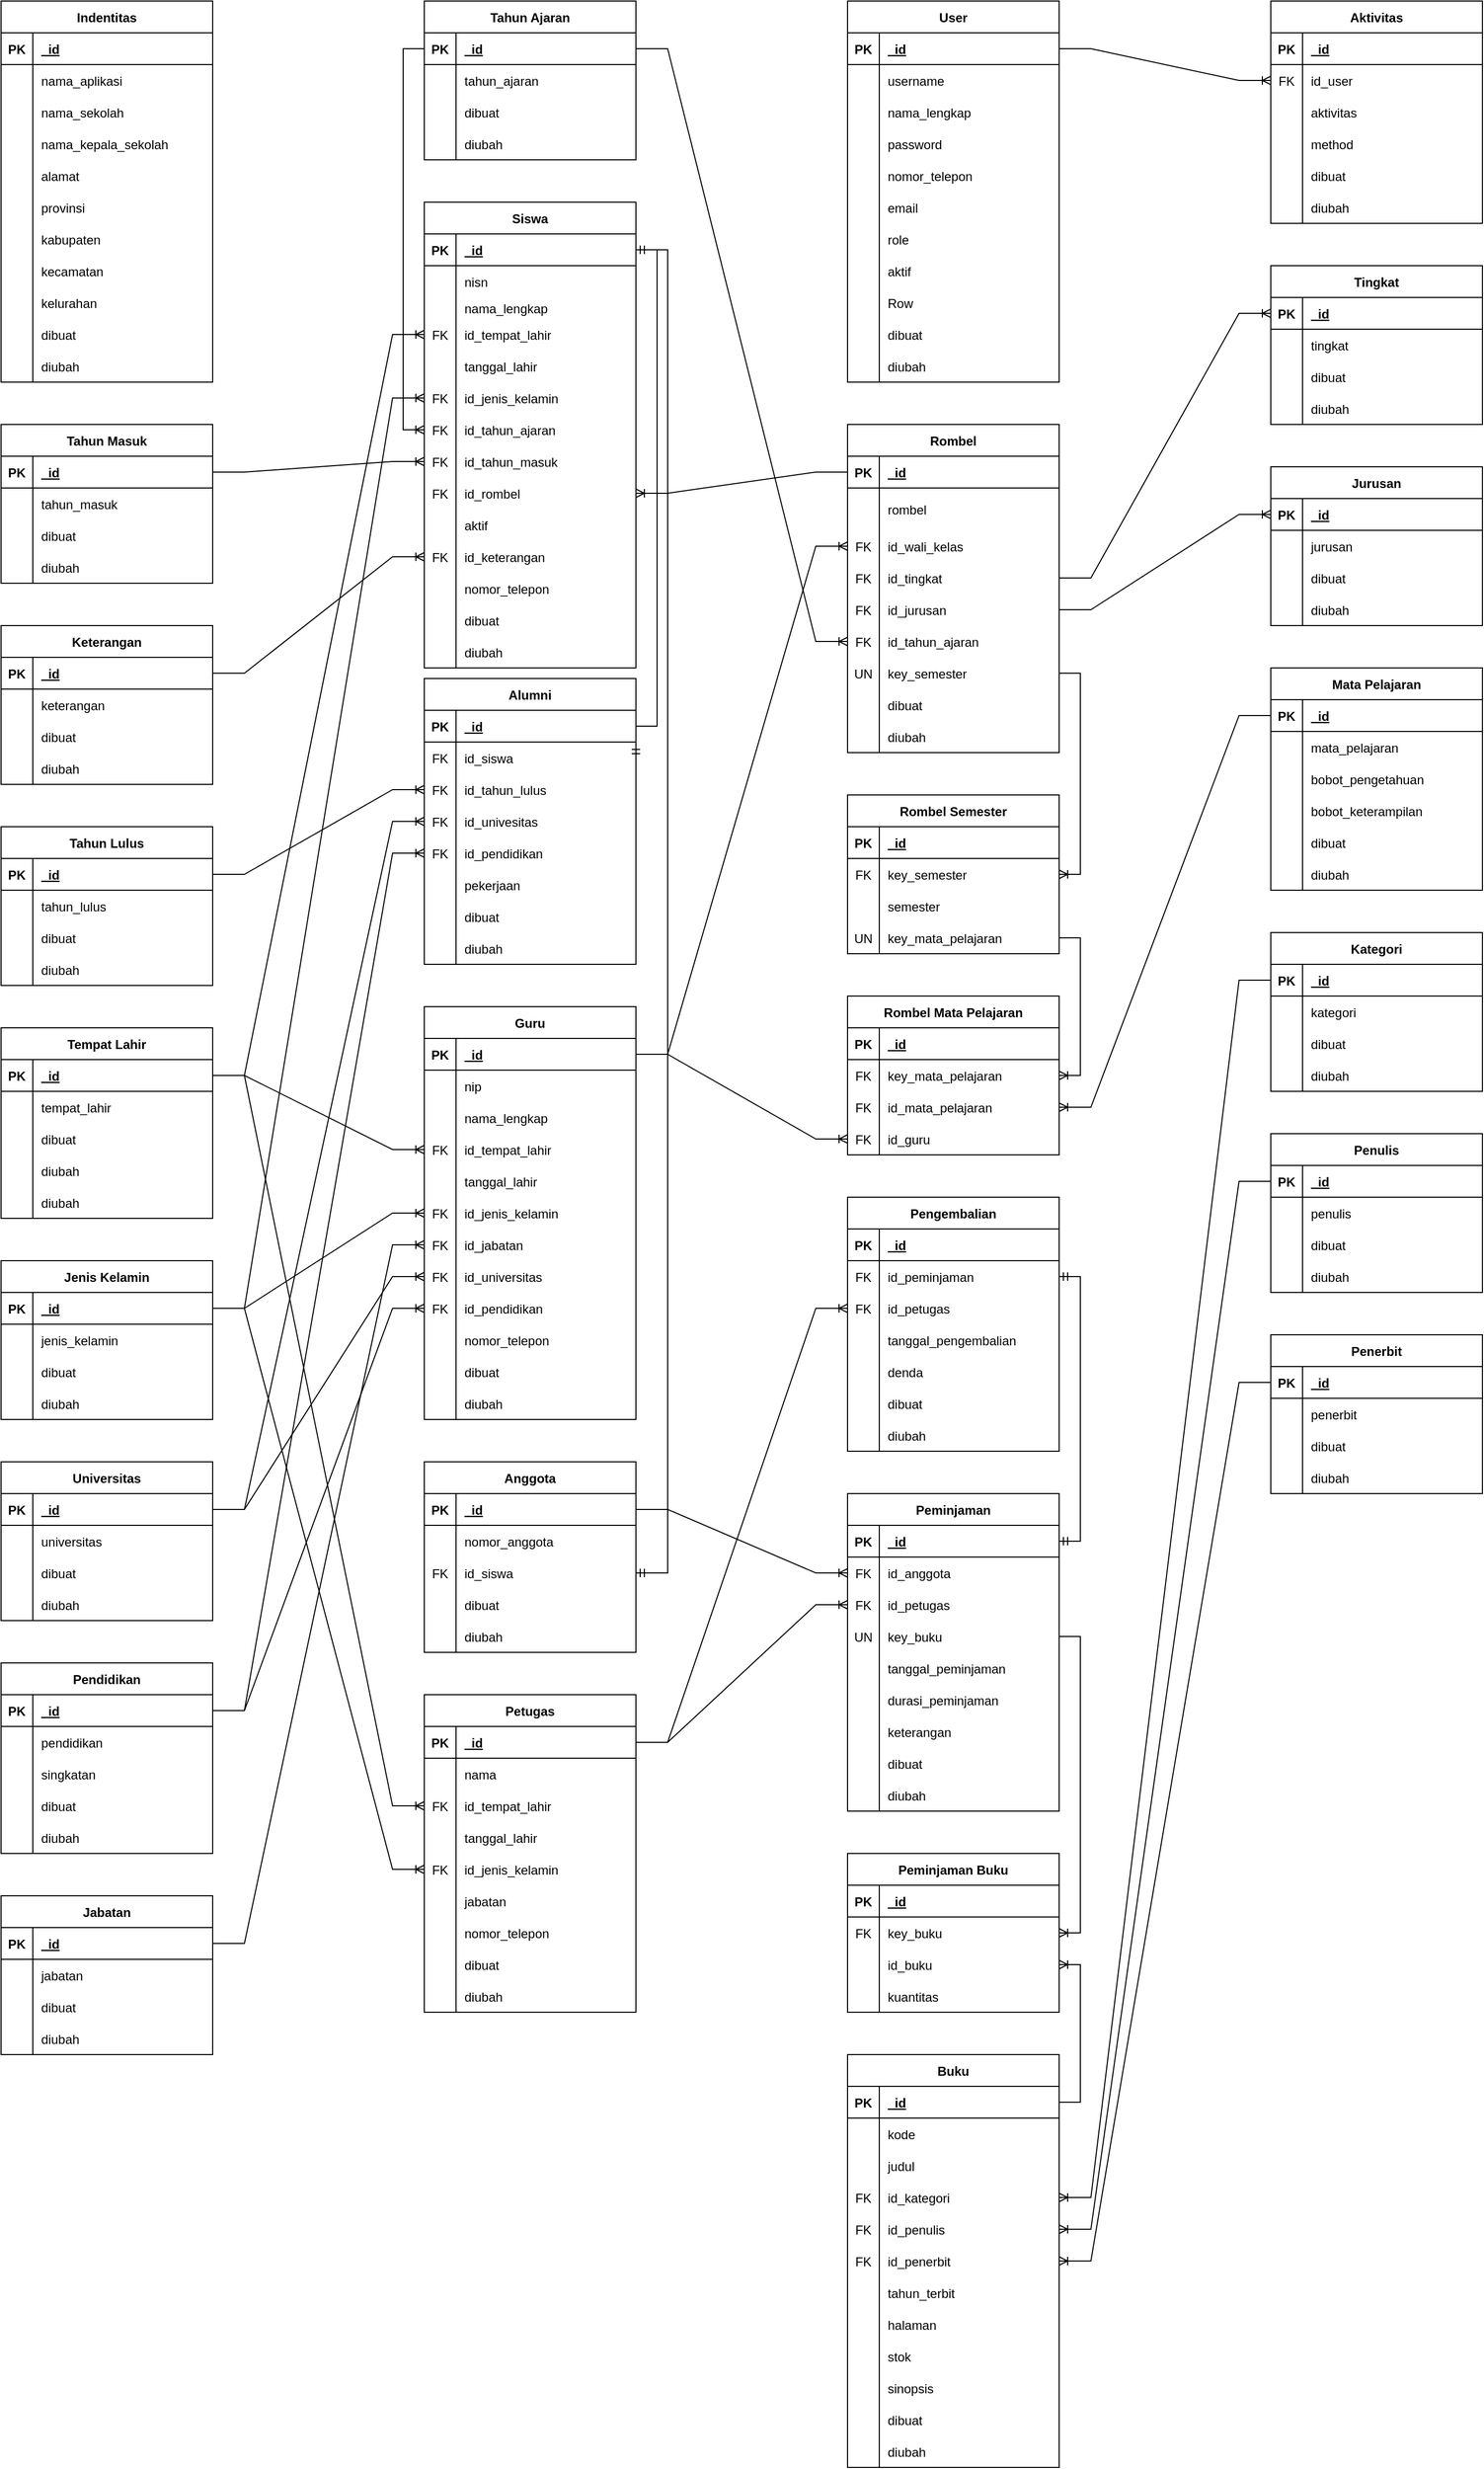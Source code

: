 <mxfile version="20.5.2" type="device"><diagram id="R2lEEEUBdFMjLlhIrx00" name="Page-1"><mxGraphModel dx="1278" dy="590" grid="1" gridSize="10" guides="1" tooltips="1" connect="1" arrows="1" fold="1" page="1" pageScale="1" pageWidth="850" pageHeight="1100" math="0" shadow="0" extFonts="Permanent Marker^https://fonts.googleapis.com/css?family=Permanent+Marker"><root><mxCell id="0"/><mxCell id="1" parent="0"/><mxCell id="5tYDcv3NJMQ67WkAN3qI-69" value="Jurusan" style="shape=table;startSize=30;container=1;collapsible=1;childLayout=tableLayout;fixedRows=1;rowLines=0;fontStyle=1;align=center;resizeLast=1;" parent="1" vertex="1"><mxGeometry x="1238" y="481" width="200" height="150" as="geometry"/></mxCell><mxCell id="5tYDcv3NJMQ67WkAN3qI-70" value="" style="shape=tableRow;horizontal=0;startSize=0;swimlaneHead=0;swimlaneBody=0;fillColor=none;collapsible=0;dropTarget=0;points=[[0,0.5],[1,0.5]];portConstraint=eastwest;top=0;left=0;right=0;bottom=1;" parent="5tYDcv3NJMQ67WkAN3qI-69" vertex="1"><mxGeometry y="30" width="200" height="30" as="geometry"/></mxCell><mxCell id="5tYDcv3NJMQ67WkAN3qI-71" value="PK" style="shape=partialRectangle;connectable=0;fillColor=none;top=0;left=0;bottom=0;right=0;fontStyle=1;overflow=hidden;" parent="5tYDcv3NJMQ67WkAN3qI-70" vertex="1"><mxGeometry width="30" height="30" as="geometry"><mxRectangle width="30" height="30" as="alternateBounds"/></mxGeometry></mxCell><mxCell id="5tYDcv3NJMQ67WkAN3qI-72" value="_id" style="shape=partialRectangle;connectable=0;fillColor=none;top=0;left=0;bottom=0;right=0;align=left;spacingLeft=6;fontStyle=5;overflow=hidden;" parent="5tYDcv3NJMQ67WkAN3qI-70" vertex="1"><mxGeometry x="30" width="170" height="30" as="geometry"><mxRectangle width="170" height="30" as="alternateBounds"/></mxGeometry></mxCell><mxCell id="5tYDcv3NJMQ67WkAN3qI-73" value="" style="shape=tableRow;horizontal=0;startSize=0;swimlaneHead=0;swimlaneBody=0;fillColor=none;collapsible=0;dropTarget=0;points=[[0,0.5],[1,0.5]];portConstraint=eastwest;top=0;left=0;right=0;bottom=0;" parent="5tYDcv3NJMQ67WkAN3qI-69" vertex="1"><mxGeometry y="60" width="200" height="30" as="geometry"/></mxCell><mxCell id="5tYDcv3NJMQ67WkAN3qI-74" value="" style="shape=partialRectangle;connectable=0;fillColor=none;top=0;left=0;bottom=0;right=0;editable=1;overflow=hidden;" parent="5tYDcv3NJMQ67WkAN3qI-73" vertex="1"><mxGeometry width="30" height="30" as="geometry"><mxRectangle width="30" height="30" as="alternateBounds"/></mxGeometry></mxCell><mxCell id="5tYDcv3NJMQ67WkAN3qI-75" value="jurusan" style="shape=partialRectangle;connectable=0;fillColor=none;top=0;left=0;bottom=0;right=0;align=left;spacingLeft=6;overflow=hidden;" parent="5tYDcv3NJMQ67WkAN3qI-73" vertex="1"><mxGeometry x="30" width="170" height="30" as="geometry"><mxRectangle width="170" height="30" as="alternateBounds"/></mxGeometry></mxCell><mxCell id="5tYDcv3NJMQ67WkAN3qI-76" value="" style="shape=tableRow;horizontal=0;startSize=0;swimlaneHead=0;swimlaneBody=0;fillColor=none;collapsible=0;dropTarget=0;points=[[0,0.5],[1,0.5]];portConstraint=eastwest;top=0;left=0;right=0;bottom=0;" parent="5tYDcv3NJMQ67WkAN3qI-69" vertex="1"><mxGeometry y="90" width="200" height="30" as="geometry"/></mxCell><mxCell id="5tYDcv3NJMQ67WkAN3qI-77" value="" style="shape=partialRectangle;connectable=0;fillColor=none;top=0;left=0;bottom=0;right=0;editable=1;overflow=hidden;" parent="5tYDcv3NJMQ67WkAN3qI-76" vertex="1"><mxGeometry width="30" height="30" as="geometry"><mxRectangle width="30" height="30" as="alternateBounds"/></mxGeometry></mxCell><mxCell id="5tYDcv3NJMQ67WkAN3qI-78" value="dibuat" style="shape=partialRectangle;connectable=0;fillColor=none;top=0;left=0;bottom=0;right=0;align=left;spacingLeft=6;overflow=hidden;" parent="5tYDcv3NJMQ67WkAN3qI-76" vertex="1"><mxGeometry x="30" width="170" height="30" as="geometry"><mxRectangle width="170" height="30" as="alternateBounds"/></mxGeometry></mxCell><mxCell id="5tYDcv3NJMQ67WkAN3qI-79" value="" style="shape=tableRow;horizontal=0;startSize=0;swimlaneHead=0;swimlaneBody=0;fillColor=none;collapsible=0;dropTarget=0;points=[[0,0.5],[1,0.5]];portConstraint=eastwest;top=0;left=0;right=0;bottom=0;" parent="5tYDcv3NJMQ67WkAN3qI-69" vertex="1"><mxGeometry y="120" width="200" height="30" as="geometry"/></mxCell><mxCell id="5tYDcv3NJMQ67WkAN3qI-80" value="" style="shape=partialRectangle;connectable=0;fillColor=none;top=0;left=0;bottom=0;right=0;editable=1;overflow=hidden;" parent="5tYDcv3NJMQ67WkAN3qI-79" vertex="1"><mxGeometry width="30" height="30" as="geometry"><mxRectangle width="30" height="30" as="alternateBounds"/></mxGeometry></mxCell><mxCell id="5tYDcv3NJMQ67WkAN3qI-81" value="diubah" style="shape=partialRectangle;connectable=0;fillColor=none;top=0;left=0;bottom=0;right=0;align=left;spacingLeft=6;overflow=hidden;" parent="5tYDcv3NJMQ67WkAN3qI-79" vertex="1"><mxGeometry x="30" width="170" height="30" as="geometry"><mxRectangle width="170" height="30" as="alternateBounds"/></mxGeometry></mxCell><mxCell id="5tYDcv3NJMQ67WkAN3qI-82" value="Rombel" style="shape=table;startSize=30;container=1;collapsible=1;childLayout=tableLayout;fixedRows=1;rowLines=0;fontStyle=1;align=center;resizeLast=1;" parent="1" vertex="1"><mxGeometry x="838" y="441" width="200" height="310" as="geometry"/></mxCell><mxCell id="5tYDcv3NJMQ67WkAN3qI-83" value="" style="shape=tableRow;horizontal=0;startSize=0;swimlaneHead=0;swimlaneBody=0;fillColor=none;collapsible=0;dropTarget=0;points=[[0,0.5],[1,0.5]];portConstraint=eastwest;top=0;left=0;right=0;bottom=1;" parent="5tYDcv3NJMQ67WkAN3qI-82" vertex="1"><mxGeometry y="30" width="200" height="30" as="geometry"/></mxCell><mxCell id="5tYDcv3NJMQ67WkAN3qI-84" value="PK" style="shape=partialRectangle;connectable=0;fillColor=none;top=0;left=0;bottom=0;right=0;fontStyle=1;overflow=hidden;" parent="5tYDcv3NJMQ67WkAN3qI-83" vertex="1"><mxGeometry width="30" height="30" as="geometry"><mxRectangle width="30" height="30" as="alternateBounds"/></mxGeometry></mxCell><mxCell id="5tYDcv3NJMQ67WkAN3qI-85" value="_id" style="shape=partialRectangle;connectable=0;fillColor=none;top=0;left=0;bottom=0;right=0;align=left;spacingLeft=6;fontStyle=5;overflow=hidden;" parent="5tYDcv3NJMQ67WkAN3qI-83" vertex="1"><mxGeometry x="30" width="170" height="30" as="geometry"><mxRectangle width="170" height="30" as="alternateBounds"/></mxGeometry></mxCell><mxCell id="5tYDcv3NJMQ67WkAN3qI-86" value="" style="shape=tableRow;horizontal=0;startSize=0;swimlaneHead=0;swimlaneBody=0;fillColor=none;collapsible=0;dropTarget=0;points=[[0,0.5],[1,0.5]];portConstraint=eastwest;top=0;left=0;right=0;bottom=0;" parent="5tYDcv3NJMQ67WkAN3qI-82" vertex="1"><mxGeometry y="60" width="200" height="40" as="geometry"/></mxCell><mxCell id="5tYDcv3NJMQ67WkAN3qI-87" value="" style="shape=partialRectangle;connectable=0;fillColor=none;top=0;left=0;bottom=0;right=0;editable=1;overflow=hidden;" parent="5tYDcv3NJMQ67WkAN3qI-86" vertex="1"><mxGeometry width="30" height="40" as="geometry"><mxRectangle width="30" height="40" as="alternateBounds"/></mxGeometry></mxCell><mxCell id="5tYDcv3NJMQ67WkAN3qI-88" value="rombel" style="shape=partialRectangle;connectable=0;fillColor=none;top=0;left=0;bottom=0;right=0;align=left;spacingLeft=6;overflow=hidden;" parent="5tYDcv3NJMQ67WkAN3qI-86" vertex="1"><mxGeometry x="30" width="170" height="40" as="geometry"><mxRectangle width="170" height="40" as="alternateBounds"/></mxGeometry></mxCell><mxCell id="5tYDcv3NJMQ67WkAN3qI-95" value="" style="shape=tableRow;horizontal=0;startSize=0;swimlaneHead=0;swimlaneBody=0;fillColor=none;collapsible=0;dropTarget=0;points=[[0,0.5],[1,0.5]];portConstraint=eastwest;top=0;left=0;right=0;bottom=0;" parent="5tYDcv3NJMQ67WkAN3qI-82" vertex="1"><mxGeometry y="100" width="200" height="30" as="geometry"/></mxCell><mxCell id="5tYDcv3NJMQ67WkAN3qI-96" value="FK" style="shape=partialRectangle;connectable=0;fillColor=none;top=0;left=0;bottom=0;right=0;editable=1;overflow=hidden;" parent="5tYDcv3NJMQ67WkAN3qI-95" vertex="1"><mxGeometry width="30" height="30" as="geometry"><mxRectangle width="30" height="30" as="alternateBounds"/></mxGeometry></mxCell><mxCell id="5tYDcv3NJMQ67WkAN3qI-97" value="id_wali_kelas" style="shape=partialRectangle;connectable=0;fillColor=none;top=0;left=0;bottom=0;right=0;align=left;spacingLeft=6;overflow=hidden;" parent="5tYDcv3NJMQ67WkAN3qI-95" vertex="1"><mxGeometry x="30" width="170" height="30" as="geometry"><mxRectangle width="170" height="30" as="alternateBounds"/></mxGeometry></mxCell><mxCell id="5tYDcv3NJMQ67WkAN3qI-98" value="" style="shape=tableRow;horizontal=0;startSize=0;swimlaneHead=0;swimlaneBody=0;fillColor=none;collapsible=0;dropTarget=0;points=[[0,0.5],[1,0.5]];portConstraint=eastwest;top=0;left=0;right=0;bottom=0;" parent="5tYDcv3NJMQ67WkAN3qI-82" vertex="1"><mxGeometry y="130" width="200" height="30" as="geometry"/></mxCell><mxCell id="5tYDcv3NJMQ67WkAN3qI-99" value="FK" style="shape=partialRectangle;connectable=0;fillColor=none;top=0;left=0;bottom=0;right=0;editable=1;overflow=hidden;" parent="5tYDcv3NJMQ67WkAN3qI-98" vertex="1"><mxGeometry width="30" height="30" as="geometry"><mxRectangle width="30" height="30" as="alternateBounds"/></mxGeometry></mxCell><mxCell id="5tYDcv3NJMQ67WkAN3qI-100" value="id_tingkat" style="shape=partialRectangle;connectable=0;fillColor=none;top=0;left=0;bottom=0;right=0;align=left;spacingLeft=6;overflow=hidden;" parent="5tYDcv3NJMQ67WkAN3qI-98" vertex="1"><mxGeometry x="30" width="170" height="30" as="geometry"><mxRectangle width="170" height="30" as="alternateBounds"/></mxGeometry></mxCell><mxCell id="5tYDcv3NJMQ67WkAN3qI-104" value="" style="shape=tableRow;horizontal=0;startSize=0;swimlaneHead=0;swimlaneBody=0;fillColor=none;collapsible=0;dropTarget=0;points=[[0,0.5],[1,0.5]];portConstraint=eastwest;top=0;left=0;right=0;bottom=0;" parent="5tYDcv3NJMQ67WkAN3qI-82" vertex="1"><mxGeometry y="160" width="200" height="30" as="geometry"/></mxCell><mxCell id="5tYDcv3NJMQ67WkAN3qI-105" value="FK" style="shape=partialRectangle;connectable=0;fillColor=none;top=0;left=0;bottom=0;right=0;editable=1;overflow=hidden;" parent="5tYDcv3NJMQ67WkAN3qI-104" vertex="1"><mxGeometry width="30" height="30" as="geometry"><mxRectangle width="30" height="30" as="alternateBounds"/></mxGeometry></mxCell><mxCell id="5tYDcv3NJMQ67WkAN3qI-106" value="id_jurusan" style="shape=partialRectangle;connectable=0;fillColor=none;top=0;left=0;bottom=0;right=0;align=left;spacingLeft=6;overflow=hidden;" parent="5tYDcv3NJMQ67WkAN3qI-104" vertex="1"><mxGeometry x="30" width="170" height="30" as="geometry"><mxRectangle width="170" height="30" as="alternateBounds"/></mxGeometry></mxCell><mxCell id="5tYDcv3NJMQ67WkAN3qI-107" value="" style="shape=tableRow;horizontal=0;startSize=0;swimlaneHead=0;swimlaneBody=0;fillColor=none;collapsible=0;dropTarget=0;points=[[0,0.5],[1,0.5]];portConstraint=eastwest;top=0;left=0;right=0;bottom=0;" parent="5tYDcv3NJMQ67WkAN3qI-82" vertex="1"><mxGeometry y="190" width="200" height="30" as="geometry"/></mxCell><mxCell id="5tYDcv3NJMQ67WkAN3qI-108" value="FK" style="shape=partialRectangle;connectable=0;fillColor=none;top=0;left=0;bottom=0;right=0;editable=1;overflow=hidden;" parent="5tYDcv3NJMQ67WkAN3qI-107" vertex="1"><mxGeometry width="30" height="30" as="geometry"><mxRectangle width="30" height="30" as="alternateBounds"/></mxGeometry></mxCell><mxCell id="5tYDcv3NJMQ67WkAN3qI-109" value="id_tahun_ajaran" style="shape=partialRectangle;connectable=0;fillColor=none;top=0;left=0;bottom=0;right=0;align=left;spacingLeft=6;overflow=hidden;" parent="5tYDcv3NJMQ67WkAN3qI-107" vertex="1"><mxGeometry x="30" width="170" height="30" as="geometry"><mxRectangle width="170" height="30" as="alternateBounds"/></mxGeometry></mxCell><mxCell id="5tYDcv3NJMQ67WkAN3qI-110" value="" style="shape=tableRow;horizontal=0;startSize=0;swimlaneHead=0;swimlaneBody=0;fillColor=none;collapsible=0;dropTarget=0;points=[[0,0.5],[1,0.5]];portConstraint=eastwest;top=0;left=0;right=0;bottom=0;" parent="5tYDcv3NJMQ67WkAN3qI-82" vertex="1"><mxGeometry y="220" width="200" height="30" as="geometry"/></mxCell><mxCell id="5tYDcv3NJMQ67WkAN3qI-111" value="UN" style="shape=partialRectangle;connectable=0;fillColor=none;top=0;left=0;bottom=0;right=0;editable=1;overflow=hidden;" parent="5tYDcv3NJMQ67WkAN3qI-110" vertex="1"><mxGeometry width="30" height="30" as="geometry"><mxRectangle width="30" height="30" as="alternateBounds"/></mxGeometry></mxCell><mxCell id="5tYDcv3NJMQ67WkAN3qI-112" value="key_semester" style="shape=partialRectangle;connectable=0;fillColor=none;top=0;left=0;bottom=0;right=0;align=left;spacingLeft=6;overflow=hidden;" parent="5tYDcv3NJMQ67WkAN3qI-110" vertex="1"><mxGeometry x="30" width="170" height="30" as="geometry"><mxRectangle width="170" height="30" as="alternateBounds"/></mxGeometry></mxCell><mxCell id="5tYDcv3NJMQ67WkAN3qI-89" value="" style="shape=tableRow;horizontal=0;startSize=0;swimlaneHead=0;swimlaneBody=0;fillColor=none;collapsible=0;dropTarget=0;points=[[0,0.5],[1,0.5]];portConstraint=eastwest;top=0;left=0;right=0;bottom=0;" parent="5tYDcv3NJMQ67WkAN3qI-82" vertex="1"><mxGeometry y="250" width="200" height="30" as="geometry"/></mxCell><mxCell id="5tYDcv3NJMQ67WkAN3qI-90" value="" style="shape=partialRectangle;connectable=0;fillColor=none;top=0;left=0;bottom=0;right=0;editable=1;overflow=hidden;" parent="5tYDcv3NJMQ67WkAN3qI-89" vertex="1"><mxGeometry width="30" height="30" as="geometry"><mxRectangle width="30" height="30" as="alternateBounds"/></mxGeometry></mxCell><mxCell id="5tYDcv3NJMQ67WkAN3qI-91" value="dibuat" style="shape=partialRectangle;connectable=0;fillColor=none;top=0;left=0;bottom=0;right=0;align=left;spacingLeft=6;overflow=hidden;" parent="5tYDcv3NJMQ67WkAN3qI-89" vertex="1"><mxGeometry x="30" width="170" height="30" as="geometry"><mxRectangle width="170" height="30" as="alternateBounds"/></mxGeometry></mxCell><mxCell id="5tYDcv3NJMQ67WkAN3qI-92" value="" style="shape=tableRow;horizontal=0;startSize=0;swimlaneHead=0;swimlaneBody=0;fillColor=none;collapsible=0;dropTarget=0;points=[[0,0.5],[1,0.5]];portConstraint=eastwest;top=0;left=0;right=0;bottom=0;" parent="5tYDcv3NJMQ67WkAN3qI-82" vertex="1"><mxGeometry y="280" width="200" height="30" as="geometry"/></mxCell><mxCell id="5tYDcv3NJMQ67WkAN3qI-93" value="" style="shape=partialRectangle;connectable=0;fillColor=none;top=0;left=0;bottom=0;right=0;editable=1;overflow=hidden;" parent="5tYDcv3NJMQ67WkAN3qI-92" vertex="1"><mxGeometry width="30" height="30" as="geometry"><mxRectangle width="30" height="30" as="alternateBounds"/></mxGeometry></mxCell><mxCell id="5tYDcv3NJMQ67WkAN3qI-94" value="diubah" style="shape=partialRectangle;connectable=0;fillColor=none;top=0;left=0;bottom=0;right=0;align=left;spacingLeft=6;overflow=hidden;" parent="5tYDcv3NJMQ67WkAN3qI-92" vertex="1"><mxGeometry x="30" width="170" height="30" as="geometry"><mxRectangle width="170" height="30" as="alternateBounds"/></mxGeometry></mxCell><mxCell id="5tYDcv3NJMQ67WkAN3qI-113" value="Rombel Semester" style="shape=table;startSize=30;container=1;collapsible=1;childLayout=tableLayout;fixedRows=1;rowLines=0;fontStyle=1;align=center;resizeLast=1;" parent="1" vertex="1"><mxGeometry x="838" y="791" width="200" height="150" as="geometry"/></mxCell><mxCell id="5tYDcv3NJMQ67WkAN3qI-114" value="" style="shape=tableRow;horizontal=0;startSize=0;swimlaneHead=0;swimlaneBody=0;fillColor=none;collapsible=0;dropTarget=0;points=[[0,0.5],[1,0.5]];portConstraint=eastwest;top=0;left=0;right=0;bottom=1;" parent="5tYDcv3NJMQ67WkAN3qI-113" vertex="1"><mxGeometry y="30" width="200" height="30" as="geometry"/></mxCell><mxCell id="5tYDcv3NJMQ67WkAN3qI-115" value="PK" style="shape=partialRectangle;connectable=0;fillColor=none;top=0;left=0;bottom=0;right=0;fontStyle=1;overflow=hidden;" parent="5tYDcv3NJMQ67WkAN3qI-114" vertex="1"><mxGeometry width="30" height="30" as="geometry"><mxRectangle width="30" height="30" as="alternateBounds"/></mxGeometry></mxCell><mxCell id="5tYDcv3NJMQ67WkAN3qI-116" value="_id" style="shape=partialRectangle;connectable=0;fillColor=none;top=0;left=0;bottom=0;right=0;align=left;spacingLeft=6;fontStyle=5;overflow=hidden;" parent="5tYDcv3NJMQ67WkAN3qI-114" vertex="1"><mxGeometry x="30" width="170" height="30" as="geometry"><mxRectangle width="170" height="30" as="alternateBounds"/></mxGeometry></mxCell><mxCell id="5tYDcv3NJMQ67WkAN3qI-126" value="" style="shape=tableRow;horizontal=0;startSize=0;swimlaneHead=0;swimlaneBody=0;fillColor=none;collapsible=0;dropTarget=0;points=[[0,0.5],[1,0.5]];portConstraint=eastwest;top=0;left=0;right=0;bottom=0;" parent="5tYDcv3NJMQ67WkAN3qI-113" vertex="1"><mxGeometry y="60" width="200" height="30" as="geometry"/></mxCell><mxCell id="5tYDcv3NJMQ67WkAN3qI-127" value="FK" style="shape=partialRectangle;connectable=0;fillColor=none;top=0;left=0;bottom=0;right=0;editable=1;overflow=hidden;" parent="5tYDcv3NJMQ67WkAN3qI-126" vertex="1"><mxGeometry width="30" height="30" as="geometry"><mxRectangle width="30" height="30" as="alternateBounds"/></mxGeometry></mxCell><mxCell id="5tYDcv3NJMQ67WkAN3qI-128" value="key_semester" style="shape=partialRectangle;connectable=0;fillColor=none;top=0;left=0;bottom=0;right=0;align=left;spacingLeft=6;overflow=hidden;" parent="5tYDcv3NJMQ67WkAN3qI-126" vertex="1"><mxGeometry x="30" width="170" height="30" as="geometry"><mxRectangle width="170" height="30" as="alternateBounds"/></mxGeometry></mxCell><mxCell id="5tYDcv3NJMQ67WkAN3qI-117" value="" style="shape=tableRow;horizontal=0;startSize=0;swimlaneHead=0;swimlaneBody=0;fillColor=none;collapsible=0;dropTarget=0;points=[[0,0.5],[1,0.5]];portConstraint=eastwest;top=0;left=0;right=0;bottom=0;" parent="5tYDcv3NJMQ67WkAN3qI-113" vertex="1"><mxGeometry y="90" width="200" height="30" as="geometry"/></mxCell><mxCell id="5tYDcv3NJMQ67WkAN3qI-118" value="" style="shape=partialRectangle;connectable=0;fillColor=none;top=0;left=0;bottom=0;right=0;editable=1;overflow=hidden;" parent="5tYDcv3NJMQ67WkAN3qI-117" vertex="1"><mxGeometry width="30" height="30" as="geometry"><mxRectangle width="30" height="30" as="alternateBounds"/></mxGeometry></mxCell><mxCell id="5tYDcv3NJMQ67WkAN3qI-119" value="semester" style="shape=partialRectangle;connectable=0;fillColor=none;top=0;left=0;bottom=0;right=0;align=left;spacingLeft=6;overflow=hidden;" parent="5tYDcv3NJMQ67WkAN3qI-117" vertex="1"><mxGeometry x="30" width="170" height="30" as="geometry"><mxRectangle width="170" height="30" as="alternateBounds"/></mxGeometry></mxCell><mxCell id="5tYDcv3NJMQ67WkAN3qI-120" value="" style="shape=tableRow;horizontal=0;startSize=0;swimlaneHead=0;swimlaneBody=0;fillColor=none;collapsible=0;dropTarget=0;points=[[0,0.5],[1,0.5]];portConstraint=eastwest;top=0;left=0;right=0;bottom=0;" parent="5tYDcv3NJMQ67WkAN3qI-113" vertex="1"><mxGeometry y="120" width="200" height="30" as="geometry"/></mxCell><mxCell id="5tYDcv3NJMQ67WkAN3qI-121" value="UN" style="shape=partialRectangle;connectable=0;fillColor=none;top=0;left=0;bottom=0;right=0;editable=1;overflow=hidden;" parent="5tYDcv3NJMQ67WkAN3qI-120" vertex="1"><mxGeometry width="30" height="30" as="geometry"><mxRectangle width="30" height="30" as="alternateBounds"/></mxGeometry></mxCell><mxCell id="5tYDcv3NJMQ67WkAN3qI-122" value="key_mata_pelajaran" style="shape=partialRectangle;connectable=0;fillColor=none;top=0;left=0;bottom=0;right=0;align=left;spacingLeft=6;overflow=hidden;" parent="5tYDcv3NJMQ67WkAN3qI-120" vertex="1"><mxGeometry x="30" width="170" height="30" as="geometry"><mxRectangle width="170" height="30" as="alternateBounds"/></mxGeometry></mxCell><mxCell id="5tYDcv3NJMQ67WkAN3qI-129" value="Rombel Mata Pelajaran" style="shape=table;startSize=30;container=1;collapsible=1;childLayout=tableLayout;fixedRows=1;rowLines=0;fontStyle=1;align=center;resizeLast=1;" parent="1" vertex="1"><mxGeometry x="838" y="981" width="200" height="150" as="geometry"/></mxCell><mxCell id="5tYDcv3NJMQ67WkAN3qI-130" value="" style="shape=tableRow;horizontal=0;startSize=0;swimlaneHead=0;swimlaneBody=0;fillColor=none;collapsible=0;dropTarget=0;points=[[0,0.5],[1,0.5]];portConstraint=eastwest;top=0;left=0;right=0;bottom=1;" parent="5tYDcv3NJMQ67WkAN3qI-129" vertex="1"><mxGeometry y="30" width="200" height="30" as="geometry"/></mxCell><mxCell id="5tYDcv3NJMQ67WkAN3qI-131" value="PK" style="shape=partialRectangle;connectable=0;fillColor=none;top=0;left=0;bottom=0;right=0;fontStyle=1;overflow=hidden;" parent="5tYDcv3NJMQ67WkAN3qI-130" vertex="1"><mxGeometry width="30" height="30" as="geometry"><mxRectangle width="30" height="30" as="alternateBounds"/></mxGeometry></mxCell><mxCell id="5tYDcv3NJMQ67WkAN3qI-132" value="_id" style="shape=partialRectangle;connectable=0;fillColor=none;top=0;left=0;bottom=0;right=0;align=left;spacingLeft=6;fontStyle=5;overflow=hidden;" parent="5tYDcv3NJMQ67WkAN3qI-130" vertex="1"><mxGeometry x="30" width="170" height="30" as="geometry"><mxRectangle width="170" height="30" as="alternateBounds"/></mxGeometry></mxCell><mxCell id="5tYDcv3NJMQ67WkAN3qI-142" value="" style="shape=tableRow;horizontal=0;startSize=0;swimlaneHead=0;swimlaneBody=0;fillColor=none;collapsible=0;dropTarget=0;points=[[0,0.5],[1,0.5]];portConstraint=eastwest;top=0;left=0;right=0;bottom=0;" parent="5tYDcv3NJMQ67WkAN3qI-129" vertex="1"><mxGeometry y="60" width="200" height="30" as="geometry"/></mxCell><mxCell id="5tYDcv3NJMQ67WkAN3qI-143" value="FK" style="shape=partialRectangle;connectable=0;fillColor=none;top=0;left=0;bottom=0;right=0;editable=1;overflow=hidden;" parent="5tYDcv3NJMQ67WkAN3qI-142" vertex="1"><mxGeometry width="30" height="30" as="geometry"><mxRectangle width="30" height="30" as="alternateBounds"/></mxGeometry></mxCell><mxCell id="5tYDcv3NJMQ67WkAN3qI-144" value="key_mata_pelajaran" style="shape=partialRectangle;connectable=0;fillColor=none;top=0;left=0;bottom=0;right=0;align=left;spacingLeft=6;overflow=hidden;" parent="5tYDcv3NJMQ67WkAN3qI-142" vertex="1"><mxGeometry x="30" width="170" height="30" as="geometry"><mxRectangle width="170" height="30" as="alternateBounds"/></mxGeometry></mxCell><mxCell id="5tYDcv3NJMQ67WkAN3qI-133" value="" style="shape=tableRow;horizontal=0;startSize=0;swimlaneHead=0;swimlaneBody=0;fillColor=none;collapsible=0;dropTarget=0;points=[[0,0.5],[1,0.5]];portConstraint=eastwest;top=0;left=0;right=0;bottom=0;" parent="5tYDcv3NJMQ67WkAN3qI-129" vertex="1"><mxGeometry y="90" width="200" height="30" as="geometry"/></mxCell><mxCell id="5tYDcv3NJMQ67WkAN3qI-134" value="FK" style="shape=partialRectangle;connectable=0;fillColor=none;top=0;left=0;bottom=0;right=0;editable=1;overflow=hidden;" parent="5tYDcv3NJMQ67WkAN3qI-133" vertex="1"><mxGeometry width="30" height="30" as="geometry"><mxRectangle width="30" height="30" as="alternateBounds"/></mxGeometry></mxCell><mxCell id="5tYDcv3NJMQ67WkAN3qI-135" value="id_mata_pelajaran" style="shape=partialRectangle;connectable=0;fillColor=none;top=0;left=0;bottom=0;right=0;align=left;spacingLeft=6;overflow=hidden;" parent="5tYDcv3NJMQ67WkAN3qI-133" vertex="1"><mxGeometry x="30" width="170" height="30" as="geometry"><mxRectangle width="170" height="30" as="alternateBounds"/></mxGeometry></mxCell><mxCell id="5tYDcv3NJMQ67WkAN3qI-136" value="" style="shape=tableRow;horizontal=0;startSize=0;swimlaneHead=0;swimlaneBody=0;fillColor=none;collapsible=0;dropTarget=0;points=[[0,0.5],[1,0.5]];portConstraint=eastwest;top=0;left=0;right=0;bottom=0;" parent="5tYDcv3NJMQ67WkAN3qI-129" vertex="1"><mxGeometry y="120" width="200" height="30" as="geometry"/></mxCell><mxCell id="5tYDcv3NJMQ67WkAN3qI-137" value="FK" style="shape=partialRectangle;connectable=0;fillColor=none;top=0;left=0;bottom=0;right=0;editable=1;overflow=hidden;" parent="5tYDcv3NJMQ67WkAN3qI-136" vertex="1"><mxGeometry width="30" height="30" as="geometry"><mxRectangle width="30" height="30" as="alternateBounds"/></mxGeometry></mxCell><mxCell id="5tYDcv3NJMQ67WkAN3qI-138" value="id_guru" style="shape=partialRectangle;connectable=0;fillColor=none;top=0;left=0;bottom=0;right=0;align=left;spacingLeft=6;overflow=hidden;" parent="5tYDcv3NJMQ67WkAN3qI-136" vertex="1"><mxGeometry x="30" width="170" height="30" as="geometry"><mxRectangle width="170" height="30" as="alternateBounds"/></mxGeometry></mxCell><mxCell id="5tYDcv3NJMQ67WkAN3qI-158" value="Tingkat" style="shape=table;startSize=30;container=1;collapsible=1;childLayout=tableLayout;fixedRows=1;rowLines=0;fontStyle=1;align=center;resizeLast=1;" parent="1" vertex="1"><mxGeometry x="1238" y="291" width="200" height="150" as="geometry"/></mxCell><mxCell id="5tYDcv3NJMQ67WkAN3qI-159" value="" style="shape=tableRow;horizontal=0;startSize=0;swimlaneHead=0;swimlaneBody=0;fillColor=none;collapsible=0;dropTarget=0;points=[[0,0.5],[1,0.5]];portConstraint=eastwest;top=0;left=0;right=0;bottom=1;" parent="5tYDcv3NJMQ67WkAN3qI-158" vertex="1"><mxGeometry y="30" width="200" height="30" as="geometry"/></mxCell><mxCell id="5tYDcv3NJMQ67WkAN3qI-160" value="PK" style="shape=partialRectangle;connectable=0;fillColor=none;top=0;left=0;bottom=0;right=0;fontStyle=1;overflow=hidden;" parent="5tYDcv3NJMQ67WkAN3qI-159" vertex="1"><mxGeometry width="30" height="30" as="geometry"><mxRectangle width="30" height="30" as="alternateBounds"/></mxGeometry></mxCell><mxCell id="5tYDcv3NJMQ67WkAN3qI-161" value="_id" style="shape=partialRectangle;connectable=0;fillColor=none;top=0;left=0;bottom=0;right=0;align=left;spacingLeft=6;fontStyle=5;overflow=hidden;" parent="5tYDcv3NJMQ67WkAN3qI-159" vertex="1"><mxGeometry x="30" width="170" height="30" as="geometry"><mxRectangle width="170" height="30" as="alternateBounds"/></mxGeometry></mxCell><mxCell id="5tYDcv3NJMQ67WkAN3qI-162" value="" style="shape=tableRow;horizontal=0;startSize=0;swimlaneHead=0;swimlaneBody=0;fillColor=none;collapsible=0;dropTarget=0;points=[[0,0.5],[1,0.5]];portConstraint=eastwest;top=0;left=0;right=0;bottom=0;" parent="5tYDcv3NJMQ67WkAN3qI-158" vertex="1"><mxGeometry y="60" width="200" height="30" as="geometry"/></mxCell><mxCell id="5tYDcv3NJMQ67WkAN3qI-163" value="" style="shape=partialRectangle;connectable=0;fillColor=none;top=0;left=0;bottom=0;right=0;editable=1;overflow=hidden;" parent="5tYDcv3NJMQ67WkAN3qI-162" vertex="1"><mxGeometry width="30" height="30" as="geometry"><mxRectangle width="30" height="30" as="alternateBounds"/></mxGeometry></mxCell><mxCell id="5tYDcv3NJMQ67WkAN3qI-164" value="tingkat" style="shape=partialRectangle;connectable=0;fillColor=none;top=0;left=0;bottom=0;right=0;align=left;spacingLeft=6;overflow=hidden;" parent="5tYDcv3NJMQ67WkAN3qI-162" vertex="1"><mxGeometry x="30" width="170" height="30" as="geometry"><mxRectangle width="170" height="30" as="alternateBounds"/></mxGeometry></mxCell><mxCell id="5tYDcv3NJMQ67WkAN3qI-165" value="" style="shape=tableRow;horizontal=0;startSize=0;swimlaneHead=0;swimlaneBody=0;fillColor=none;collapsible=0;dropTarget=0;points=[[0,0.5],[1,0.5]];portConstraint=eastwest;top=0;left=0;right=0;bottom=0;" parent="5tYDcv3NJMQ67WkAN3qI-158" vertex="1"><mxGeometry y="90" width="200" height="30" as="geometry"/></mxCell><mxCell id="5tYDcv3NJMQ67WkAN3qI-166" value="" style="shape=partialRectangle;connectable=0;fillColor=none;top=0;left=0;bottom=0;right=0;editable=1;overflow=hidden;" parent="5tYDcv3NJMQ67WkAN3qI-165" vertex="1"><mxGeometry width="30" height="30" as="geometry"><mxRectangle width="30" height="30" as="alternateBounds"/></mxGeometry></mxCell><mxCell id="5tYDcv3NJMQ67WkAN3qI-167" value="dibuat" style="shape=partialRectangle;connectable=0;fillColor=none;top=0;left=0;bottom=0;right=0;align=left;spacingLeft=6;overflow=hidden;" parent="5tYDcv3NJMQ67WkAN3qI-165" vertex="1"><mxGeometry x="30" width="170" height="30" as="geometry"><mxRectangle width="170" height="30" as="alternateBounds"/></mxGeometry></mxCell><mxCell id="5tYDcv3NJMQ67WkAN3qI-168" value="" style="shape=tableRow;horizontal=0;startSize=0;swimlaneHead=0;swimlaneBody=0;fillColor=none;collapsible=0;dropTarget=0;points=[[0,0.5],[1,0.5]];portConstraint=eastwest;top=0;left=0;right=0;bottom=0;" parent="5tYDcv3NJMQ67WkAN3qI-158" vertex="1"><mxGeometry y="120" width="200" height="30" as="geometry"/></mxCell><mxCell id="5tYDcv3NJMQ67WkAN3qI-169" value="" style="shape=partialRectangle;connectable=0;fillColor=none;top=0;left=0;bottom=0;right=0;editable=1;overflow=hidden;" parent="5tYDcv3NJMQ67WkAN3qI-168" vertex="1"><mxGeometry width="30" height="30" as="geometry"><mxRectangle width="30" height="30" as="alternateBounds"/></mxGeometry></mxCell><mxCell id="5tYDcv3NJMQ67WkAN3qI-170" value="diubah" style="shape=partialRectangle;connectable=0;fillColor=none;top=0;left=0;bottom=0;right=0;align=left;spacingLeft=6;overflow=hidden;" parent="5tYDcv3NJMQ67WkAN3qI-168" vertex="1"><mxGeometry x="30" width="170" height="30" as="geometry"><mxRectangle width="170" height="30" as="alternateBounds"/></mxGeometry></mxCell><mxCell id="5tYDcv3NJMQ67WkAN3qI-171" value="Alumni" style="shape=table;startSize=30;container=1;collapsible=1;childLayout=tableLayout;fixedRows=1;rowLines=0;fontStyle=1;align=center;resizeLast=1;" parent="1" vertex="1"><mxGeometry x="438" y="681" width="200" height="270" as="geometry"/></mxCell><mxCell id="5tYDcv3NJMQ67WkAN3qI-172" value="" style="shape=tableRow;horizontal=0;startSize=0;swimlaneHead=0;swimlaneBody=0;fillColor=none;collapsible=0;dropTarget=0;points=[[0,0.5],[1,0.5]];portConstraint=eastwest;top=0;left=0;right=0;bottom=1;" parent="5tYDcv3NJMQ67WkAN3qI-171" vertex="1"><mxGeometry y="30" width="200" height="30" as="geometry"/></mxCell><mxCell id="5tYDcv3NJMQ67WkAN3qI-173" value="PK" style="shape=partialRectangle;connectable=0;fillColor=none;top=0;left=0;bottom=0;right=0;fontStyle=1;overflow=hidden;" parent="5tYDcv3NJMQ67WkAN3qI-172" vertex="1"><mxGeometry width="30" height="30" as="geometry"><mxRectangle width="30" height="30" as="alternateBounds"/></mxGeometry></mxCell><mxCell id="5tYDcv3NJMQ67WkAN3qI-174" value="_id" style="shape=partialRectangle;connectable=0;fillColor=none;top=0;left=0;bottom=0;right=0;align=left;spacingLeft=6;fontStyle=5;overflow=hidden;" parent="5tYDcv3NJMQ67WkAN3qI-172" vertex="1"><mxGeometry x="30" width="170" height="30" as="geometry"><mxRectangle width="170" height="30" as="alternateBounds"/></mxGeometry></mxCell><mxCell id="5tYDcv3NJMQ67WkAN3qI-175" value="" style="shape=tableRow;horizontal=0;startSize=0;swimlaneHead=0;swimlaneBody=0;fillColor=none;collapsible=0;dropTarget=0;points=[[0,0.5],[1,0.5]];portConstraint=eastwest;top=0;left=0;right=0;bottom=0;" parent="5tYDcv3NJMQ67WkAN3qI-171" vertex="1"><mxGeometry y="60" width="200" height="30" as="geometry"/></mxCell><mxCell id="5tYDcv3NJMQ67WkAN3qI-176" value="FK" style="shape=partialRectangle;connectable=0;fillColor=none;top=0;left=0;bottom=0;right=0;editable=1;overflow=hidden;" parent="5tYDcv3NJMQ67WkAN3qI-175" vertex="1"><mxGeometry width="30" height="30" as="geometry"><mxRectangle width="30" height="30" as="alternateBounds"/></mxGeometry></mxCell><mxCell id="5tYDcv3NJMQ67WkAN3qI-177" value="id_siswa" style="shape=partialRectangle;connectable=0;fillColor=none;top=0;left=0;bottom=0;right=0;align=left;spacingLeft=6;overflow=hidden;" parent="5tYDcv3NJMQ67WkAN3qI-175" vertex="1"><mxGeometry x="30" width="170" height="30" as="geometry"><mxRectangle width="170" height="30" as="alternateBounds"/></mxGeometry></mxCell><mxCell id="5tYDcv3NJMQ67WkAN3qI-184" value="" style="shape=tableRow;horizontal=0;startSize=0;swimlaneHead=0;swimlaneBody=0;fillColor=none;collapsible=0;dropTarget=0;points=[[0,0.5],[1,0.5]];portConstraint=eastwest;top=0;left=0;right=0;bottom=0;" parent="5tYDcv3NJMQ67WkAN3qI-171" vertex="1"><mxGeometry y="90" width="200" height="30" as="geometry"/></mxCell><mxCell id="5tYDcv3NJMQ67WkAN3qI-185" value="FK" style="shape=partialRectangle;connectable=0;fillColor=none;top=0;left=0;bottom=0;right=0;editable=1;overflow=hidden;" parent="5tYDcv3NJMQ67WkAN3qI-184" vertex="1"><mxGeometry width="30" height="30" as="geometry"><mxRectangle width="30" height="30" as="alternateBounds"/></mxGeometry></mxCell><mxCell id="5tYDcv3NJMQ67WkAN3qI-186" value="id_tahun_lulus" style="shape=partialRectangle;connectable=0;fillColor=none;top=0;left=0;bottom=0;right=0;align=left;spacingLeft=6;overflow=hidden;" parent="5tYDcv3NJMQ67WkAN3qI-184" vertex="1"><mxGeometry x="30" width="170" height="30" as="geometry"><mxRectangle width="170" height="30" as="alternateBounds"/></mxGeometry></mxCell><mxCell id="5tYDcv3NJMQ67WkAN3qI-187" value="" style="shape=tableRow;horizontal=0;startSize=0;swimlaneHead=0;swimlaneBody=0;fillColor=none;collapsible=0;dropTarget=0;points=[[0,0.5],[1,0.5]];portConstraint=eastwest;top=0;left=0;right=0;bottom=0;" parent="5tYDcv3NJMQ67WkAN3qI-171" vertex="1"><mxGeometry y="120" width="200" height="30" as="geometry"/></mxCell><mxCell id="5tYDcv3NJMQ67WkAN3qI-188" value="FK" style="shape=partialRectangle;connectable=0;fillColor=none;top=0;left=0;bottom=0;right=0;fontStyle=0;overflow=hidden;" parent="5tYDcv3NJMQ67WkAN3qI-187" vertex="1"><mxGeometry width="30" height="30" as="geometry"><mxRectangle width="30" height="30" as="alternateBounds"/></mxGeometry></mxCell><mxCell id="5tYDcv3NJMQ67WkAN3qI-189" value="id_univesitas" style="shape=partialRectangle;connectable=0;fillColor=none;top=0;left=0;bottom=0;right=0;align=left;spacingLeft=6;fontStyle=0;overflow=hidden;" parent="5tYDcv3NJMQ67WkAN3qI-187" vertex="1"><mxGeometry x="30" width="170" height="30" as="geometry"><mxRectangle width="170" height="30" as="alternateBounds"/></mxGeometry></mxCell><mxCell id="5tYDcv3NJMQ67WkAN3qI-190" value="" style="shape=tableRow;horizontal=0;startSize=0;swimlaneHead=0;swimlaneBody=0;fillColor=none;collapsible=0;dropTarget=0;points=[[0,0.5],[1,0.5]];portConstraint=eastwest;top=0;left=0;right=0;bottom=0;" parent="5tYDcv3NJMQ67WkAN3qI-171" vertex="1"><mxGeometry y="150" width="200" height="30" as="geometry"/></mxCell><mxCell id="5tYDcv3NJMQ67WkAN3qI-191" value="FK" style="shape=partialRectangle;connectable=0;fillColor=none;top=0;left=0;bottom=0;right=0;editable=1;overflow=hidden;" parent="5tYDcv3NJMQ67WkAN3qI-190" vertex="1"><mxGeometry width="30" height="30" as="geometry"><mxRectangle width="30" height="30" as="alternateBounds"/></mxGeometry></mxCell><mxCell id="5tYDcv3NJMQ67WkAN3qI-192" value="id_pendidikan" style="shape=partialRectangle;connectable=0;fillColor=none;top=0;left=0;bottom=0;right=0;align=left;spacingLeft=6;overflow=hidden;" parent="5tYDcv3NJMQ67WkAN3qI-190" vertex="1"><mxGeometry x="30" width="170" height="30" as="geometry"><mxRectangle width="170" height="30" as="alternateBounds"/></mxGeometry></mxCell><mxCell id="5tYDcv3NJMQ67WkAN3qI-193" value="" style="shape=tableRow;horizontal=0;startSize=0;swimlaneHead=0;swimlaneBody=0;fillColor=none;collapsible=0;dropTarget=0;points=[[0,0.5],[1,0.5]];portConstraint=eastwest;top=0;left=0;right=0;bottom=0;" parent="5tYDcv3NJMQ67WkAN3qI-171" vertex="1"><mxGeometry y="180" width="200" height="30" as="geometry"/></mxCell><mxCell id="5tYDcv3NJMQ67WkAN3qI-194" value="" style="shape=partialRectangle;connectable=0;fillColor=none;top=0;left=0;bottom=0;right=0;editable=1;overflow=hidden;" parent="5tYDcv3NJMQ67WkAN3qI-193" vertex="1"><mxGeometry width="30" height="30" as="geometry"><mxRectangle width="30" height="30" as="alternateBounds"/></mxGeometry></mxCell><mxCell id="5tYDcv3NJMQ67WkAN3qI-195" value="pekerjaan" style="shape=partialRectangle;connectable=0;fillColor=none;top=0;left=0;bottom=0;right=0;align=left;spacingLeft=6;overflow=hidden;" parent="5tYDcv3NJMQ67WkAN3qI-193" vertex="1"><mxGeometry x="30" width="170" height="30" as="geometry"><mxRectangle width="170" height="30" as="alternateBounds"/></mxGeometry></mxCell><mxCell id="5tYDcv3NJMQ67WkAN3qI-178" value="" style="shape=tableRow;horizontal=0;startSize=0;swimlaneHead=0;swimlaneBody=0;fillColor=none;collapsible=0;dropTarget=0;points=[[0,0.5],[1,0.5]];portConstraint=eastwest;top=0;left=0;right=0;bottom=0;" parent="5tYDcv3NJMQ67WkAN3qI-171" vertex="1"><mxGeometry y="210" width="200" height="30" as="geometry"/></mxCell><mxCell id="5tYDcv3NJMQ67WkAN3qI-179" value="" style="shape=partialRectangle;connectable=0;fillColor=none;top=0;left=0;bottom=0;right=0;editable=1;overflow=hidden;" parent="5tYDcv3NJMQ67WkAN3qI-178" vertex="1"><mxGeometry width="30" height="30" as="geometry"><mxRectangle width="30" height="30" as="alternateBounds"/></mxGeometry></mxCell><mxCell id="5tYDcv3NJMQ67WkAN3qI-180" value="dibuat" style="shape=partialRectangle;connectable=0;fillColor=none;top=0;left=0;bottom=0;right=0;align=left;spacingLeft=6;overflow=hidden;" parent="5tYDcv3NJMQ67WkAN3qI-178" vertex="1"><mxGeometry x="30" width="170" height="30" as="geometry"><mxRectangle width="170" height="30" as="alternateBounds"/></mxGeometry></mxCell><mxCell id="5tYDcv3NJMQ67WkAN3qI-181" value="" style="shape=tableRow;horizontal=0;startSize=0;swimlaneHead=0;swimlaneBody=0;fillColor=none;collapsible=0;dropTarget=0;points=[[0,0.5],[1,0.5]];portConstraint=eastwest;top=0;left=0;right=0;bottom=0;" parent="5tYDcv3NJMQ67WkAN3qI-171" vertex="1"><mxGeometry y="240" width="200" height="30" as="geometry"/></mxCell><mxCell id="5tYDcv3NJMQ67WkAN3qI-182" value="" style="shape=partialRectangle;connectable=0;fillColor=none;top=0;left=0;bottom=0;right=0;editable=1;overflow=hidden;" parent="5tYDcv3NJMQ67WkAN3qI-181" vertex="1"><mxGeometry width="30" height="30" as="geometry"><mxRectangle width="30" height="30" as="alternateBounds"/></mxGeometry></mxCell><mxCell id="5tYDcv3NJMQ67WkAN3qI-183" value="diubah" style="shape=partialRectangle;connectable=0;fillColor=none;top=0;left=0;bottom=0;right=0;align=left;spacingLeft=6;overflow=hidden;" parent="5tYDcv3NJMQ67WkAN3qI-181" vertex="1"><mxGeometry x="30" width="170" height="30" as="geometry"><mxRectangle width="170" height="30" as="alternateBounds"/></mxGeometry></mxCell><mxCell id="5tYDcv3NJMQ67WkAN3qI-196" value="Tahun Lulus" style="shape=table;startSize=30;container=1;collapsible=1;childLayout=tableLayout;fixedRows=1;rowLines=0;fontStyle=1;align=center;resizeLast=1;" parent="1" vertex="1"><mxGeometry x="38" y="821" width="200" height="150" as="geometry"/></mxCell><mxCell id="5tYDcv3NJMQ67WkAN3qI-197" value="" style="shape=tableRow;horizontal=0;startSize=0;swimlaneHead=0;swimlaneBody=0;fillColor=none;collapsible=0;dropTarget=0;points=[[0,0.5],[1,0.5]];portConstraint=eastwest;top=0;left=0;right=0;bottom=1;" parent="5tYDcv3NJMQ67WkAN3qI-196" vertex="1"><mxGeometry y="30" width="200" height="30" as="geometry"/></mxCell><mxCell id="5tYDcv3NJMQ67WkAN3qI-198" value="PK" style="shape=partialRectangle;connectable=0;fillColor=none;top=0;left=0;bottom=0;right=0;fontStyle=1;overflow=hidden;" parent="5tYDcv3NJMQ67WkAN3qI-197" vertex="1"><mxGeometry width="30" height="30" as="geometry"><mxRectangle width="30" height="30" as="alternateBounds"/></mxGeometry></mxCell><mxCell id="5tYDcv3NJMQ67WkAN3qI-199" value="_id" style="shape=partialRectangle;connectable=0;fillColor=none;top=0;left=0;bottom=0;right=0;align=left;spacingLeft=6;fontStyle=5;overflow=hidden;" parent="5tYDcv3NJMQ67WkAN3qI-197" vertex="1"><mxGeometry x="30" width="170" height="30" as="geometry"><mxRectangle width="170" height="30" as="alternateBounds"/></mxGeometry></mxCell><mxCell id="5tYDcv3NJMQ67WkAN3qI-200" value="" style="shape=tableRow;horizontal=0;startSize=0;swimlaneHead=0;swimlaneBody=0;fillColor=none;collapsible=0;dropTarget=0;points=[[0,0.5],[1,0.5]];portConstraint=eastwest;top=0;left=0;right=0;bottom=0;" parent="5tYDcv3NJMQ67WkAN3qI-196" vertex="1"><mxGeometry y="60" width="200" height="30" as="geometry"/></mxCell><mxCell id="5tYDcv3NJMQ67WkAN3qI-201" value="" style="shape=partialRectangle;connectable=0;fillColor=none;top=0;left=0;bottom=0;right=0;editable=1;overflow=hidden;" parent="5tYDcv3NJMQ67WkAN3qI-200" vertex="1"><mxGeometry width="30" height="30" as="geometry"><mxRectangle width="30" height="30" as="alternateBounds"/></mxGeometry></mxCell><mxCell id="5tYDcv3NJMQ67WkAN3qI-202" value="tahun_lulus" style="shape=partialRectangle;connectable=0;fillColor=none;top=0;left=0;bottom=0;right=0;align=left;spacingLeft=6;overflow=hidden;" parent="5tYDcv3NJMQ67WkAN3qI-200" vertex="1"><mxGeometry x="30" width="170" height="30" as="geometry"><mxRectangle width="170" height="30" as="alternateBounds"/></mxGeometry></mxCell><mxCell id="5tYDcv3NJMQ67WkAN3qI-203" value="" style="shape=tableRow;horizontal=0;startSize=0;swimlaneHead=0;swimlaneBody=0;fillColor=none;collapsible=0;dropTarget=0;points=[[0,0.5],[1,0.5]];portConstraint=eastwest;top=0;left=0;right=0;bottom=0;" parent="5tYDcv3NJMQ67WkAN3qI-196" vertex="1"><mxGeometry y="90" width="200" height="30" as="geometry"/></mxCell><mxCell id="5tYDcv3NJMQ67WkAN3qI-204" value="" style="shape=partialRectangle;connectable=0;fillColor=none;top=0;left=0;bottom=0;right=0;editable=1;overflow=hidden;" parent="5tYDcv3NJMQ67WkAN3qI-203" vertex="1"><mxGeometry width="30" height="30" as="geometry"><mxRectangle width="30" height="30" as="alternateBounds"/></mxGeometry></mxCell><mxCell id="5tYDcv3NJMQ67WkAN3qI-205" value="dibuat" style="shape=partialRectangle;connectable=0;fillColor=none;top=0;left=0;bottom=0;right=0;align=left;spacingLeft=6;overflow=hidden;" parent="5tYDcv3NJMQ67WkAN3qI-203" vertex="1"><mxGeometry x="30" width="170" height="30" as="geometry"><mxRectangle width="170" height="30" as="alternateBounds"/></mxGeometry></mxCell><mxCell id="5tYDcv3NJMQ67WkAN3qI-206" value="" style="shape=tableRow;horizontal=0;startSize=0;swimlaneHead=0;swimlaneBody=0;fillColor=none;collapsible=0;dropTarget=0;points=[[0,0.5],[1,0.5]];portConstraint=eastwest;top=0;left=0;right=0;bottom=0;" parent="5tYDcv3NJMQ67WkAN3qI-196" vertex="1"><mxGeometry y="120" width="200" height="30" as="geometry"/></mxCell><mxCell id="5tYDcv3NJMQ67WkAN3qI-207" value="" style="shape=partialRectangle;connectable=0;fillColor=none;top=0;left=0;bottom=0;right=0;editable=1;overflow=hidden;" parent="5tYDcv3NJMQ67WkAN3qI-206" vertex="1"><mxGeometry width="30" height="30" as="geometry"><mxRectangle width="30" height="30" as="alternateBounds"/></mxGeometry></mxCell><mxCell id="5tYDcv3NJMQ67WkAN3qI-208" value="diubah" style="shape=partialRectangle;connectable=0;fillColor=none;top=0;left=0;bottom=0;right=0;align=left;spacingLeft=6;overflow=hidden;" parent="5tYDcv3NJMQ67WkAN3qI-206" vertex="1"><mxGeometry x="30" width="170" height="30" as="geometry"><mxRectangle width="170" height="30" as="alternateBounds"/></mxGeometry></mxCell><mxCell id="5tYDcv3NJMQ67WkAN3qI-209" value="Keterangan" style="shape=table;startSize=30;container=1;collapsible=1;childLayout=tableLayout;fixedRows=1;rowLines=0;fontStyle=1;align=center;resizeLast=1;" parent="1" vertex="1"><mxGeometry x="38" y="631" width="200" height="150" as="geometry"/></mxCell><mxCell id="5tYDcv3NJMQ67WkAN3qI-210" value="" style="shape=tableRow;horizontal=0;startSize=0;swimlaneHead=0;swimlaneBody=0;fillColor=none;collapsible=0;dropTarget=0;points=[[0,0.5],[1,0.5]];portConstraint=eastwest;top=0;left=0;right=0;bottom=1;" parent="5tYDcv3NJMQ67WkAN3qI-209" vertex="1"><mxGeometry y="30" width="200" height="30" as="geometry"/></mxCell><mxCell id="5tYDcv3NJMQ67WkAN3qI-211" value="PK" style="shape=partialRectangle;connectable=0;fillColor=none;top=0;left=0;bottom=0;right=0;fontStyle=1;overflow=hidden;" parent="5tYDcv3NJMQ67WkAN3qI-210" vertex="1"><mxGeometry width="30" height="30" as="geometry"><mxRectangle width="30" height="30" as="alternateBounds"/></mxGeometry></mxCell><mxCell id="5tYDcv3NJMQ67WkAN3qI-212" value="_id" style="shape=partialRectangle;connectable=0;fillColor=none;top=0;left=0;bottom=0;right=0;align=left;spacingLeft=6;fontStyle=5;overflow=hidden;" parent="5tYDcv3NJMQ67WkAN3qI-210" vertex="1"><mxGeometry x="30" width="170" height="30" as="geometry"><mxRectangle width="170" height="30" as="alternateBounds"/></mxGeometry></mxCell><mxCell id="5tYDcv3NJMQ67WkAN3qI-213" value="" style="shape=tableRow;horizontal=0;startSize=0;swimlaneHead=0;swimlaneBody=0;fillColor=none;collapsible=0;dropTarget=0;points=[[0,0.5],[1,0.5]];portConstraint=eastwest;top=0;left=0;right=0;bottom=0;" parent="5tYDcv3NJMQ67WkAN3qI-209" vertex="1"><mxGeometry y="60" width="200" height="30" as="geometry"/></mxCell><mxCell id="5tYDcv3NJMQ67WkAN3qI-214" value="" style="shape=partialRectangle;connectable=0;fillColor=none;top=0;left=0;bottom=0;right=0;editable=1;overflow=hidden;" parent="5tYDcv3NJMQ67WkAN3qI-213" vertex="1"><mxGeometry width="30" height="30" as="geometry"><mxRectangle width="30" height="30" as="alternateBounds"/></mxGeometry></mxCell><mxCell id="5tYDcv3NJMQ67WkAN3qI-215" value="keterangan" style="shape=partialRectangle;connectable=0;fillColor=none;top=0;left=0;bottom=0;right=0;align=left;spacingLeft=6;overflow=hidden;" parent="5tYDcv3NJMQ67WkAN3qI-213" vertex="1"><mxGeometry x="30" width="170" height="30" as="geometry"><mxRectangle width="170" height="30" as="alternateBounds"/></mxGeometry></mxCell><mxCell id="5tYDcv3NJMQ67WkAN3qI-216" value="" style="shape=tableRow;horizontal=0;startSize=0;swimlaneHead=0;swimlaneBody=0;fillColor=none;collapsible=0;dropTarget=0;points=[[0,0.5],[1,0.5]];portConstraint=eastwest;top=0;left=0;right=0;bottom=0;" parent="5tYDcv3NJMQ67WkAN3qI-209" vertex="1"><mxGeometry y="90" width="200" height="30" as="geometry"/></mxCell><mxCell id="5tYDcv3NJMQ67WkAN3qI-217" value="" style="shape=partialRectangle;connectable=0;fillColor=none;top=0;left=0;bottom=0;right=0;editable=1;overflow=hidden;" parent="5tYDcv3NJMQ67WkAN3qI-216" vertex="1"><mxGeometry width="30" height="30" as="geometry"><mxRectangle width="30" height="30" as="alternateBounds"/></mxGeometry></mxCell><mxCell id="5tYDcv3NJMQ67WkAN3qI-218" value="dibuat" style="shape=partialRectangle;connectable=0;fillColor=none;top=0;left=0;bottom=0;right=0;align=left;spacingLeft=6;overflow=hidden;" parent="5tYDcv3NJMQ67WkAN3qI-216" vertex="1"><mxGeometry x="30" width="170" height="30" as="geometry"><mxRectangle width="170" height="30" as="alternateBounds"/></mxGeometry></mxCell><mxCell id="5tYDcv3NJMQ67WkAN3qI-219" value="" style="shape=tableRow;horizontal=0;startSize=0;swimlaneHead=0;swimlaneBody=0;fillColor=none;collapsible=0;dropTarget=0;points=[[0,0.5],[1,0.5]];portConstraint=eastwest;top=0;left=0;right=0;bottom=0;" parent="5tYDcv3NJMQ67WkAN3qI-209" vertex="1"><mxGeometry y="120" width="200" height="30" as="geometry"/></mxCell><mxCell id="5tYDcv3NJMQ67WkAN3qI-220" value="" style="shape=partialRectangle;connectable=0;fillColor=none;top=0;left=0;bottom=0;right=0;editable=1;overflow=hidden;" parent="5tYDcv3NJMQ67WkAN3qI-219" vertex="1"><mxGeometry width="30" height="30" as="geometry"><mxRectangle width="30" height="30" as="alternateBounds"/></mxGeometry></mxCell><mxCell id="5tYDcv3NJMQ67WkAN3qI-221" value="diubah" style="shape=partialRectangle;connectable=0;fillColor=none;top=0;left=0;bottom=0;right=0;align=left;spacingLeft=6;overflow=hidden;" parent="5tYDcv3NJMQ67WkAN3qI-219" vertex="1"><mxGeometry x="30" width="170" height="30" as="geometry"><mxRectangle width="170" height="30" as="alternateBounds"/></mxGeometry></mxCell><mxCell id="5tYDcv3NJMQ67WkAN3qI-222" value="Siswa" style="shape=table;startSize=30;container=1;collapsible=1;childLayout=tableLayout;fixedRows=1;rowLines=0;fontStyle=1;align=center;resizeLast=1;" parent="1" vertex="1"><mxGeometry x="438" y="231" width="200" height="440" as="geometry"/></mxCell><mxCell id="5tYDcv3NJMQ67WkAN3qI-223" value="" style="shape=tableRow;horizontal=0;startSize=0;swimlaneHead=0;swimlaneBody=0;fillColor=none;collapsible=0;dropTarget=0;points=[[0,0.5],[1,0.5]];portConstraint=eastwest;top=0;left=0;right=0;bottom=1;" parent="5tYDcv3NJMQ67WkAN3qI-222" vertex="1"><mxGeometry y="30" width="200" height="30" as="geometry"/></mxCell><mxCell id="5tYDcv3NJMQ67WkAN3qI-224" value="PK" style="shape=partialRectangle;connectable=0;fillColor=none;top=0;left=0;bottom=0;right=0;fontStyle=1;overflow=hidden;" parent="5tYDcv3NJMQ67WkAN3qI-223" vertex="1"><mxGeometry width="30" height="30" as="geometry"><mxRectangle width="30" height="30" as="alternateBounds"/></mxGeometry></mxCell><mxCell id="5tYDcv3NJMQ67WkAN3qI-225" value="_id" style="shape=partialRectangle;connectable=0;fillColor=none;top=0;left=0;bottom=0;right=0;align=left;spacingLeft=6;fontStyle=5;overflow=hidden;" parent="5tYDcv3NJMQ67WkAN3qI-223" vertex="1"><mxGeometry x="30" width="170" height="30" as="geometry"><mxRectangle width="170" height="30" as="alternateBounds"/></mxGeometry></mxCell><mxCell id="5tYDcv3NJMQ67WkAN3qI-226" value="" style="shape=tableRow;horizontal=0;startSize=0;swimlaneHead=0;swimlaneBody=0;fillColor=none;collapsible=0;dropTarget=0;points=[[0,0.5],[1,0.5]];portConstraint=eastwest;top=0;left=0;right=0;bottom=0;" parent="5tYDcv3NJMQ67WkAN3qI-222" vertex="1"><mxGeometry y="60" width="200" height="30" as="geometry"/></mxCell><mxCell id="5tYDcv3NJMQ67WkAN3qI-227" value="" style="shape=partialRectangle;connectable=0;fillColor=none;top=0;left=0;bottom=0;right=0;editable=1;overflow=hidden;" parent="5tYDcv3NJMQ67WkAN3qI-226" vertex="1"><mxGeometry width="30" height="30" as="geometry"><mxRectangle width="30" height="30" as="alternateBounds"/></mxGeometry></mxCell><mxCell id="5tYDcv3NJMQ67WkAN3qI-228" value="nisn" style="shape=partialRectangle;connectable=0;fillColor=none;top=0;left=0;bottom=0;right=0;align=left;spacingLeft=6;overflow=hidden;" parent="5tYDcv3NJMQ67WkAN3qI-226" vertex="1"><mxGeometry x="30" width="170" height="30" as="geometry"><mxRectangle width="170" height="30" as="alternateBounds"/></mxGeometry></mxCell><mxCell id="5tYDcv3NJMQ67WkAN3qI-235" value="" style="shape=tableRow;horizontal=0;startSize=0;swimlaneHead=0;swimlaneBody=0;fillColor=none;collapsible=0;dropTarget=0;points=[[0,0.5],[1,0.5]];portConstraint=eastwest;top=0;left=0;right=0;bottom=0;" parent="5tYDcv3NJMQ67WkAN3qI-222" vertex="1"><mxGeometry y="90" width="200" height="20" as="geometry"/></mxCell><mxCell id="5tYDcv3NJMQ67WkAN3qI-236" value="" style="shape=partialRectangle;connectable=0;fillColor=none;top=0;left=0;bottom=0;right=0;editable=1;overflow=hidden;" parent="5tYDcv3NJMQ67WkAN3qI-235" vertex="1"><mxGeometry width="30" height="20" as="geometry"><mxRectangle width="30" height="20" as="alternateBounds"/></mxGeometry></mxCell><mxCell id="5tYDcv3NJMQ67WkAN3qI-237" value="nama_lengkap" style="shape=partialRectangle;connectable=0;fillColor=none;top=0;left=0;bottom=0;right=0;align=left;spacingLeft=6;overflow=hidden;" parent="5tYDcv3NJMQ67WkAN3qI-235" vertex="1"><mxGeometry x="30" width="170" height="20" as="geometry"><mxRectangle width="170" height="20" as="alternateBounds"/></mxGeometry></mxCell><mxCell id="5tYDcv3NJMQ67WkAN3qI-238" value="" style="shape=tableRow;horizontal=0;startSize=0;swimlaneHead=0;swimlaneBody=0;fillColor=none;collapsible=0;dropTarget=0;points=[[0,0.5],[1,0.5]];portConstraint=eastwest;top=0;left=0;right=0;bottom=0;" parent="5tYDcv3NJMQ67WkAN3qI-222" vertex="1"><mxGeometry y="110" width="200" height="30" as="geometry"/></mxCell><mxCell id="5tYDcv3NJMQ67WkAN3qI-239" value="FK" style="shape=partialRectangle;connectable=0;fillColor=none;top=0;left=0;bottom=0;right=0;editable=1;overflow=hidden;" parent="5tYDcv3NJMQ67WkAN3qI-238" vertex="1"><mxGeometry width="30" height="30" as="geometry"><mxRectangle width="30" height="30" as="alternateBounds"/></mxGeometry></mxCell><mxCell id="5tYDcv3NJMQ67WkAN3qI-240" value="id_tempat_lahir" style="shape=partialRectangle;connectable=0;fillColor=none;top=0;left=0;bottom=0;right=0;align=left;spacingLeft=6;overflow=hidden;" parent="5tYDcv3NJMQ67WkAN3qI-238" vertex="1"><mxGeometry x="30" width="170" height="30" as="geometry"><mxRectangle width="170" height="30" as="alternateBounds"/></mxGeometry></mxCell><mxCell id="5tYDcv3NJMQ67WkAN3qI-241" value="" style="shape=tableRow;horizontal=0;startSize=0;swimlaneHead=0;swimlaneBody=0;fillColor=none;collapsible=0;dropTarget=0;points=[[0,0.5],[1,0.5]];portConstraint=eastwest;top=0;left=0;right=0;bottom=0;" parent="5tYDcv3NJMQ67WkAN3qI-222" vertex="1"><mxGeometry y="140" width="200" height="30" as="geometry"/></mxCell><mxCell id="5tYDcv3NJMQ67WkAN3qI-242" value="" style="shape=partialRectangle;connectable=0;fillColor=none;top=0;left=0;bottom=0;right=0;editable=1;overflow=hidden;" parent="5tYDcv3NJMQ67WkAN3qI-241" vertex="1"><mxGeometry width="30" height="30" as="geometry"><mxRectangle width="30" height="30" as="alternateBounds"/></mxGeometry></mxCell><mxCell id="5tYDcv3NJMQ67WkAN3qI-243" value="tanggal_lahir" style="shape=partialRectangle;connectable=0;fillColor=none;top=0;left=0;bottom=0;right=0;align=left;spacingLeft=6;overflow=hidden;" parent="5tYDcv3NJMQ67WkAN3qI-241" vertex="1"><mxGeometry x="30" width="170" height="30" as="geometry"><mxRectangle width="170" height="30" as="alternateBounds"/></mxGeometry></mxCell><mxCell id="5tYDcv3NJMQ67WkAN3qI-244" value="" style="shape=tableRow;horizontal=0;startSize=0;swimlaneHead=0;swimlaneBody=0;fillColor=none;collapsible=0;dropTarget=0;points=[[0,0.5],[1,0.5]];portConstraint=eastwest;top=0;left=0;right=0;bottom=0;" parent="5tYDcv3NJMQ67WkAN3qI-222" vertex="1"><mxGeometry y="170" width="200" height="30" as="geometry"/></mxCell><mxCell id="5tYDcv3NJMQ67WkAN3qI-245" value="FK" style="shape=partialRectangle;connectable=0;fillColor=none;top=0;left=0;bottom=0;right=0;editable=1;overflow=hidden;" parent="5tYDcv3NJMQ67WkAN3qI-244" vertex="1"><mxGeometry width="30" height="30" as="geometry"><mxRectangle width="30" height="30" as="alternateBounds"/></mxGeometry></mxCell><mxCell id="5tYDcv3NJMQ67WkAN3qI-246" value="id_jenis_kelamin" style="shape=partialRectangle;connectable=0;fillColor=none;top=0;left=0;bottom=0;right=0;align=left;spacingLeft=6;overflow=hidden;" parent="5tYDcv3NJMQ67WkAN3qI-244" vertex="1"><mxGeometry x="30" width="170" height="30" as="geometry"><mxRectangle width="170" height="30" as="alternateBounds"/></mxGeometry></mxCell><mxCell id="5kJIX6ZCN3ywASjWD_g7-2" value="" style="shape=tableRow;horizontal=0;startSize=0;swimlaneHead=0;swimlaneBody=0;fillColor=none;collapsible=0;dropTarget=0;points=[[0,0.5],[1,0.5]];portConstraint=eastwest;top=0;left=0;right=0;bottom=0;" parent="5tYDcv3NJMQ67WkAN3qI-222" vertex="1"><mxGeometry y="200" width="200" height="30" as="geometry"/></mxCell><mxCell id="5kJIX6ZCN3ywASjWD_g7-3" value="FK" style="shape=partialRectangle;connectable=0;fillColor=none;top=0;left=0;bottom=0;right=0;fontStyle=0;overflow=hidden;" parent="5kJIX6ZCN3ywASjWD_g7-2" vertex="1"><mxGeometry width="30" height="30" as="geometry"><mxRectangle width="30" height="30" as="alternateBounds"/></mxGeometry></mxCell><mxCell id="5kJIX6ZCN3ywASjWD_g7-4" value="id_tahun_ajaran" style="shape=partialRectangle;connectable=0;fillColor=none;top=0;left=0;bottom=0;right=0;align=left;spacingLeft=6;fontStyle=0;overflow=hidden;" parent="5kJIX6ZCN3ywASjWD_g7-2" vertex="1"><mxGeometry x="30" width="170" height="30" as="geometry"><mxRectangle width="170" height="30" as="alternateBounds"/></mxGeometry></mxCell><mxCell id="5tYDcv3NJMQ67WkAN3qI-247" value="" style="shape=tableRow;horizontal=0;startSize=0;swimlaneHead=0;swimlaneBody=0;fillColor=none;collapsible=0;dropTarget=0;points=[[0,0.5],[1,0.5]];portConstraint=eastwest;top=0;left=0;right=0;bottom=0;" parent="5tYDcv3NJMQ67WkAN3qI-222" vertex="1"><mxGeometry y="230" width="200" height="30" as="geometry"/></mxCell><mxCell id="5tYDcv3NJMQ67WkAN3qI-248" value="FK" style="shape=partialRectangle;connectable=0;fillColor=none;top=0;left=0;bottom=0;right=0;editable=1;overflow=hidden;" parent="5tYDcv3NJMQ67WkAN3qI-247" vertex="1"><mxGeometry width="30" height="30" as="geometry"><mxRectangle width="30" height="30" as="alternateBounds"/></mxGeometry></mxCell><mxCell id="5tYDcv3NJMQ67WkAN3qI-249" value="id_tahun_masuk" style="shape=partialRectangle;connectable=0;fillColor=none;top=0;left=0;bottom=0;right=0;align=left;spacingLeft=6;overflow=hidden;" parent="5tYDcv3NJMQ67WkAN3qI-247" vertex="1"><mxGeometry x="30" width="170" height="30" as="geometry"><mxRectangle width="170" height="30" as="alternateBounds"/></mxGeometry></mxCell><mxCell id="5tYDcv3NJMQ67WkAN3qI-250" value="" style="shape=tableRow;horizontal=0;startSize=0;swimlaneHead=0;swimlaneBody=0;fillColor=none;collapsible=0;dropTarget=0;points=[[0,0.5],[1,0.5]];portConstraint=eastwest;top=0;left=0;right=0;bottom=0;" parent="5tYDcv3NJMQ67WkAN3qI-222" vertex="1"><mxGeometry y="260" width="200" height="30" as="geometry"/></mxCell><mxCell id="5tYDcv3NJMQ67WkAN3qI-251" value="FK" style="shape=partialRectangle;connectable=0;fillColor=none;top=0;left=0;bottom=0;right=0;editable=1;overflow=hidden;" parent="5tYDcv3NJMQ67WkAN3qI-250" vertex="1"><mxGeometry width="30" height="30" as="geometry"><mxRectangle width="30" height="30" as="alternateBounds"/></mxGeometry></mxCell><mxCell id="5tYDcv3NJMQ67WkAN3qI-252" value="id_rombel" style="shape=partialRectangle;connectable=0;fillColor=none;top=0;left=0;bottom=0;right=0;align=left;spacingLeft=6;overflow=hidden;" parent="5tYDcv3NJMQ67WkAN3qI-250" vertex="1"><mxGeometry x="30" width="170" height="30" as="geometry"><mxRectangle width="170" height="30" as="alternateBounds"/></mxGeometry></mxCell><mxCell id="5tYDcv3NJMQ67WkAN3qI-253" value="" style="shape=tableRow;horizontal=0;startSize=0;swimlaneHead=0;swimlaneBody=0;fillColor=none;collapsible=0;dropTarget=0;points=[[0,0.5],[1,0.5]];portConstraint=eastwest;top=0;left=0;right=0;bottom=0;" parent="5tYDcv3NJMQ67WkAN3qI-222" vertex="1"><mxGeometry y="290" width="200" height="30" as="geometry"/></mxCell><mxCell id="5tYDcv3NJMQ67WkAN3qI-254" value="" style="shape=partialRectangle;connectable=0;fillColor=none;top=0;left=0;bottom=0;right=0;editable=1;overflow=hidden;" parent="5tYDcv3NJMQ67WkAN3qI-253" vertex="1"><mxGeometry width="30" height="30" as="geometry"><mxRectangle width="30" height="30" as="alternateBounds"/></mxGeometry></mxCell><mxCell id="5tYDcv3NJMQ67WkAN3qI-255" value="aktif" style="shape=partialRectangle;connectable=0;fillColor=none;top=0;left=0;bottom=0;right=0;align=left;spacingLeft=6;overflow=hidden;" parent="5tYDcv3NJMQ67WkAN3qI-253" vertex="1"><mxGeometry x="30" width="170" height="30" as="geometry"><mxRectangle width="170" height="30" as="alternateBounds"/></mxGeometry></mxCell><mxCell id="5tYDcv3NJMQ67WkAN3qI-256" value="" style="shape=tableRow;horizontal=0;startSize=0;swimlaneHead=0;swimlaneBody=0;fillColor=none;collapsible=0;dropTarget=0;points=[[0,0.5],[1,0.5]];portConstraint=eastwest;top=0;left=0;right=0;bottom=0;" parent="5tYDcv3NJMQ67WkAN3qI-222" vertex="1"><mxGeometry y="320" width="200" height="30" as="geometry"/></mxCell><mxCell id="5tYDcv3NJMQ67WkAN3qI-257" value="FK" style="shape=partialRectangle;connectable=0;fillColor=none;top=0;left=0;bottom=0;right=0;editable=1;overflow=hidden;" parent="5tYDcv3NJMQ67WkAN3qI-256" vertex="1"><mxGeometry width="30" height="30" as="geometry"><mxRectangle width="30" height="30" as="alternateBounds"/></mxGeometry></mxCell><mxCell id="5tYDcv3NJMQ67WkAN3qI-258" value="id_keterangan" style="shape=partialRectangle;connectable=0;fillColor=none;top=0;left=0;bottom=0;right=0;align=left;spacingLeft=6;overflow=hidden;" parent="5tYDcv3NJMQ67WkAN3qI-256" vertex="1"><mxGeometry x="30" width="170" height="30" as="geometry"><mxRectangle width="170" height="30" as="alternateBounds"/></mxGeometry></mxCell><mxCell id="FVCSfAu04uUxf7znaPtI-1" value="" style="shape=tableRow;horizontal=0;startSize=0;swimlaneHead=0;swimlaneBody=0;fillColor=none;collapsible=0;dropTarget=0;points=[[0,0.5],[1,0.5]];portConstraint=eastwest;top=0;left=0;right=0;bottom=0;" vertex="1" parent="5tYDcv3NJMQ67WkAN3qI-222"><mxGeometry y="350" width="200" height="30" as="geometry"/></mxCell><mxCell id="FVCSfAu04uUxf7znaPtI-2" value="" style="shape=partialRectangle;connectable=0;fillColor=none;top=0;left=0;bottom=0;right=0;editable=1;overflow=hidden;" vertex="1" parent="FVCSfAu04uUxf7znaPtI-1"><mxGeometry width="30" height="30" as="geometry"><mxRectangle width="30" height="30" as="alternateBounds"/></mxGeometry></mxCell><mxCell id="FVCSfAu04uUxf7znaPtI-3" value="nomor_telepon" style="shape=partialRectangle;connectable=0;fillColor=none;top=0;left=0;bottom=0;right=0;align=left;spacingLeft=6;overflow=hidden;" vertex="1" parent="FVCSfAu04uUxf7znaPtI-1"><mxGeometry x="30" width="170" height="30" as="geometry"><mxRectangle width="170" height="30" as="alternateBounds"/></mxGeometry></mxCell><mxCell id="5tYDcv3NJMQ67WkAN3qI-229" value="" style="shape=tableRow;horizontal=0;startSize=0;swimlaneHead=0;swimlaneBody=0;fillColor=none;collapsible=0;dropTarget=0;points=[[0,0.5],[1,0.5]];portConstraint=eastwest;top=0;left=0;right=0;bottom=0;" parent="5tYDcv3NJMQ67WkAN3qI-222" vertex="1"><mxGeometry y="380" width="200" height="30" as="geometry"/></mxCell><mxCell id="5tYDcv3NJMQ67WkAN3qI-230" value="" style="shape=partialRectangle;connectable=0;fillColor=none;top=0;left=0;bottom=0;right=0;editable=1;overflow=hidden;" parent="5tYDcv3NJMQ67WkAN3qI-229" vertex="1"><mxGeometry width="30" height="30" as="geometry"><mxRectangle width="30" height="30" as="alternateBounds"/></mxGeometry></mxCell><mxCell id="5tYDcv3NJMQ67WkAN3qI-231" value="dibuat" style="shape=partialRectangle;connectable=0;fillColor=none;top=0;left=0;bottom=0;right=0;align=left;spacingLeft=6;overflow=hidden;" parent="5tYDcv3NJMQ67WkAN3qI-229" vertex="1"><mxGeometry x="30" width="170" height="30" as="geometry"><mxRectangle width="170" height="30" as="alternateBounds"/></mxGeometry></mxCell><mxCell id="5tYDcv3NJMQ67WkAN3qI-232" value="" style="shape=tableRow;horizontal=0;startSize=0;swimlaneHead=0;swimlaneBody=0;fillColor=none;collapsible=0;dropTarget=0;points=[[0,0.5],[1,0.5]];portConstraint=eastwest;top=0;left=0;right=0;bottom=0;" parent="5tYDcv3NJMQ67WkAN3qI-222" vertex="1"><mxGeometry y="410" width="200" height="30" as="geometry"/></mxCell><mxCell id="5tYDcv3NJMQ67WkAN3qI-233" value="" style="shape=partialRectangle;connectable=0;fillColor=none;top=0;left=0;bottom=0;right=0;editable=1;overflow=hidden;" parent="5tYDcv3NJMQ67WkAN3qI-232" vertex="1"><mxGeometry width="30" height="30" as="geometry"><mxRectangle width="30" height="30" as="alternateBounds"/></mxGeometry></mxCell><mxCell id="5tYDcv3NJMQ67WkAN3qI-234" value="diubah" style="shape=partialRectangle;connectable=0;fillColor=none;top=0;left=0;bottom=0;right=0;align=left;spacingLeft=6;overflow=hidden;" parent="5tYDcv3NJMQ67WkAN3qI-232" vertex="1"><mxGeometry x="30" width="170" height="30" as="geometry"><mxRectangle width="170" height="30" as="alternateBounds"/></mxGeometry></mxCell><mxCell id="5tYDcv3NJMQ67WkAN3qI-259" value="Tahun Masuk" style="shape=table;startSize=30;container=1;collapsible=1;childLayout=tableLayout;fixedRows=1;rowLines=0;fontStyle=1;align=center;resizeLast=1;" parent="1" vertex="1"><mxGeometry x="38" y="441" width="200" height="150" as="geometry"/></mxCell><mxCell id="5tYDcv3NJMQ67WkAN3qI-260" value="" style="shape=tableRow;horizontal=0;startSize=0;swimlaneHead=0;swimlaneBody=0;fillColor=none;collapsible=0;dropTarget=0;points=[[0,0.5],[1,0.5]];portConstraint=eastwest;top=0;left=0;right=0;bottom=1;" parent="5tYDcv3NJMQ67WkAN3qI-259" vertex="1"><mxGeometry y="30" width="200" height="30" as="geometry"/></mxCell><mxCell id="5tYDcv3NJMQ67WkAN3qI-261" value="PK" style="shape=partialRectangle;connectable=0;fillColor=none;top=0;left=0;bottom=0;right=0;fontStyle=1;overflow=hidden;" parent="5tYDcv3NJMQ67WkAN3qI-260" vertex="1"><mxGeometry width="30" height="30" as="geometry"><mxRectangle width="30" height="30" as="alternateBounds"/></mxGeometry></mxCell><mxCell id="5tYDcv3NJMQ67WkAN3qI-262" value="_id" style="shape=partialRectangle;connectable=0;fillColor=none;top=0;left=0;bottom=0;right=0;align=left;spacingLeft=6;fontStyle=5;overflow=hidden;" parent="5tYDcv3NJMQ67WkAN3qI-260" vertex="1"><mxGeometry x="30" width="170" height="30" as="geometry"><mxRectangle width="170" height="30" as="alternateBounds"/></mxGeometry></mxCell><mxCell id="5tYDcv3NJMQ67WkAN3qI-263" value="" style="shape=tableRow;horizontal=0;startSize=0;swimlaneHead=0;swimlaneBody=0;fillColor=none;collapsible=0;dropTarget=0;points=[[0,0.5],[1,0.5]];portConstraint=eastwest;top=0;left=0;right=0;bottom=0;" parent="5tYDcv3NJMQ67WkAN3qI-259" vertex="1"><mxGeometry y="60" width="200" height="30" as="geometry"/></mxCell><mxCell id="5tYDcv3NJMQ67WkAN3qI-264" value="" style="shape=partialRectangle;connectable=0;fillColor=none;top=0;left=0;bottom=0;right=0;editable=1;overflow=hidden;" parent="5tYDcv3NJMQ67WkAN3qI-263" vertex="1"><mxGeometry width="30" height="30" as="geometry"><mxRectangle width="30" height="30" as="alternateBounds"/></mxGeometry></mxCell><mxCell id="5tYDcv3NJMQ67WkAN3qI-265" value="tahun_masuk" style="shape=partialRectangle;connectable=0;fillColor=none;top=0;left=0;bottom=0;right=0;align=left;spacingLeft=6;overflow=hidden;" parent="5tYDcv3NJMQ67WkAN3qI-263" vertex="1"><mxGeometry x="30" width="170" height="30" as="geometry"><mxRectangle width="170" height="30" as="alternateBounds"/></mxGeometry></mxCell><mxCell id="5tYDcv3NJMQ67WkAN3qI-266" value="" style="shape=tableRow;horizontal=0;startSize=0;swimlaneHead=0;swimlaneBody=0;fillColor=none;collapsible=0;dropTarget=0;points=[[0,0.5],[1,0.5]];portConstraint=eastwest;top=0;left=0;right=0;bottom=0;" parent="5tYDcv3NJMQ67WkAN3qI-259" vertex="1"><mxGeometry y="90" width="200" height="30" as="geometry"/></mxCell><mxCell id="5tYDcv3NJMQ67WkAN3qI-267" value="" style="shape=partialRectangle;connectable=0;fillColor=none;top=0;left=0;bottom=0;right=0;editable=1;overflow=hidden;" parent="5tYDcv3NJMQ67WkAN3qI-266" vertex="1"><mxGeometry width="30" height="30" as="geometry"><mxRectangle width="30" height="30" as="alternateBounds"/></mxGeometry></mxCell><mxCell id="5tYDcv3NJMQ67WkAN3qI-268" value="dibuat" style="shape=partialRectangle;connectable=0;fillColor=none;top=0;left=0;bottom=0;right=0;align=left;spacingLeft=6;overflow=hidden;" parent="5tYDcv3NJMQ67WkAN3qI-266" vertex="1"><mxGeometry x="30" width="170" height="30" as="geometry"><mxRectangle width="170" height="30" as="alternateBounds"/></mxGeometry></mxCell><mxCell id="5tYDcv3NJMQ67WkAN3qI-269" value="" style="shape=tableRow;horizontal=0;startSize=0;swimlaneHead=0;swimlaneBody=0;fillColor=none;collapsible=0;dropTarget=0;points=[[0,0.5],[1,0.5]];portConstraint=eastwest;top=0;left=0;right=0;bottom=0;" parent="5tYDcv3NJMQ67WkAN3qI-259" vertex="1"><mxGeometry y="120" width="200" height="30" as="geometry"/></mxCell><mxCell id="5tYDcv3NJMQ67WkAN3qI-270" value="" style="shape=partialRectangle;connectable=0;fillColor=none;top=0;left=0;bottom=0;right=0;editable=1;overflow=hidden;" parent="5tYDcv3NJMQ67WkAN3qI-269" vertex="1"><mxGeometry width="30" height="30" as="geometry"><mxRectangle width="30" height="30" as="alternateBounds"/></mxGeometry></mxCell><mxCell id="5tYDcv3NJMQ67WkAN3qI-271" value="diubah" style="shape=partialRectangle;connectable=0;fillColor=none;top=0;left=0;bottom=0;right=0;align=left;spacingLeft=6;overflow=hidden;" parent="5tYDcv3NJMQ67WkAN3qI-269" vertex="1"><mxGeometry x="30" width="170" height="30" as="geometry"><mxRectangle width="170" height="30" as="alternateBounds"/></mxGeometry></mxCell><mxCell id="5tYDcv3NJMQ67WkAN3qI-272" value="Guru" style="shape=table;startSize=30;container=1;collapsible=1;childLayout=tableLayout;fixedRows=1;rowLines=0;fontStyle=1;align=center;resizeLast=1;" parent="1" vertex="1"><mxGeometry x="438" y="991" width="200" height="390" as="geometry"/></mxCell><mxCell id="5tYDcv3NJMQ67WkAN3qI-273" value="" style="shape=tableRow;horizontal=0;startSize=0;swimlaneHead=0;swimlaneBody=0;fillColor=none;collapsible=0;dropTarget=0;points=[[0,0.5],[1,0.5]];portConstraint=eastwest;top=0;left=0;right=0;bottom=1;" parent="5tYDcv3NJMQ67WkAN3qI-272" vertex="1"><mxGeometry y="30" width="200" height="30" as="geometry"/></mxCell><mxCell id="5tYDcv3NJMQ67WkAN3qI-274" value="PK" style="shape=partialRectangle;connectable=0;fillColor=none;top=0;left=0;bottom=0;right=0;fontStyle=1;overflow=hidden;" parent="5tYDcv3NJMQ67WkAN3qI-273" vertex="1"><mxGeometry width="30" height="30" as="geometry"><mxRectangle width="30" height="30" as="alternateBounds"/></mxGeometry></mxCell><mxCell id="5tYDcv3NJMQ67WkAN3qI-275" value="_id" style="shape=partialRectangle;connectable=0;fillColor=none;top=0;left=0;bottom=0;right=0;align=left;spacingLeft=6;fontStyle=5;overflow=hidden;" parent="5tYDcv3NJMQ67WkAN3qI-273" vertex="1"><mxGeometry x="30" width="170" height="30" as="geometry"><mxRectangle width="170" height="30" as="alternateBounds"/></mxGeometry></mxCell><mxCell id="5tYDcv3NJMQ67WkAN3qI-276" value="" style="shape=tableRow;horizontal=0;startSize=0;swimlaneHead=0;swimlaneBody=0;fillColor=none;collapsible=0;dropTarget=0;points=[[0,0.5],[1,0.5]];portConstraint=eastwest;top=0;left=0;right=0;bottom=0;" parent="5tYDcv3NJMQ67WkAN3qI-272" vertex="1"><mxGeometry y="60" width="200" height="30" as="geometry"/></mxCell><mxCell id="5tYDcv3NJMQ67WkAN3qI-277" value="" style="shape=partialRectangle;connectable=0;fillColor=none;top=0;left=0;bottom=0;right=0;editable=1;overflow=hidden;" parent="5tYDcv3NJMQ67WkAN3qI-276" vertex="1"><mxGeometry width="30" height="30" as="geometry"><mxRectangle width="30" height="30" as="alternateBounds"/></mxGeometry></mxCell><mxCell id="5tYDcv3NJMQ67WkAN3qI-278" value="nip" style="shape=partialRectangle;connectable=0;fillColor=none;top=0;left=0;bottom=0;right=0;align=left;spacingLeft=6;overflow=hidden;" parent="5tYDcv3NJMQ67WkAN3qI-276" vertex="1"><mxGeometry x="30" width="170" height="30" as="geometry"><mxRectangle width="170" height="30" as="alternateBounds"/></mxGeometry></mxCell><mxCell id="5tYDcv3NJMQ67WkAN3qI-285" value="" style="shape=tableRow;horizontal=0;startSize=0;swimlaneHead=0;swimlaneBody=0;fillColor=none;collapsible=0;dropTarget=0;points=[[0,0.5],[1,0.5]];portConstraint=eastwest;top=0;left=0;right=0;bottom=0;" parent="5tYDcv3NJMQ67WkAN3qI-272" vertex="1"><mxGeometry y="90" width="200" height="30" as="geometry"/></mxCell><mxCell id="5tYDcv3NJMQ67WkAN3qI-286" value="" style="shape=partialRectangle;connectable=0;fillColor=none;top=0;left=0;bottom=0;right=0;editable=1;overflow=hidden;" parent="5tYDcv3NJMQ67WkAN3qI-285" vertex="1"><mxGeometry width="30" height="30" as="geometry"><mxRectangle width="30" height="30" as="alternateBounds"/></mxGeometry></mxCell><mxCell id="5tYDcv3NJMQ67WkAN3qI-287" value="nama_lengkap" style="shape=partialRectangle;connectable=0;fillColor=none;top=0;left=0;bottom=0;right=0;align=left;spacingLeft=6;overflow=hidden;" parent="5tYDcv3NJMQ67WkAN3qI-285" vertex="1"><mxGeometry x="30" width="170" height="30" as="geometry"><mxRectangle width="170" height="30" as="alternateBounds"/></mxGeometry></mxCell><mxCell id="5tYDcv3NJMQ67WkAN3qI-288" value="" style="shape=tableRow;horizontal=0;startSize=0;swimlaneHead=0;swimlaneBody=0;fillColor=none;collapsible=0;dropTarget=0;points=[[0,0.5],[1,0.5]];portConstraint=eastwest;top=0;left=0;right=0;bottom=0;" parent="5tYDcv3NJMQ67WkAN3qI-272" vertex="1"><mxGeometry y="120" width="200" height="30" as="geometry"/></mxCell><mxCell id="5tYDcv3NJMQ67WkAN3qI-289" value="FK" style="shape=partialRectangle;connectable=0;fillColor=none;top=0;left=0;bottom=0;right=0;editable=1;overflow=hidden;" parent="5tYDcv3NJMQ67WkAN3qI-288" vertex="1"><mxGeometry width="30" height="30" as="geometry"><mxRectangle width="30" height="30" as="alternateBounds"/></mxGeometry></mxCell><mxCell id="5tYDcv3NJMQ67WkAN3qI-290" value="id_tempat_lahir" style="shape=partialRectangle;connectable=0;fillColor=none;top=0;left=0;bottom=0;right=0;align=left;spacingLeft=6;overflow=hidden;" parent="5tYDcv3NJMQ67WkAN3qI-288" vertex="1"><mxGeometry x="30" width="170" height="30" as="geometry"><mxRectangle width="170" height="30" as="alternateBounds"/></mxGeometry></mxCell><mxCell id="5tYDcv3NJMQ67WkAN3qI-291" value="" style="shape=tableRow;horizontal=0;startSize=0;swimlaneHead=0;swimlaneBody=0;fillColor=none;collapsible=0;dropTarget=0;points=[[0,0.5],[1,0.5]];portConstraint=eastwest;top=0;left=0;right=0;bottom=0;" parent="5tYDcv3NJMQ67WkAN3qI-272" vertex="1"><mxGeometry y="150" width="200" height="30" as="geometry"/></mxCell><mxCell id="5tYDcv3NJMQ67WkAN3qI-292" value="" style="shape=partialRectangle;connectable=0;fillColor=none;top=0;left=0;bottom=0;right=0;editable=1;overflow=hidden;" parent="5tYDcv3NJMQ67WkAN3qI-291" vertex="1"><mxGeometry width="30" height="30" as="geometry"><mxRectangle width="30" height="30" as="alternateBounds"/></mxGeometry></mxCell><mxCell id="5tYDcv3NJMQ67WkAN3qI-293" value="tanggal_lahir" style="shape=partialRectangle;connectable=0;fillColor=none;top=0;left=0;bottom=0;right=0;align=left;spacingLeft=6;overflow=hidden;" parent="5tYDcv3NJMQ67WkAN3qI-291" vertex="1"><mxGeometry x="30" width="170" height="30" as="geometry"><mxRectangle width="170" height="30" as="alternateBounds"/></mxGeometry></mxCell><mxCell id="5tYDcv3NJMQ67WkAN3qI-295" value="" style="shape=tableRow;horizontal=0;startSize=0;swimlaneHead=0;swimlaneBody=0;fillColor=none;collapsible=0;dropTarget=0;points=[[0,0.5],[1,0.5]];portConstraint=eastwest;top=0;left=0;right=0;bottom=0;" parent="5tYDcv3NJMQ67WkAN3qI-272" vertex="1"><mxGeometry y="180" width="200" height="30" as="geometry"/></mxCell><mxCell id="5tYDcv3NJMQ67WkAN3qI-296" value="FK" style="shape=partialRectangle;connectable=0;fillColor=none;top=0;left=0;bottom=0;right=0;editable=1;overflow=hidden;" parent="5tYDcv3NJMQ67WkAN3qI-295" vertex="1"><mxGeometry width="30" height="30" as="geometry"><mxRectangle width="30" height="30" as="alternateBounds"/></mxGeometry></mxCell><mxCell id="5tYDcv3NJMQ67WkAN3qI-297" value="id_jenis_kelamin" style="shape=partialRectangle;connectable=0;fillColor=none;top=0;left=0;bottom=0;right=0;align=left;spacingLeft=6;overflow=hidden;" parent="5tYDcv3NJMQ67WkAN3qI-295" vertex="1"><mxGeometry x="30" width="170" height="30" as="geometry"><mxRectangle width="170" height="30" as="alternateBounds"/></mxGeometry></mxCell><mxCell id="5tYDcv3NJMQ67WkAN3qI-298" value="" style="shape=tableRow;horizontal=0;startSize=0;swimlaneHead=0;swimlaneBody=0;fillColor=none;collapsible=0;dropTarget=0;points=[[0,0.5],[1,0.5]];portConstraint=eastwest;top=0;left=0;right=0;bottom=0;" parent="5tYDcv3NJMQ67WkAN3qI-272" vertex="1"><mxGeometry y="210" width="200" height="30" as="geometry"/></mxCell><mxCell id="5tYDcv3NJMQ67WkAN3qI-299" value="FK" style="shape=partialRectangle;connectable=0;fillColor=none;top=0;left=0;bottom=0;right=0;editable=1;overflow=hidden;" parent="5tYDcv3NJMQ67WkAN3qI-298" vertex="1"><mxGeometry width="30" height="30" as="geometry"><mxRectangle width="30" height="30" as="alternateBounds"/></mxGeometry></mxCell><mxCell id="5tYDcv3NJMQ67WkAN3qI-300" value="id_jabatan" style="shape=partialRectangle;connectable=0;fillColor=none;top=0;left=0;bottom=0;right=0;align=left;spacingLeft=6;overflow=hidden;" parent="5tYDcv3NJMQ67WkAN3qI-298" vertex="1"><mxGeometry x="30" width="170" height="30" as="geometry"><mxRectangle width="170" height="30" as="alternateBounds"/></mxGeometry></mxCell><mxCell id="5tYDcv3NJMQ67WkAN3qI-301" value="" style="shape=tableRow;horizontal=0;startSize=0;swimlaneHead=0;swimlaneBody=0;fillColor=none;collapsible=0;dropTarget=0;points=[[0,0.5],[1,0.5]];portConstraint=eastwest;top=0;left=0;right=0;bottom=0;" parent="5tYDcv3NJMQ67WkAN3qI-272" vertex="1"><mxGeometry y="240" width="200" height="30" as="geometry"/></mxCell><mxCell id="5tYDcv3NJMQ67WkAN3qI-302" value="FK" style="shape=partialRectangle;connectable=0;fillColor=none;top=0;left=0;bottom=0;right=0;editable=1;overflow=hidden;" parent="5tYDcv3NJMQ67WkAN3qI-301" vertex="1"><mxGeometry width="30" height="30" as="geometry"><mxRectangle width="30" height="30" as="alternateBounds"/></mxGeometry></mxCell><mxCell id="5tYDcv3NJMQ67WkAN3qI-303" value="id_universitas" style="shape=partialRectangle;connectable=0;fillColor=none;top=0;left=0;bottom=0;right=0;align=left;spacingLeft=6;overflow=hidden;" parent="5tYDcv3NJMQ67WkAN3qI-301" vertex="1"><mxGeometry x="30" width="170" height="30" as="geometry"><mxRectangle width="170" height="30" as="alternateBounds"/></mxGeometry></mxCell><mxCell id="5tYDcv3NJMQ67WkAN3qI-304" value="" style="shape=tableRow;horizontal=0;startSize=0;swimlaneHead=0;swimlaneBody=0;fillColor=none;collapsible=0;dropTarget=0;points=[[0,0.5],[1,0.5]];portConstraint=eastwest;top=0;left=0;right=0;bottom=0;" parent="5tYDcv3NJMQ67WkAN3qI-272" vertex="1"><mxGeometry y="270" width="200" height="30" as="geometry"/></mxCell><mxCell id="5tYDcv3NJMQ67WkAN3qI-305" value="FK" style="shape=partialRectangle;connectable=0;fillColor=none;top=0;left=0;bottom=0;right=0;editable=1;overflow=hidden;" parent="5tYDcv3NJMQ67WkAN3qI-304" vertex="1"><mxGeometry width="30" height="30" as="geometry"><mxRectangle width="30" height="30" as="alternateBounds"/></mxGeometry></mxCell><mxCell id="5tYDcv3NJMQ67WkAN3qI-306" value="id_pendidikan" style="shape=partialRectangle;connectable=0;fillColor=none;top=0;left=0;bottom=0;right=0;align=left;spacingLeft=6;overflow=hidden;" parent="5tYDcv3NJMQ67WkAN3qI-304" vertex="1"><mxGeometry x="30" width="170" height="30" as="geometry"><mxRectangle width="170" height="30" as="alternateBounds"/></mxGeometry></mxCell><mxCell id="5tYDcv3NJMQ67WkAN3qI-307" value="" style="shape=tableRow;horizontal=0;startSize=0;swimlaneHead=0;swimlaneBody=0;fillColor=none;collapsible=0;dropTarget=0;points=[[0,0.5],[1,0.5]];portConstraint=eastwest;top=0;left=0;right=0;bottom=0;" parent="5tYDcv3NJMQ67WkAN3qI-272" vertex="1"><mxGeometry y="300" width="200" height="30" as="geometry"/></mxCell><mxCell id="5tYDcv3NJMQ67WkAN3qI-308" value="" style="shape=partialRectangle;connectable=0;fillColor=none;top=0;left=0;bottom=0;right=0;editable=1;overflow=hidden;" parent="5tYDcv3NJMQ67WkAN3qI-307" vertex="1"><mxGeometry width="30" height="30" as="geometry"><mxRectangle width="30" height="30" as="alternateBounds"/></mxGeometry></mxCell><mxCell id="5tYDcv3NJMQ67WkAN3qI-309" value="nomor_telepon" style="shape=partialRectangle;connectable=0;fillColor=none;top=0;left=0;bottom=0;right=0;align=left;spacingLeft=6;overflow=hidden;" parent="5tYDcv3NJMQ67WkAN3qI-307" vertex="1"><mxGeometry x="30" width="170" height="30" as="geometry"><mxRectangle width="170" height="30" as="alternateBounds"/></mxGeometry></mxCell><mxCell id="5tYDcv3NJMQ67WkAN3qI-279" value="" style="shape=tableRow;horizontal=0;startSize=0;swimlaneHead=0;swimlaneBody=0;fillColor=none;collapsible=0;dropTarget=0;points=[[0,0.5],[1,0.5]];portConstraint=eastwest;top=0;left=0;right=0;bottom=0;" parent="5tYDcv3NJMQ67WkAN3qI-272" vertex="1"><mxGeometry y="330" width="200" height="30" as="geometry"/></mxCell><mxCell id="5tYDcv3NJMQ67WkAN3qI-280" value="" style="shape=partialRectangle;connectable=0;fillColor=none;top=0;left=0;bottom=0;right=0;editable=1;overflow=hidden;" parent="5tYDcv3NJMQ67WkAN3qI-279" vertex="1"><mxGeometry width="30" height="30" as="geometry"><mxRectangle width="30" height="30" as="alternateBounds"/></mxGeometry></mxCell><mxCell id="5tYDcv3NJMQ67WkAN3qI-281" value="dibuat" style="shape=partialRectangle;connectable=0;fillColor=none;top=0;left=0;bottom=0;right=0;align=left;spacingLeft=6;overflow=hidden;" parent="5tYDcv3NJMQ67WkAN3qI-279" vertex="1"><mxGeometry x="30" width="170" height="30" as="geometry"><mxRectangle width="170" height="30" as="alternateBounds"/></mxGeometry></mxCell><mxCell id="5tYDcv3NJMQ67WkAN3qI-282" value="" style="shape=tableRow;horizontal=0;startSize=0;swimlaneHead=0;swimlaneBody=0;fillColor=none;collapsible=0;dropTarget=0;points=[[0,0.5],[1,0.5]];portConstraint=eastwest;top=0;left=0;right=0;bottom=0;" parent="5tYDcv3NJMQ67WkAN3qI-272" vertex="1"><mxGeometry y="360" width="200" height="30" as="geometry"/></mxCell><mxCell id="5tYDcv3NJMQ67WkAN3qI-283" value="" style="shape=partialRectangle;connectable=0;fillColor=none;top=0;left=0;bottom=0;right=0;editable=1;overflow=hidden;" parent="5tYDcv3NJMQ67WkAN3qI-282" vertex="1"><mxGeometry width="30" height="30" as="geometry"><mxRectangle width="30" height="30" as="alternateBounds"/></mxGeometry></mxCell><mxCell id="5tYDcv3NJMQ67WkAN3qI-284" value="diubah" style="shape=partialRectangle;connectable=0;fillColor=none;top=0;left=0;bottom=0;right=0;align=left;spacingLeft=6;overflow=hidden;" parent="5tYDcv3NJMQ67WkAN3qI-282" vertex="1"><mxGeometry x="30" width="170" height="30" as="geometry"><mxRectangle width="170" height="30" as="alternateBounds"/></mxGeometry></mxCell><mxCell id="5tYDcv3NJMQ67WkAN3qI-310" value="Jabatan" style="shape=table;startSize=30;container=1;collapsible=1;childLayout=tableLayout;fixedRows=1;rowLines=0;fontStyle=1;align=center;resizeLast=1;" parent="1" vertex="1"><mxGeometry x="38" y="1831" width="200" height="150" as="geometry"/></mxCell><mxCell id="5tYDcv3NJMQ67WkAN3qI-311" value="" style="shape=tableRow;horizontal=0;startSize=0;swimlaneHead=0;swimlaneBody=0;fillColor=none;collapsible=0;dropTarget=0;points=[[0,0.5],[1,0.5]];portConstraint=eastwest;top=0;left=0;right=0;bottom=1;" parent="5tYDcv3NJMQ67WkAN3qI-310" vertex="1"><mxGeometry y="30" width="200" height="30" as="geometry"/></mxCell><mxCell id="5tYDcv3NJMQ67WkAN3qI-312" value="PK" style="shape=partialRectangle;connectable=0;fillColor=none;top=0;left=0;bottom=0;right=0;fontStyle=1;overflow=hidden;" parent="5tYDcv3NJMQ67WkAN3qI-311" vertex="1"><mxGeometry width="30" height="30" as="geometry"><mxRectangle width="30" height="30" as="alternateBounds"/></mxGeometry></mxCell><mxCell id="5tYDcv3NJMQ67WkAN3qI-313" value="_id" style="shape=partialRectangle;connectable=0;fillColor=none;top=0;left=0;bottom=0;right=0;align=left;spacingLeft=6;fontStyle=5;overflow=hidden;" parent="5tYDcv3NJMQ67WkAN3qI-311" vertex="1"><mxGeometry x="30" width="170" height="30" as="geometry"><mxRectangle width="170" height="30" as="alternateBounds"/></mxGeometry></mxCell><mxCell id="5tYDcv3NJMQ67WkAN3qI-314" value="" style="shape=tableRow;horizontal=0;startSize=0;swimlaneHead=0;swimlaneBody=0;fillColor=none;collapsible=0;dropTarget=0;points=[[0,0.5],[1,0.5]];portConstraint=eastwest;top=0;left=0;right=0;bottom=0;" parent="5tYDcv3NJMQ67WkAN3qI-310" vertex="1"><mxGeometry y="60" width="200" height="30" as="geometry"/></mxCell><mxCell id="5tYDcv3NJMQ67WkAN3qI-315" value="" style="shape=partialRectangle;connectable=0;fillColor=none;top=0;left=0;bottom=0;right=0;editable=1;overflow=hidden;" parent="5tYDcv3NJMQ67WkAN3qI-314" vertex="1"><mxGeometry width="30" height="30" as="geometry"><mxRectangle width="30" height="30" as="alternateBounds"/></mxGeometry></mxCell><mxCell id="5tYDcv3NJMQ67WkAN3qI-316" value="jabatan" style="shape=partialRectangle;connectable=0;fillColor=none;top=0;left=0;bottom=0;right=0;align=left;spacingLeft=6;overflow=hidden;" parent="5tYDcv3NJMQ67WkAN3qI-314" vertex="1"><mxGeometry x="30" width="170" height="30" as="geometry"><mxRectangle width="170" height="30" as="alternateBounds"/></mxGeometry></mxCell><mxCell id="5tYDcv3NJMQ67WkAN3qI-317" value="" style="shape=tableRow;horizontal=0;startSize=0;swimlaneHead=0;swimlaneBody=0;fillColor=none;collapsible=0;dropTarget=0;points=[[0,0.5],[1,0.5]];portConstraint=eastwest;top=0;left=0;right=0;bottom=0;" parent="5tYDcv3NJMQ67WkAN3qI-310" vertex="1"><mxGeometry y="90" width="200" height="30" as="geometry"/></mxCell><mxCell id="5tYDcv3NJMQ67WkAN3qI-318" value="" style="shape=partialRectangle;connectable=0;fillColor=none;top=0;left=0;bottom=0;right=0;editable=1;overflow=hidden;" parent="5tYDcv3NJMQ67WkAN3qI-317" vertex="1"><mxGeometry width="30" height="30" as="geometry"><mxRectangle width="30" height="30" as="alternateBounds"/></mxGeometry></mxCell><mxCell id="5tYDcv3NJMQ67WkAN3qI-319" value="dibuat" style="shape=partialRectangle;connectable=0;fillColor=none;top=0;left=0;bottom=0;right=0;align=left;spacingLeft=6;overflow=hidden;" parent="5tYDcv3NJMQ67WkAN3qI-317" vertex="1"><mxGeometry x="30" width="170" height="30" as="geometry"><mxRectangle width="170" height="30" as="alternateBounds"/></mxGeometry></mxCell><mxCell id="5tYDcv3NJMQ67WkAN3qI-320" value="" style="shape=tableRow;horizontal=0;startSize=0;swimlaneHead=0;swimlaneBody=0;fillColor=none;collapsible=0;dropTarget=0;points=[[0,0.5],[1,0.5]];portConstraint=eastwest;top=0;left=0;right=0;bottom=0;" parent="5tYDcv3NJMQ67WkAN3qI-310" vertex="1"><mxGeometry y="120" width="200" height="30" as="geometry"/></mxCell><mxCell id="5tYDcv3NJMQ67WkAN3qI-321" value="" style="shape=partialRectangle;connectable=0;fillColor=none;top=0;left=0;bottom=0;right=0;editable=1;overflow=hidden;" parent="5tYDcv3NJMQ67WkAN3qI-320" vertex="1"><mxGeometry width="30" height="30" as="geometry"><mxRectangle width="30" height="30" as="alternateBounds"/></mxGeometry></mxCell><mxCell id="5tYDcv3NJMQ67WkAN3qI-322" value="diubah" style="shape=partialRectangle;connectable=0;fillColor=none;top=0;left=0;bottom=0;right=0;align=left;spacingLeft=6;overflow=hidden;" parent="5tYDcv3NJMQ67WkAN3qI-320" vertex="1"><mxGeometry x="30" width="170" height="30" as="geometry"><mxRectangle width="170" height="30" as="alternateBounds"/></mxGeometry></mxCell><mxCell id="5tYDcv3NJMQ67WkAN3qI-323" value="Aktivitas" style="shape=table;startSize=30;container=1;collapsible=1;childLayout=tableLayout;fixedRows=1;rowLines=0;fontStyle=1;align=center;resizeLast=1;" parent="1" vertex="1"><mxGeometry x="1238" y="41" width="200" height="210" as="geometry"/></mxCell><mxCell id="5tYDcv3NJMQ67WkAN3qI-324" value="" style="shape=tableRow;horizontal=0;startSize=0;swimlaneHead=0;swimlaneBody=0;fillColor=none;collapsible=0;dropTarget=0;points=[[0,0.5],[1,0.5]];portConstraint=eastwest;top=0;left=0;right=0;bottom=1;" parent="5tYDcv3NJMQ67WkAN3qI-323" vertex="1"><mxGeometry y="30" width="200" height="30" as="geometry"/></mxCell><mxCell id="5tYDcv3NJMQ67WkAN3qI-325" value="PK" style="shape=partialRectangle;connectable=0;fillColor=none;top=0;left=0;bottom=0;right=0;fontStyle=1;overflow=hidden;" parent="5tYDcv3NJMQ67WkAN3qI-324" vertex="1"><mxGeometry width="30" height="30" as="geometry"><mxRectangle width="30" height="30" as="alternateBounds"/></mxGeometry></mxCell><mxCell id="5tYDcv3NJMQ67WkAN3qI-326" value="_id" style="shape=partialRectangle;connectable=0;fillColor=none;top=0;left=0;bottom=0;right=0;align=left;spacingLeft=6;fontStyle=5;overflow=hidden;" parent="5tYDcv3NJMQ67WkAN3qI-324" vertex="1"><mxGeometry x="30" width="170" height="30" as="geometry"><mxRectangle width="170" height="30" as="alternateBounds"/></mxGeometry></mxCell><mxCell id="5tYDcv3NJMQ67WkAN3qI-327" value="" style="shape=tableRow;horizontal=0;startSize=0;swimlaneHead=0;swimlaneBody=0;fillColor=none;collapsible=0;dropTarget=0;points=[[0,0.5],[1,0.5]];portConstraint=eastwest;top=0;left=0;right=0;bottom=0;" parent="5tYDcv3NJMQ67WkAN3qI-323" vertex="1"><mxGeometry y="60" width="200" height="30" as="geometry"/></mxCell><mxCell id="5tYDcv3NJMQ67WkAN3qI-328" value="FK" style="shape=partialRectangle;connectable=0;fillColor=none;top=0;left=0;bottom=0;right=0;editable=1;overflow=hidden;" parent="5tYDcv3NJMQ67WkAN3qI-327" vertex="1"><mxGeometry width="30" height="30" as="geometry"><mxRectangle width="30" height="30" as="alternateBounds"/></mxGeometry></mxCell><mxCell id="5tYDcv3NJMQ67WkAN3qI-329" value="id_user" style="shape=partialRectangle;connectable=0;fillColor=none;top=0;left=0;bottom=0;right=0;align=left;spacingLeft=6;overflow=hidden;" parent="5tYDcv3NJMQ67WkAN3qI-327" vertex="1"><mxGeometry x="30" width="170" height="30" as="geometry"><mxRectangle width="170" height="30" as="alternateBounds"/></mxGeometry></mxCell><mxCell id="5tYDcv3NJMQ67WkAN3qI-336" value="" style="shape=tableRow;horizontal=0;startSize=0;swimlaneHead=0;swimlaneBody=0;fillColor=none;collapsible=0;dropTarget=0;points=[[0,0.5],[1,0.5]];portConstraint=eastwest;top=0;left=0;right=0;bottom=0;" parent="5tYDcv3NJMQ67WkAN3qI-323" vertex="1"><mxGeometry y="90" width="200" height="30" as="geometry"/></mxCell><mxCell id="5tYDcv3NJMQ67WkAN3qI-337" value="" style="shape=partialRectangle;connectable=0;fillColor=none;top=0;left=0;bottom=0;right=0;editable=1;overflow=hidden;" parent="5tYDcv3NJMQ67WkAN3qI-336" vertex="1"><mxGeometry width="30" height="30" as="geometry"><mxRectangle width="30" height="30" as="alternateBounds"/></mxGeometry></mxCell><mxCell id="5tYDcv3NJMQ67WkAN3qI-338" value="aktivitas" style="shape=partialRectangle;connectable=0;fillColor=none;top=0;left=0;bottom=0;right=0;align=left;spacingLeft=6;overflow=hidden;" parent="5tYDcv3NJMQ67WkAN3qI-336" vertex="1"><mxGeometry x="30" width="170" height="30" as="geometry"><mxRectangle width="170" height="30" as="alternateBounds"/></mxGeometry></mxCell><mxCell id="5tYDcv3NJMQ67WkAN3qI-339" value="" style="shape=tableRow;horizontal=0;startSize=0;swimlaneHead=0;swimlaneBody=0;fillColor=none;collapsible=0;dropTarget=0;points=[[0,0.5],[1,0.5]];portConstraint=eastwest;top=0;left=0;right=0;bottom=0;" parent="5tYDcv3NJMQ67WkAN3qI-323" vertex="1"><mxGeometry y="120" width="200" height="30" as="geometry"/></mxCell><mxCell id="5tYDcv3NJMQ67WkAN3qI-340" value="" style="shape=partialRectangle;connectable=0;fillColor=none;top=0;left=0;bottom=0;right=0;editable=1;overflow=hidden;" parent="5tYDcv3NJMQ67WkAN3qI-339" vertex="1"><mxGeometry width="30" height="30" as="geometry"><mxRectangle width="30" height="30" as="alternateBounds"/></mxGeometry></mxCell><mxCell id="5tYDcv3NJMQ67WkAN3qI-341" value="method" style="shape=partialRectangle;connectable=0;fillColor=none;top=0;left=0;bottom=0;right=0;align=left;spacingLeft=6;overflow=hidden;" parent="5tYDcv3NJMQ67WkAN3qI-339" vertex="1"><mxGeometry x="30" width="170" height="30" as="geometry"><mxRectangle width="170" height="30" as="alternateBounds"/></mxGeometry></mxCell><mxCell id="5tYDcv3NJMQ67WkAN3qI-330" value="" style="shape=tableRow;horizontal=0;startSize=0;swimlaneHead=0;swimlaneBody=0;fillColor=none;collapsible=0;dropTarget=0;points=[[0,0.5],[1,0.5]];portConstraint=eastwest;top=0;left=0;right=0;bottom=0;" parent="5tYDcv3NJMQ67WkAN3qI-323" vertex="1"><mxGeometry y="150" width="200" height="30" as="geometry"/></mxCell><mxCell id="5tYDcv3NJMQ67WkAN3qI-331" value="" style="shape=partialRectangle;connectable=0;fillColor=none;top=0;left=0;bottom=0;right=0;editable=1;overflow=hidden;" parent="5tYDcv3NJMQ67WkAN3qI-330" vertex="1"><mxGeometry width="30" height="30" as="geometry"><mxRectangle width="30" height="30" as="alternateBounds"/></mxGeometry></mxCell><mxCell id="5tYDcv3NJMQ67WkAN3qI-332" value="dibuat" style="shape=partialRectangle;connectable=0;fillColor=none;top=0;left=0;bottom=0;right=0;align=left;spacingLeft=6;overflow=hidden;" parent="5tYDcv3NJMQ67WkAN3qI-330" vertex="1"><mxGeometry x="30" width="170" height="30" as="geometry"><mxRectangle width="170" height="30" as="alternateBounds"/></mxGeometry></mxCell><mxCell id="5tYDcv3NJMQ67WkAN3qI-333" value="" style="shape=tableRow;horizontal=0;startSize=0;swimlaneHead=0;swimlaneBody=0;fillColor=none;collapsible=0;dropTarget=0;points=[[0,0.5],[1,0.5]];portConstraint=eastwest;top=0;left=0;right=0;bottom=0;" parent="5tYDcv3NJMQ67WkAN3qI-323" vertex="1"><mxGeometry y="180" width="200" height="30" as="geometry"/></mxCell><mxCell id="5tYDcv3NJMQ67WkAN3qI-334" value="" style="shape=partialRectangle;connectable=0;fillColor=none;top=0;left=0;bottom=0;right=0;editable=1;overflow=hidden;" parent="5tYDcv3NJMQ67WkAN3qI-333" vertex="1"><mxGeometry width="30" height="30" as="geometry"><mxRectangle width="30" height="30" as="alternateBounds"/></mxGeometry></mxCell><mxCell id="5tYDcv3NJMQ67WkAN3qI-335" value="diubah" style="shape=partialRectangle;connectable=0;fillColor=none;top=0;left=0;bottom=0;right=0;align=left;spacingLeft=6;overflow=hidden;" parent="5tYDcv3NJMQ67WkAN3qI-333" vertex="1"><mxGeometry x="30" width="170" height="30" as="geometry"><mxRectangle width="170" height="30" as="alternateBounds"/></mxGeometry></mxCell><mxCell id="5tYDcv3NJMQ67WkAN3qI-342" value="User" style="shape=table;startSize=30;container=1;collapsible=1;childLayout=tableLayout;fixedRows=1;rowLines=0;fontStyle=1;align=center;resizeLast=1;" parent="1" vertex="1"><mxGeometry x="838" y="41" width="200" height="360" as="geometry"/></mxCell><mxCell id="5tYDcv3NJMQ67WkAN3qI-343" value="" style="shape=tableRow;horizontal=0;startSize=0;swimlaneHead=0;swimlaneBody=0;fillColor=none;collapsible=0;dropTarget=0;points=[[0,0.5],[1,0.5]];portConstraint=eastwest;top=0;left=0;right=0;bottom=1;" parent="5tYDcv3NJMQ67WkAN3qI-342" vertex="1"><mxGeometry y="30" width="200" height="30" as="geometry"/></mxCell><mxCell id="5tYDcv3NJMQ67WkAN3qI-344" value="PK" style="shape=partialRectangle;connectable=0;fillColor=none;top=0;left=0;bottom=0;right=0;fontStyle=1;overflow=hidden;" parent="5tYDcv3NJMQ67WkAN3qI-343" vertex="1"><mxGeometry width="30" height="30" as="geometry"><mxRectangle width="30" height="30" as="alternateBounds"/></mxGeometry></mxCell><mxCell id="5tYDcv3NJMQ67WkAN3qI-345" value="_id" style="shape=partialRectangle;connectable=0;fillColor=none;top=0;left=0;bottom=0;right=0;align=left;spacingLeft=6;fontStyle=5;overflow=hidden;" parent="5tYDcv3NJMQ67WkAN3qI-343" vertex="1"><mxGeometry x="30" width="170" height="30" as="geometry"><mxRectangle width="170" height="30" as="alternateBounds"/></mxGeometry></mxCell><mxCell id="5tYDcv3NJMQ67WkAN3qI-346" value="" style="shape=tableRow;horizontal=0;startSize=0;swimlaneHead=0;swimlaneBody=0;fillColor=none;collapsible=0;dropTarget=0;points=[[0,0.5],[1,0.5]];portConstraint=eastwest;top=0;left=0;right=0;bottom=0;" parent="5tYDcv3NJMQ67WkAN3qI-342" vertex="1"><mxGeometry y="60" width="200" height="30" as="geometry"/></mxCell><mxCell id="5tYDcv3NJMQ67WkAN3qI-347" value="" style="shape=partialRectangle;connectable=0;fillColor=none;top=0;left=0;bottom=0;right=0;editable=1;overflow=hidden;" parent="5tYDcv3NJMQ67WkAN3qI-346" vertex="1"><mxGeometry width="30" height="30" as="geometry"><mxRectangle width="30" height="30" as="alternateBounds"/></mxGeometry></mxCell><mxCell id="5tYDcv3NJMQ67WkAN3qI-348" value="username" style="shape=partialRectangle;connectable=0;fillColor=none;top=0;left=0;bottom=0;right=0;align=left;spacingLeft=6;overflow=hidden;" parent="5tYDcv3NJMQ67WkAN3qI-346" vertex="1"><mxGeometry x="30" width="170" height="30" as="geometry"><mxRectangle width="170" height="30" as="alternateBounds"/></mxGeometry></mxCell><mxCell id="5tYDcv3NJMQ67WkAN3qI-355" value="" style="shape=tableRow;horizontal=0;startSize=0;swimlaneHead=0;swimlaneBody=0;fillColor=none;collapsible=0;dropTarget=0;points=[[0,0.5],[1,0.5]];portConstraint=eastwest;top=0;left=0;right=0;bottom=0;" parent="5tYDcv3NJMQ67WkAN3qI-342" vertex="1"><mxGeometry y="90" width="200" height="30" as="geometry"/></mxCell><mxCell id="5tYDcv3NJMQ67WkAN3qI-356" value="" style="shape=partialRectangle;connectable=0;fillColor=none;top=0;left=0;bottom=0;right=0;editable=1;overflow=hidden;" parent="5tYDcv3NJMQ67WkAN3qI-355" vertex="1"><mxGeometry width="30" height="30" as="geometry"><mxRectangle width="30" height="30" as="alternateBounds"/></mxGeometry></mxCell><mxCell id="5tYDcv3NJMQ67WkAN3qI-357" value="nama_lengkap" style="shape=partialRectangle;connectable=0;fillColor=none;top=0;left=0;bottom=0;right=0;align=left;spacingLeft=6;overflow=hidden;" parent="5tYDcv3NJMQ67WkAN3qI-355" vertex="1"><mxGeometry x="30" width="170" height="30" as="geometry"><mxRectangle width="170" height="30" as="alternateBounds"/></mxGeometry></mxCell><mxCell id="5tYDcv3NJMQ67WkAN3qI-358" value="" style="shape=tableRow;horizontal=0;startSize=0;swimlaneHead=0;swimlaneBody=0;fillColor=none;collapsible=0;dropTarget=0;points=[[0,0.5],[1,0.5]];portConstraint=eastwest;top=0;left=0;right=0;bottom=0;" parent="5tYDcv3NJMQ67WkAN3qI-342" vertex="1"><mxGeometry y="120" width="200" height="30" as="geometry"/></mxCell><mxCell id="5tYDcv3NJMQ67WkAN3qI-359" value="" style="shape=partialRectangle;connectable=0;fillColor=none;top=0;left=0;bottom=0;right=0;editable=1;overflow=hidden;" parent="5tYDcv3NJMQ67WkAN3qI-358" vertex="1"><mxGeometry width="30" height="30" as="geometry"><mxRectangle width="30" height="30" as="alternateBounds"/></mxGeometry></mxCell><mxCell id="5tYDcv3NJMQ67WkAN3qI-360" value="password" style="shape=partialRectangle;connectable=0;fillColor=none;top=0;left=0;bottom=0;right=0;align=left;spacingLeft=6;overflow=hidden;" parent="5tYDcv3NJMQ67WkAN3qI-358" vertex="1"><mxGeometry x="30" width="170" height="30" as="geometry"><mxRectangle width="170" height="30" as="alternateBounds"/></mxGeometry></mxCell><mxCell id="5tYDcv3NJMQ67WkAN3qI-361" value="" style="shape=tableRow;horizontal=0;startSize=0;swimlaneHead=0;swimlaneBody=0;fillColor=none;collapsible=0;dropTarget=0;points=[[0,0.5],[1,0.5]];portConstraint=eastwest;top=0;left=0;right=0;bottom=0;" parent="5tYDcv3NJMQ67WkAN3qI-342" vertex="1"><mxGeometry y="150" width="200" height="30" as="geometry"/></mxCell><mxCell id="5tYDcv3NJMQ67WkAN3qI-362" value="" style="shape=partialRectangle;connectable=0;fillColor=none;top=0;left=0;bottom=0;right=0;editable=1;overflow=hidden;" parent="5tYDcv3NJMQ67WkAN3qI-361" vertex="1"><mxGeometry width="30" height="30" as="geometry"><mxRectangle width="30" height="30" as="alternateBounds"/></mxGeometry></mxCell><mxCell id="5tYDcv3NJMQ67WkAN3qI-363" value="nomor_telepon" style="shape=partialRectangle;connectable=0;fillColor=none;top=0;left=0;bottom=0;right=0;align=left;spacingLeft=6;overflow=hidden;" parent="5tYDcv3NJMQ67WkAN3qI-361" vertex="1"><mxGeometry x="30" width="170" height="30" as="geometry"><mxRectangle width="170" height="30" as="alternateBounds"/></mxGeometry></mxCell><mxCell id="5tYDcv3NJMQ67WkAN3qI-364" value="" style="shape=tableRow;horizontal=0;startSize=0;swimlaneHead=0;swimlaneBody=0;fillColor=none;collapsible=0;dropTarget=0;points=[[0,0.5],[1,0.5]];portConstraint=eastwest;top=0;left=0;right=0;bottom=0;" parent="5tYDcv3NJMQ67WkAN3qI-342" vertex="1"><mxGeometry y="180" width="200" height="30" as="geometry"/></mxCell><mxCell id="5tYDcv3NJMQ67WkAN3qI-365" value="" style="shape=partialRectangle;connectable=0;fillColor=none;top=0;left=0;bottom=0;right=0;editable=1;overflow=hidden;" parent="5tYDcv3NJMQ67WkAN3qI-364" vertex="1"><mxGeometry width="30" height="30" as="geometry"><mxRectangle width="30" height="30" as="alternateBounds"/></mxGeometry></mxCell><mxCell id="5tYDcv3NJMQ67WkAN3qI-366" value="email" style="shape=partialRectangle;connectable=0;fillColor=none;top=0;left=0;bottom=0;right=0;align=left;spacingLeft=6;overflow=hidden;" parent="5tYDcv3NJMQ67WkAN3qI-364" vertex="1"><mxGeometry x="30" width="170" height="30" as="geometry"><mxRectangle width="170" height="30" as="alternateBounds"/></mxGeometry></mxCell><mxCell id="5tYDcv3NJMQ67WkAN3qI-367" value="" style="shape=tableRow;horizontal=0;startSize=0;swimlaneHead=0;swimlaneBody=0;fillColor=none;collapsible=0;dropTarget=0;points=[[0,0.5],[1,0.5]];portConstraint=eastwest;top=0;left=0;right=0;bottom=0;" parent="5tYDcv3NJMQ67WkAN3qI-342" vertex="1"><mxGeometry y="210" width="200" height="30" as="geometry"/></mxCell><mxCell id="5tYDcv3NJMQ67WkAN3qI-368" value="" style="shape=partialRectangle;connectable=0;fillColor=none;top=0;left=0;bottom=0;right=0;editable=1;overflow=hidden;" parent="5tYDcv3NJMQ67WkAN3qI-367" vertex="1"><mxGeometry width="30" height="30" as="geometry"><mxRectangle width="30" height="30" as="alternateBounds"/></mxGeometry></mxCell><mxCell id="5tYDcv3NJMQ67WkAN3qI-369" value="role" style="shape=partialRectangle;connectable=0;fillColor=none;top=0;left=0;bottom=0;right=0;align=left;spacingLeft=6;overflow=hidden;" parent="5tYDcv3NJMQ67WkAN3qI-367" vertex="1"><mxGeometry x="30" width="170" height="30" as="geometry"><mxRectangle width="170" height="30" as="alternateBounds"/></mxGeometry></mxCell><mxCell id="5tYDcv3NJMQ67WkAN3qI-370" value="" style="shape=tableRow;horizontal=0;startSize=0;swimlaneHead=0;swimlaneBody=0;fillColor=none;collapsible=0;dropTarget=0;points=[[0,0.5],[1,0.5]];portConstraint=eastwest;top=0;left=0;right=0;bottom=0;" parent="5tYDcv3NJMQ67WkAN3qI-342" vertex="1"><mxGeometry y="240" width="200" height="30" as="geometry"/></mxCell><mxCell id="5tYDcv3NJMQ67WkAN3qI-371" value="" style="shape=partialRectangle;connectable=0;fillColor=none;top=0;left=0;bottom=0;right=0;editable=1;overflow=hidden;" parent="5tYDcv3NJMQ67WkAN3qI-370" vertex="1"><mxGeometry width="30" height="30" as="geometry"><mxRectangle width="30" height="30" as="alternateBounds"/></mxGeometry></mxCell><mxCell id="5tYDcv3NJMQ67WkAN3qI-372" value="aktif" style="shape=partialRectangle;connectable=0;fillColor=none;top=0;left=0;bottom=0;right=0;align=left;spacingLeft=6;overflow=hidden;" parent="5tYDcv3NJMQ67WkAN3qI-370" vertex="1"><mxGeometry x="30" width="170" height="30" as="geometry"><mxRectangle width="170" height="30" as="alternateBounds"/></mxGeometry></mxCell><mxCell id="-AR1yX0XhO1iKfIsSkmB-1" value="" style="shape=tableRow;horizontal=0;startSize=0;swimlaneHead=0;swimlaneBody=0;fillColor=none;collapsible=0;dropTarget=0;points=[[0,0.5],[1,0.5]];portConstraint=eastwest;top=0;left=0;right=0;bottom=0;" parent="5tYDcv3NJMQ67WkAN3qI-342" vertex="1"><mxGeometry y="270" width="200" height="30" as="geometry"/></mxCell><mxCell id="-AR1yX0XhO1iKfIsSkmB-2" value="" style="shape=partialRectangle;connectable=0;fillColor=none;top=0;left=0;bottom=0;right=0;editable=1;overflow=hidden;" parent="-AR1yX0XhO1iKfIsSkmB-1" vertex="1"><mxGeometry width="30" height="30" as="geometry"><mxRectangle width="30" height="30" as="alternateBounds"/></mxGeometry></mxCell><mxCell id="-AR1yX0XhO1iKfIsSkmB-3" value="Row" style="shape=partialRectangle;connectable=0;fillColor=none;top=0;left=0;bottom=0;right=0;align=left;spacingLeft=6;overflow=hidden;" parent="-AR1yX0XhO1iKfIsSkmB-1" vertex="1"><mxGeometry x="30" width="170" height="30" as="geometry"><mxRectangle width="170" height="30" as="alternateBounds"/></mxGeometry></mxCell><mxCell id="5tYDcv3NJMQ67WkAN3qI-349" value="" style="shape=tableRow;horizontal=0;startSize=0;swimlaneHead=0;swimlaneBody=0;fillColor=none;collapsible=0;dropTarget=0;points=[[0,0.5],[1,0.5]];portConstraint=eastwest;top=0;left=0;right=0;bottom=0;" parent="5tYDcv3NJMQ67WkAN3qI-342" vertex="1"><mxGeometry y="300" width="200" height="30" as="geometry"/></mxCell><mxCell id="5tYDcv3NJMQ67WkAN3qI-350" value="" style="shape=partialRectangle;connectable=0;fillColor=none;top=0;left=0;bottom=0;right=0;editable=1;overflow=hidden;" parent="5tYDcv3NJMQ67WkAN3qI-349" vertex="1"><mxGeometry width="30" height="30" as="geometry"><mxRectangle width="30" height="30" as="alternateBounds"/></mxGeometry></mxCell><mxCell id="5tYDcv3NJMQ67WkAN3qI-351" value="dibuat" style="shape=partialRectangle;connectable=0;fillColor=none;top=0;left=0;bottom=0;right=0;align=left;spacingLeft=6;overflow=hidden;" parent="5tYDcv3NJMQ67WkAN3qI-349" vertex="1"><mxGeometry x="30" width="170" height="30" as="geometry"><mxRectangle width="170" height="30" as="alternateBounds"/></mxGeometry></mxCell><mxCell id="5tYDcv3NJMQ67WkAN3qI-352" value="" style="shape=tableRow;horizontal=0;startSize=0;swimlaneHead=0;swimlaneBody=0;fillColor=none;collapsible=0;dropTarget=0;points=[[0,0.5],[1,0.5]];portConstraint=eastwest;top=0;left=0;right=0;bottom=0;" parent="5tYDcv3NJMQ67WkAN3qI-342" vertex="1"><mxGeometry y="330" width="200" height="30" as="geometry"/></mxCell><mxCell id="5tYDcv3NJMQ67WkAN3qI-353" value="" style="shape=partialRectangle;connectable=0;fillColor=none;top=0;left=0;bottom=0;right=0;editable=1;overflow=hidden;" parent="5tYDcv3NJMQ67WkAN3qI-352" vertex="1"><mxGeometry width="30" height="30" as="geometry"><mxRectangle width="30" height="30" as="alternateBounds"/></mxGeometry></mxCell><mxCell id="5tYDcv3NJMQ67WkAN3qI-354" value="diubah" style="shape=partialRectangle;connectable=0;fillColor=none;top=0;left=0;bottom=0;right=0;align=left;spacingLeft=6;overflow=hidden;" parent="5tYDcv3NJMQ67WkAN3qI-352" vertex="1"><mxGeometry x="30" width="170" height="30" as="geometry"><mxRectangle width="170" height="30" as="alternateBounds"/></mxGeometry></mxCell><mxCell id="5tYDcv3NJMQ67WkAN3qI-386" value="Mata Pelajaran" style="shape=table;startSize=30;container=1;collapsible=1;childLayout=tableLayout;fixedRows=1;rowLines=0;fontStyle=1;align=center;resizeLast=1;" parent="1" vertex="1"><mxGeometry x="1238" y="671" width="200" height="210" as="geometry"/></mxCell><mxCell id="5tYDcv3NJMQ67WkAN3qI-387" value="" style="shape=tableRow;horizontal=0;startSize=0;swimlaneHead=0;swimlaneBody=0;fillColor=none;collapsible=0;dropTarget=0;points=[[0,0.5],[1,0.5]];portConstraint=eastwest;top=0;left=0;right=0;bottom=1;" parent="5tYDcv3NJMQ67WkAN3qI-386" vertex="1"><mxGeometry y="30" width="200" height="30" as="geometry"/></mxCell><mxCell id="5tYDcv3NJMQ67WkAN3qI-388" value="PK" style="shape=partialRectangle;connectable=0;fillColor=none;top=0;left=0;bottom=0;right=0;fontStyle=1;overflow=hidden;" parent="5tYDcv3NJMQ67WkAN3qI-387" vertex="1"><mxGeometry width="30" height="30" as="geometry"><mxRectangle width="30" height="30" as="alternateBounds"/></mxGeometry></mxCell><mxCell id="5tYDcv3NJMQ67WkAN3qI-389" value="_id" style="shape=partialRectangle;connectable=0;fillColor=none;top=0;left=0;bottom=0;right=0;align=left;spacingLeft=6;fontStyle=5;overflow=hidden;" parent="5tYDcv3NJMQ67WkAN3qI-387" vertex="1"><mxGeometry x="30" width="170" height="30" as="geometry"><mxRectangle width="170" height="30" as="alternateBounds"/></mxGeometry></mxCell><mxCell id="5tYDcv3NJMQ67WkAN3qI-396" value="" style="shape=tableRow;horizontal=0;startSize=0;swimlaneHead=0;swimlaneBody=0;fillColor=none;collapsible=0;dropTarget=0;points=[[0,0.5],[1,0.5]];portConstraint=eastwest;top=0;left=0;right=0;bottom=0;" parent="5tYDcv3NJMQ67WkAN3qI-386" vertex="1"><mxGeometry y="60" width="200" height="30" as="geometry"/></mxCell><mxCell id="5tYDcv3NJMQ67WkAN3qI-397" value="" style="shape=partialRectangle;connectable=0;fillColor=none;top=0;left=0;bottom=0;right=0;editable=1;overflow=hidden;" parent="5tYDcv3NJMQ67WkAN3qI-396" vertex="1"><mxGeometry width="30" height="30" as="geometry"><mxRectangle width="30" height="30" as="alternateBounds"/></mxGeometry></mxCell><mxCell id="5tYDcv3NJMQ67WkAN3qI-398" value="mata_pelajaran" style="shape=partialRectangle;connectable=0;fillColor=none;top=0;left=0;bottom=0;right=0;align=left;spacingLeft=6;overflow=hidden;" parent="5tYDcv3NJMQ67WkAN3qI-396" vertex="1"><mxGeometry x="30" width="170" height="30" as="geometry"><mxRectangle width="170" height="30" as="alternateBounds"/></mxGeometry></mxCell><mxCell id="5tYDcv3NJMQ67WkAN3qI-405" value="" style="shape=tableRow;horizontal=0;startSize=0;swimlaneHead=0;swimlaneBody=0;fillColor=none;collapsible=0;dropTarget=0;points=[[0,0.5],[1,0.5]];portConstraint=eastwest;top=0;left=0;right=0;bottom=0;" parent="5tYDcv3NJMQ67WkAN3qI-386" vertex="1"><mxGeometry y="90" width="200" height="30" as="geometry"/></mxCell><mxCell id="5tYDcv3NJMQ67WkAN3qI-406" value="" style="shape=partialRectangle;connectable=0;fillColor=none;top=0;left=0;bottom=0;right=0;editable=1;overflow=hidden;" parent="5tYDcv3NJMQ67WkAN3qI-405" vertex="1"><mxGeometry width="30" height="30" as="geometry"><mxRectangle width="30" height="30" as="alternateBounds"/></mxGeometry></mxCell><mxCell id="5tYDcv3NJMQ67WkAN3qI-407" value="bobot_pengetahuan" style="shape=partialRectangle;connectable=0;fillColor=none;top=0;left=0;bottom=0;right=0;align=left;spacingLeft=6;overflow=hidden;" parent="5tYDcv3NJMQ67WkAN3qI-405" vertex="1"><mxGeometry x="30" width="170" height="30" as="geometry"><mxRectangle width="170" height="30" as="alternateBounds"/></mxGeometry></mxCell><mxCell id="5tYDcv3NJMQ67WkAN3qI-408" value="" style="shape=tableRow;horizontal=0;startSize=0;swimlaneHead=0;swimlaneBody=0;fillColor=none;collapsible=0;dropTarget=0;points=[[0,0.5],[1,0.5]];portConstraint=eastwest;top=0;left=0;right=0;bottom=0;" parent="5tYDcv3NJMQ67WkAN3qI-386" vertex="1"><mxGeometry y="120" width="200" height="30" as="geometry"/></mxCell><mxCell id="5tYDcv3NJMQ67WkAN3qI-409" value="" style="shape=partialRectangle;connectable=0;fillColor=none;top=0;left=0;bottom=0;right=0;editable=1;overflow=hidden;" parent="5tYDcv3NJMQ67WkAN3qI-408" vertex="1"><mxGeometry width="30" height="30" as="geometry"><mxRectangle width="30" height="30" as="alternateBounds"/></mxGeometry></mxCell><mxCell id="5tYDcv3NJMQ67WkAN3qI-410" value="bobot_keterampilan" style="shape=partialRectangle;connectable=0;fillColor=none;top=0;left=0;bottom=0;right=0;align=left;spacingLeft=6;overflow=hidden;" parent="5tYDcv3NJMQ67WkAN3qI-408" vertex="1"><mxGeometry x="30" width="170" height="30" as="geometry"><mxRectangle width="170" height="30" as="alternateBounds"/></mxGeometry></mxCell><mxCell id="5tYDcv3NJMQ67WkAN3qI-399" value="" style="shape=tableRow;horizontal=0;startSize=0;swimlaneHead=0;swimlaneBody=0;fillColor=none;collapsible=0;dropTarget=0;points=[[0,0.5],[1,0.5]];portConstraint=eastwest;top=0;left=0;right=0;bottom=0;" parent="5tYDcv3NJMQ67WkAN3qI-386" vertex="1"><mxGeometry y="150" width="200" height="30" as="geometry"/></mxCell><mxCell id="5tYDcv3NJMQ67WkAN3qI-400" value="" style="shape=partialRectangle;connectable=0;fillColor=none;top=0;left=0;bottom=0;right=0;editable=1;overflow=hidden;" parent="5tYDcv3NJMQ67WkAN3qI-399" vertex="1"><mxGeometry width="30" height="30" as="geometry"><mxRectangle width="30" height="30" as="alternateBounds"/></mxGeometry></mxCell><mxCell id="5tYDcv3NJMQ67WkAN3qI-401" value="dibuat" style="shape=partialRectangle;connectable=0;fillColor=none;top=0;left=0;bottom=0;right=0;align=left;spacingLeft=6;overflow=hidden;" parent="5tYDcv3NJMQ67WkAN3qI-399" vertex="1"><mxGeometry x="30" width="170" height="30" as="geometry"><mxRectangle width="170" height="30" as="alternateBounds"/></mxGeometry></mxCell><mxCell id="5tYDcv3NJMQ67WkAN3qI-402" value="" style="shape=tableRow;horizontal=0;startSize=0;swimlaneHead=0;swimlaneBody=0;fillColor=none;collapsible=0;dropTarget=0;points=[[0,0.5],[1,0.5]];portConstraint=eastwest;top=0;left=0;right=0;bottom=0;" parent="5tYDcv3NJMQ67WkAN3qI-386" vertex="1"><mxGeometry y="180" width="200" height="30" as="geometry"/></mxCell><mxCell id="5tYDcv3NJMQ67WkAN3qI-403" value="" style="shape=partialRectangle;connectable=0;fillColor=none;top=0;left=0;bottom=0;right=0;editable=1;overflow=hidden;" parent="5tYDcv3NJMQ67WkAN3qI-402" vertex="1"><mxGeometry width="30" height="30" as="geometry"><mxRectangle width="30" height="30" as="alternateBounds"/></mxGeometry></mxCell><mxCell id="5tYDcv3NJMQ67WkAN3qI-404" value="diubah" style="shape=partialRectangle;connectable=0;fillColor=none;top=0;left=0;bottom=0;right=0;align=left;spacingLeft=6;overflow=hidden;" parent="5tYDcv3NJMQ67WkAN3qI-402" vertex="1"><mxGeometry x="30" width="170" height="30" as="geometry"><mxRectangle width="170" height="30" as="alternateBounds"/></mxGeometry></mxCell><mxCell id="5tYDcv3NJMQ67WkAN3qI-411" value="Anggota" style="shape=table;startSize=30;container=1;collapsible=1;childLayout=tableLayout;fixedRows=1;rowLines=0;fontStyle=1;align=center;resizeLast=1;" parent="1" vertex="1"><mxGeometry x="438" y="1421" width="200" height="180" as="geometry"/></mxCell><mxCell id="5tYDcv3NJMQ67WkAN3qI-412" value="" style="shape=tableRow;horizontal=0;startSize=0;swimlaneHead=0;swimlaneBody=0;fillColor=none;collapsible=0;dropTarget=0;points=[[0,0.5],[1,0.5]];portConstraint=eastwest;top=0;left=0;right=0;bottom=1;" parent="5tYDcv3NJMQ67WkAN3qI-411" vertex="1"><mxGeometry y="30" width="200" height="30" as="geometry"/></mxCell><mxCell id="5tYDcv3NJMQ67WkAN3qI-413" value="PK" style="shape=partialRectangle;connectable=0;fillColor=none;top=0;left=0;bottom=0;right=0;fontStyle=1;overflow=hidden;" parent="5tYDcv3NJMQ67WkAN3qI-412" vertex="1"><mxGeometry width="30" height="30" as="geometry"><mxRectangle width="30" height="30" as="alternateBounds"/></mxGeometry></mxCell><mxCell id="5tYDcv3NJMQ67WkAN3qI-414" value="_id" style="shape=partialRectangle;connectable=0;fillColor=none;top=0;left=0;bottom=0;right=0;align=left;spacingLeft=6;fontStyle=5;overflow=hidden;" parent="5tYDcv3NJMQ67WkAN3qI-412" vertex="1"><mxGeometry x="30" width="170" height="30" as="geometry"><mxRectangle width="170" height="30" as="alternateBounds"/></mxGeometry></mxCell><mxCell id="5tYDcv3NJMQ67WkAN3qI-415" value="" style="shape=tableRow;horizontal=0;startSize=0;swimlaneHead=0;swimlaneBody=0;fillColor=none;collapsible=0;dropTarget=0;points=[[0,0.5],[1,0.5]];portConstraint=eastwest;top=0;left=0;right=0;bottom=0;" parent="5tYDcv3NJMQ67WkAN3qI-411" vertex="1"><mxGeometry y="60" width="200" height="30" as="geometry"/></mxCell><mxCell id="5tYDcv3NJMQ67WkAN3qI-416" value="" style="shape=partialRectangle;connectable=0;fillColor=none;top=0;left=0;bottom=0;right=0;editable=1;overflow=hidden;" parent="5tYDcv3NJMQ67WkAN3qI-415" vertex="1"><mxGeometry width="30" height="30" as="geometry"><mxRectangle width="30" height="30" as="alternateBounds"/></mxGeometry></mxCell><mxCell id="5tYDcv3NJMQ67WkAN3qI-417" value="nomor_anggota" style="shape=partialRectangle;connectable=0;fillColor=none;top=0;left=0;bottom=0;right=0;align=left;spacingLeft=6;overflow=hidden;" parent="5tYDcv3NJMQ67WkAN3qI-415" vertex="1"><mxGeometry x="30" width="170" height="30" as="geometry"><mxRectangle width="170" height="30" as="alternateBounds"/></mxGeometry></mxCell><mxCell id="5tYDcv3NJMQ67WkAN3qI-424" value="" style="shape=tableRow;horizontal=0;startSize=0;swimlaneHead=0;swimlaneBody=0;fillColor=none;collapsible=0;dropTarget=0;points=[[0,0.5],[1,0.5]];portConstraint=eastwest;top=0;left=0;right=0;bottom=0;" parent="5tYDcv3NJMQ67WkAN3qI-411" vertex="1"><mxGeometry y="90" width="200" height="30" as="geometry"/></mxCell><mxCell id="5tYDcv3NJMQ67WkAN3qI-425" value="FK" style="shape=partialRectangle;connectable=0;fillColor=none;top=0;left=0;bottom=0;right=0;fontStyle=0;overflow=hidden;" parent="5tYDcv3NJMQ67WkAN3qI-424" vertex="1"><mxGeometry width="30" height="30" as="geometry"><mxRectangle width="30" height="30" as="alternateBounds"/></mxGeometry></mxCell><mxCell id="5tYDcv3NJMQ67WkAN3qI-426" value="id_siswa" style="shape=partialRectangle;connectable=0;fillColor=none;top=0;left=0;bottom=0;right=0;align=left;spacingLeft=6;fontStyle=0;overflow=hidden;" parent="5tYDcv3NJMQ67WkAN3qI-424" vertex="1"><mxGeometry x="30" width="170" height="30" as="geometry"><mxRectangle width="170" height="30" as="alternateBounds"/></mxGeometry></mxCell><mxCell id="5tYDcv3NJMQ67WkAN3qI-418" value="" style="shape=tableRow;horizontal=0;startSize=0;swimlaneHead=0;swimlaneBody=0;fillColor=none;collapsible=0;dropTarget=0;points=[[0,0.5],[1,0.5]];portConstraint=eastwest;top=0;left=0;right=0;bottom=0;" parent="5tYDcv3NJMQ67WkAN3qI-411" vertex="1"><mxGeometry y="120" width="200" height="30" as="geometry"/></mxCell><mxCell id="5tYDcv3NJMQ67WkAN3qI-419" value="" style="shape=partialRectangle;connectable=0;fillColor=none;top=0;left=0;bottom=0;right=0;editable=1;overflow=hidden;" parent="5tYDcv3NJMQ67WkAN3qI-418" vertex="1"><mxGeometry width="30" height="30" as="geometry"><mxRectangle width="30" height="30" as="alternateBounds"/></mxGeometry></mxCell><mxCell id="5tYDcv3NJMQ67WkAN3qI-420" value="dibuat" style="shape=partialRectangle;connectable=0;fillColor=none;top=0;left=0;bottom=0;right=0;align=left;spacingLeft=6;overflow=hidden;" parent="5tYDcv3NJMQ67WkAN3qI-418" vertex="1"><mxGeometry x="30" width="170" height="30" as="geometry"><mxRectangle width="170" height="30" as="alternateBounds"/></mxGeometry></mxCell><mxCell id="5tYDcv3NJMQ67WkAN3qI-421" value="" style="shape=tableRow;horizontal=0;startSize=0;swimlaneHead=0;swimlaneBody=0;fillColor=none;collapsible=0;dropTarget=0;points=[[0,0.5],[1,0.5]];portConstraint=eastwest;top=0;left=0;right=0;bottom=0;" parent="5tYDcv3NJMQ67WkAN3qI-411" vertex="1"><mxGeometry y="150" width="200" height="30" as="geometry"/></mxCell><mxCell id="5tYDcv3NJMQ67WkAN3qI-422" value="" style="shape=partialRectangle;connectable=0;fillColor=none;top=0;left=0;bottom=0;right=0;editable=1;overflow=hidden;" parent="5tYDcv3NJMQ67WkAN3qI-421" vertex="1"><mxGeometry width="30" height="30" as="geometry"><mxRectangle width="30" height="30" as="alternateBounds"/></mxGeometry></mxCell><mxCell id="5tYDcv3NJMQ67WkAN3qI-423" value="diubah" style="shape=partialRectangle;connectable=0;fillColor=none;top=0;left=0;bottom=0;right=0;align=left;spacingLeft=6;overflow=hidden;" parent="5tYDcv3NJMQ67WkAN3qI-421" vertex="1"><mxGeometry x="30" width="170" height="30" as="geometry"><mxRectangle width="170" height="30" as="alternateBounds"/></mxGeometry></mxCell><mxCell id="5tYDcv3NJMQ67WkAN3qI-427" value="Buku" style="shape=table;startSize=30;container=1;collapsible=1;childLayout=tableLayout;fixedRows=1;rowLines=0;fontStyle=1;align=center;resizeLast=1;" parent="1" vertex="1"><mxGeometry x="838" y="1981" width="200" height="390" as="geometry"/></mxCell><mxCell id="5tYDcv3NJMQ67WkAN3qI-428" value="" style="shape=tableRow;horizontal=0;startSize=0;swimlaneHead=0;swimlaneBody=0;fillColor=none;collapsible=0;dropTarget=0;points=[[0,0.5],[1,0.5]];portConstraint=eastwest;top=0;left=0;right=0;bottom=1;" parent="5tYDcv3NJMQ67WkAN3qI-427" vertex="1"><mxGeometry y="30" width="200" height="30" as="geometry"/></mxCell><mxCell id="5tYDcv3NJMQ67WkAN3qI-429" value="PK" style="shape=partialRectangle;connectable=0;fillColor=none;top=0;left=0;bottom=0;right=0;fontStyle=1;overflow=hidden;" parent="5tYDcv3NJMQ67WkAN3qI-428" vertex="1"><mxGeometry width="30" height="30" as="geometry"><mxRectangle width="30" height="30" as="alternateBounds"/></mxGeometry></mxCell><mxCell id="5tYDcv3NJMQ67WkAN3qI-430" value="_id" style="shape=partialRectangle;connectable=0;fillColor=none;top=0;left=0;bottom=0;right=0;align=left;spacingLeft=6;fontStyle=5;overflow=hidden;" parent="5tYDcv3NJMQ67WkAN3qI-428" vertex="1"><mxGeometry x="30" width="170" height="30" as="geometry"><mxRectangle width="170" height="30" as="alternateBounds"/></mxGeometry></mxCell><mxCell id="5tYDcv3NJMQ67WkAN3qI-431" value="" style="shape=tableRow;horizontal=0;startSize=0;swimlaneHead=0;swimlaneBody=0;fillColor=none;collapsible=0;dropTarget=0;points=[[0,0.5],[1,0.5]];portConstraint=eastwest;top=0;left=0;right=0;bottom=0;" parent="5tYDcv3NJMQ67WkAN3qI-427" vertex="1"><mxGeometry y="60" width="200" height="30" as="geometry"/></mxCell><mxCell id="5tYDcv3NJMQ67WkAN3qI-432" value="" style="shape=partialRectangle;connectable=0;fillColor=none;top=0;left=0;bottom=0;right=0;editable=1;overflow=hidden;" parent="5tYDcv3NJMQ67WkAN3qI-431" vertex="1"><mxGeometry width="30" height="30" as="geometry"><mxRectangle width="30" height="30" as="alternateBounds"/></mxGeometry></mxCell><mxCell id="5tYDcv3NJMQ67WkAN3qI-433" value="kode" style="shape=partialRectangle;connectable=0;fillColor=none;top=0;left=0;bottom=0;right=0;align=left;spacingLeft=6;overflow=hidden;" parent="5tYDcv3NJMQ67WkAN3qI-431" vertex="1"><mxGeometry x="30" width="170" height="30" as="geometry"><mxRectangle width="170" height="30" as="alternateBounds"/></mxGeometry></mxCell><mxCell id="5tYDcv3NJMQ67WkAN3qI-440" value="" style="shape=tableRow;horizontal=0;startSize=0;swimlaneHead=0;swimlaneBody=0;fillColor=none;collapsible=0;dropTarget=0;points=[[0,0.5],[1,0.5]];portConstraint=eastwest;top=0;left=0;right=0;bottom=0;" parent="5tYDcv3NJMQ67WkAN3qI-427" vertex="1"><mxGeometry y="90" width="200" height="30" as="geometry"/></mxCell><mxCell id="5tYDcv3NJMQ67WkAN3qI-441" value="" style="shape=partialRectangle;connectable=0;fillColor=none;top=0;left=0;bottom=0;right=0;editable=1;overflow=hidden;" parent="5tYDcv3NJMQ67WkAN3qI-440" vertex="1"><mxGeometry width="30" height="30" as="geometry"><mxRectangle width="30" height="30" as="alternateBounds"/></mxGeometry></mxCell><mxCell id="5tYDcv3NJMQ67WkAN3qI-442" value="judul" style="shape=partialRectangle;connectable=0;fillColor=none;top=0;left=0;bottom=0;right=0;align=left;spacingLeft=6;overflow=hidden;" parent="5tYDcv3NJMQ67WkAN3qI-440" vertex="1"><mxGeometry x="30" width="170" height="30" as="geometry"><mxRectangle width="170" height="30" as="alternateBounds"/></mxGeometry></mxCell><mxCell id="5tYDcv3NJMQ67WkAN3qI-443" value="" style="shape=tableRow;horizontal=0;startSize=0;swimlaneHead=0;swimlaneBody=0;fillColor=none;collapsible=0;dropTarget=0;points=[[0,0.5],[1,0.5]];portConstraint=eastwest;top=0;left=0;right=0;bottom=0;" parent="5tYDcv3NJMQ67WkAN3qI-427" vertex="1"><mxGeometry y="120" width="200" height="30" as="geometry"/></mxCell><mxCell id="5tYDcv3NJMQ67WkAN3qI-444" value="FK" style="shape=partialRectangle;connectable=0;fillColor=none;top=0;left=0;bottom=0;right=0;fontStyle=0;overflow=hidden;" parent="5tYDcv3NJMQ67WkAN3qI-443" vertex="1"><mxGeometry width="30" height="30" as="geometry"><mxRectangle width="30" height="30" as="alternateBounds"/></mxGeometry></mxCell><mxCell id="5tYDcv3NJMQ67WkAN3qI-445" value="id_kategori" style="shape=partialRectangle;connectable=0;fillColor=none;top=0;left=0;bottom=0;right=0;align=left;spacingLeft=6;fontStyle=0;overflow=hidden;" parent="5tYDcv3NJMQ67WkAN3qI-443" vertex="1"><mxGeometry x="30" width="170" height="30" as="geometry"><mxRectangle width="170" height="30" as="alternateBounds"/></mxGeometry></mxCell><mxCell id="5tYDcv3NJMQ67WkAN3qI-446" value="" style="shape=tableRow;horizontal=0;startSize=0;swimlaneHead=0;swimlaneBody=0;fillColor=none;collapsible=0;dropTarget=0;points=[[0,0.5],[1,0.5]];portConstraint=eastwest;top=0;left=0;right=0;bottom=0;" parent="5tYDcv3NJMQ67WkAN3qI-427" vertex="1"><mxGeometry y="150" width="200" height="30" as="geometry"/></mxCell><mxCell id="5tYDcv3NJMQ67WkAN3qI-447" value="FK" style="shape=partialRectangle;connectable=0;fillColor=none;top=0;left=0;bottom=0;right=0;fontStyle=0;overflow=hidden;" parent="5tYDcv3NJMQ67WkAN3qI-446" vertex="1"><mxGeometry width="30" height="30" as="geometry"><mxRectangle width="30" height="30" as="alternateBounds"/></mxGeometry></mxCell><mxCell id="5tYDcv3NJMQ67WkAN3qI-448" value="id_penulis" style="shape=partialRectangle;connectable=0;fillColor=none;top=0;left=0;bottom=0;right=0;align=left;spacingLeft=6;fontStyle=0;overflow=hidden;" parent="5tYDcv3NJMQ67WkAN3qI-446" vertex="1"><mxGeometry x="30" width="170" height="30" as="geometry"><mxRectangle width="170" height="30" as="alternateBounds"/></mxGeometry></mxCell><mxCell id="5tYDcv3NJMQ67WkAN3qI-449" value="" style="shape=tableRow;horizontal=0;startSize=0;swimlaneHead=0;swimlaneBody=0;fillColor=none;collapsible=0;dropTarget=0;points=[[0,0.5],[1,0.5]];portConstraint=eastwest;top=0;left=0;right=0;bottom=0;" parent="5tYDcv3NJMQ67WkAN3qI-427" vertex="1"><mxGeometry y="180" width="200" height="30" as="geometry"/></mxCell><mxCell id="5tYDcv3NJMQ67WkAN3qI-450" value="FK" style="shape=partialRectangle;connectable=0;fillColor=none;top=0;left=0;bottom=0;right=0;fontStyle=0;overflow=hidden;" parent="5tYDcv3NJMQ67WkAN3qI-449" vertex="1"><mxGeometry width="30" height="30" as="geometry"><mxRectangle width="30" height="30" as="alternateBounds"/></mxGeometry></mxCell><mxCell id="5tYDcv3NJMQ67WkAN3qI-451" value="id_penerbit" style="shape=partialRectangle;connectable=0;fillColor=none;top=0;left=0;bottom=0;right=0;align=left;spacingLeft=6;fontStyle=0;overflow=hidden;" parent="5tYDcv3NJMQ67WkAN3qI-449" vertex="1"><mxGeometry x="30" width="170" height="30" as="geometry"><mxRectangle width="170" height="30" as="alternateBounds"/></mxGeometry></mxCell><mxCell id="5tYDcv3NJMQ67WkAN3qI-452" value="" style="shape=tableRow;horizontal=0;startSize=0;swimlaneHead=0;swimlaneBody=0;fillColor=none;collapsible=0;dropTarget=0;points=[[0,0.5],[1,0.5]];portConstraint=eastwest;top=0;left=0;right=0;bottom=0;" parent="5tYDcv3NJMQ67WkAN3qI-427" vertex="1"><mxGeometry y="210" width="200" height="30" as="geometry"/></mxCell><mxCell id="5tYDcv3NJMQ67WkAN3qI-453" value="" style="shape=partialRectangle;connectable=0;fillColor=none;top=0;left=0;bottom=0;right=0;editable=1;overflow=hidden;" parent="5tYDcv3NJMQ67WkAN3qI-452" vertex="1"><mxGeometry width="30" height="30" as="geometry"><mxRectangle width="30" height="30" as="alternateBounds"/></mxGeometry></mxCell><mxCell id="5tYDcv3NJMQ67WkAN3qI-454" value="tahun_terbit" style="shape=partialRectangle;connectable=0;fillColor=none;top=0;left=0;bottom=0;right=0;align=left;spacingLeft=6;overflow=hidden;" parent="5tYDcv3NJMQ67WkAN3qI-452" vertex="1"><mxGeometry x="30" width="170" height="30" as="geometry"><mxRectangle width="170" height="30" as="alternateBounds"/></mxGeometry></mxCell><mxCell id="5tYDcv3NJMQ67WkAN3qI-455" value="" style="shape=tableRow;horizontal=0;startSize=0;swimlaneHead=0;swimlaneBody=0;fillColor=none;collapsible=0;dropTarget=0;points=[[0,0.5],[1,0.5]];portConstraint=eastwest;top=0;left=0;right=0;bottom=0;" parent="5tYDcv3NJMQ67WkAN3qI-427" vertex="1"><mxGeometry y="240" width="200" height="30" as="geometry"/></mxCell><mxCell id="5tYDcv3NJMQ67WkAN3qI-456" value="" style="shape=partialRectangle;connectable=0;fillColor=none;top=0;left=0;bottom=0;right=0;editable=1;overflow=hidden;" parent="5tYDcv3NJMQ67WkAN3qI-455" vertex="1"><mxGeometry width="30" height="30" as="geometry"><mxRectangle width="30" height="30" as="alternateBounds"/></mxGeometry></mxCell><mxCell id="5tYDcv3NJMQ67WkAN3qI-457" value="halaman" style="shape=partialRectangle;connectable=0;fillColor=none;top=0;left=0;bottom=0;right=0;align=left;spacingLeft=6;overflow=hidden;" parent="5tYDcv3NJMQ67WkAN3qI-455" vertex="1"><mxGeometry x="30" width="170" height="30" as="geometry"><mxRectangle width="170" height="30" as="alternateBounds"/></mxGeometry></mxCell><mxCell id="5tYDcv3NJMQ67WkAN3qI-458" value="" style="shape=tableRow;horizontal=0;startSize=0;swimlaneHead=0;swimlaneBody=0;fillColor=none;collapsible=0;dropTarget=0;points=[[0,0.5],[1,0.5]];portConstraint=eastwest;top=0;left=0;right=0;bottom=0;" parent="5tYDcv3NJMQ67WkAN3qI-427" vertex="1"><mxGeometry y="270" width="200" height="30" as="geometry"/></mxCell><mxCell id="5tYDcv3NJMQ67WkAN3qI-459" value="" style="shape=partialRectangle;connectable=0;fillColor=none;top=0;left=0;bottom=0;right=0;editable=1;overflow=hidden;" parent="5tYDcv3NJMQ67WkAN3qI-458" vertex="1"><mxGeometry width="30" height="30" as="geometry"><mxRectangle width="30" height="30" as="alternateBounds"/></mxGeometry></mxCell><mxCell id="5tYDcv3NJMQ67WkAN3qI-460" value="stok" style="shape=partialRectangle;connectable=0;fillColor=none;top=0;left=0;bottom=0;right=0;align=left;spacingLeft=6;overflow=hidden;" parent="5tYDcv3NJMQ67WkAN3qI-458" vertex="1"><mxGeometry x="30" width="170" height="30" as="geometry"><mxRectangle width="170" height="30" as="alternateBounds"/></mxGeometry></mxCell><mxCell id="5tYDcv3NJMQ67WkAN3qI-461" value="" style="shape=tableRow;horizontal=0;startSize=0;swimlaneHead=0;swimlaneBody=0;fillColor=none;collapsible=0;dropTarget=0;points=[[0,0.5],[1,0.5]];portConstraint=eastwest;top=0;left=0;right=0;bottom=0;" parent="5tYDcv3NJMQ67WkAN3qI-427" vertex="1"><mxGeometry y="300" width="200" height="30" as="geometry"/></mxCell><mxCell id="5tYDcv3NJMQ67WkAN3qI-462" value="" style="shape=partialRectangle;connectable=0;fillColor=none;top=0;left=0;bottom=0;right=0;editable=1;overflow=hidden;" parent="5tYDcv3NJMQ67WkAN3qI-461" vertex="1"><mxGeometry width="30" height="30" as="geometry"><mxRectangle width="30" height="30" as="alternateBounds"/></mxGeometry></mxCell><mxCell id="5tYDcv3NJMQ67WkAN3qI-463" value="sinopsis" style="shape=partialRectangle;connectable=0;fillColor=none;top=0;left=0;bottom=0;right=0;align=left;spacingLeft=6;overflow=hidden;" parent="5tYDcv3NJMQ67WkAN3qI-461" vertex="1"><mxGeometry x="30" width="170" height="30" as="geometry"><mxRectangle width="170" height="30" as="alternateBounds"/></mxGeometry></mxCell><mxCell id="5tYDcv3NJMQ67WkAN3qI-434" value="" style="shape=tableRow;horizontal=0;startSize=0;swimlaneHead=0;swimlaneBody=0;fillColor=none;collapsible=0;dropTarget=0;points=[[0,0.5],[1,0.5]];portConstraint=eastwest;top=0;left=0;right=0;bottom=0;" parent="5tYDcv3NJMQ67WkAN3qI-427" vertex="1"><mxGeometry y="330" width="200" height="30" as="geometry"/></mxCell><mxCell id="5tYDcv3NJMQ67WkAN3qI-435" value="" style="shape=partialRectangle;connectable=0;fillColor=none;top=0;left=0;bottom=0;right=0;editable=1;overflow=hidden;" parent="5tYDcv3NJMQ67WkAN3qI-434" vertex="1"><mxGeometry width="30" height="30" as="geometry"><mxRectangle width="30" height="30" as="alternateBounds"/></mxGeometry></mxCell><mxCell id="5tYDcv3NJMQ67WkAN3qI-436" value="dibuat" style="shape=partialRectangle;connectable=0;fillColor=none;top=0;left=0;bottom=0;right=0;align=left;spacingLeft=6;overflow=hidden;" parent="5tYDcv3NJMQ67WkAN3qI-434" vertex="1"><mxGeometry x="30" width="170" height="30" as="geometry"><mxRectangle width="170" height="30" as="alternateBounds"/></mxGeometry></mxCell><mxCell id="5tYDcv3NJMQ67WkAN3qI-437" value="" style="shape=tableRow;horizontal=0;startSize=0;swimlaneHead=0;swimlaneBody=0;fillColor=none;collapsible=0;dropTarget=0;points=[[0,0.5],[1,0.5]];portConstraint=eastwest;top=0;left=0;right=0;bottom=0;" parent="5tYDcv3NJMQ67WkAN3qI-427" vertex="1"><mxGeometry y="360" width="200" height="30" as="geometry"/></mxCell><mxCell id="5tYDcv3NJMQ67WkAN3qI-438" value="" style="shape=partialRectangle;connectable=0;fillColor=none;top=0;left=0;bottom=0;right=0;editable=1;overflow=hidden;" parent="5tYDcv3NJMQ67WkAN3qI-437" vertex="1"><mxGeometry width="30" height="30" as="geometry"><mxRectangle width="30" height="30" as="alternateBounds"/></mxGeometry></mxCell><mxCell id="5tYDcv3NJMQ67WkAN3qI-439" value="diubah" style="shape=partialRectangle;connectable=0;fillColor=none;top=0;left=0;bottom=0;right=0;align=left;spacingLeft=6;overflow=hidden;" parent="5tYDcv3NJMQ67WkAN3qI-437" vertex="1"><mxGeometry x="30" width="170" height="30" as="geometry"><mxRectangle width="170" height="30" as="alternateBounds"/></mxGeometry></mxCell><mxCell id="5tYDcv3NJMQ67WkAN3qI-464" value="Kategori" style="shape=table;startSize=30;container=1;collapsible=1;childLayout=tableLayout;fixedRows=1;rowLines=0;fontStyle=1;align=center;resizeLast=1;" parent="1" vertex="1"><mxGeometry x="1238" y="921" width="200" height="150" as="geometry"/></mxCell><mxCell id="5tYDcv3NJMQ67WkAN3qI-465" value="" style="shape=tableRow;horizontal=0;startSize=0;swimlaneHead=0;swimlaneBody=0;fillColor=none;collapsible=0;dropTarget=0;points=[[0,0.5],[1,0.5]];portConstraint=eastwest;top=0;left=0;right=0;bottom=1;" parent="5tYDcv3NJMQ67WkAN3qI-464" vertex="1"><mxGeometry y="30" width="200" height="30" as="geometry"/></mxCell><mxCell id="5tYDcv3NJMQ67WkAN3qI-466" value="PK" style="shape=partialRectangle;connectable=0;fillColor=none;top=0;left=0;bottom=0;right=0;fontStyle=1;overflow=hidden;" parent="5tYDcv3NJMQ67WkAN3qI-465" vertex="1"><mxGeometry width="30" height="30" as="geometry"><mxRectangle width="30" height="30" as="alternateBounds"/></mxGeometry></mxCell><mxCell id="5tYDcv3NJMQ67WkAN3qI-467" value="_id" style="shape=partialRectangle;connectable=0;fillColor=none;top=0;left=0;bottom=0;right=0;align=left;spacingLeft=6;fontStyle=5;overflow=hidden;" parent="5tYDcv3NJMQ67WkAN3qI-465" vertex="1"><mxGeometry x="30" width="170" height="30" as="geometry"><mxRectangle width="170" height="30" as="alternateBounds"/></mxGeometry></mxCell><mxCell id="5tYDcv3NJMQ67WkAN3qI-468" value="" style="shape=tableRow;horizontal=0;startSize=0;swimlaneHead=0;swimlaneBody=0;fillColor=none;collapsible=0;dropTarget=0;points=[[0,0.5],[1,0.5]];portConstraint=eastwest;top=0;left=0;right=0;bottom=0;" parent="5tYDcv3NJMQ67WkAN3qI-464" vertex="1"><mxGeometry y="60" width="200" height="30" as="geometry"/></mxCell><mxCell id="5tYDcv3NJMQ67WkAN3qI-469" value="" style="shape=partialRectangle;connectable=0;fillColor=none;top=0;left=0;bottom=0;right=0;editable=1;overflow=hidden;" parent="5tYDcv3NJMQ67WkAN3qI-468" vertex="1"><mxGeometry width="30" height="30" as="geometry"><mxRectangle width="30" height="30" as="alternateBounds"/></mxGeometry></mxCell><mxCell id="5tYDcv3NJMQ67WkAN3qI-470" value="kategori" style="shape=partialRectangle;connectable=0;fillColor=none;top=0;left=0;bottom=0;right=0;align=left;spacingLeft=6;overflow=hidden;" parent="5tYDcv3NJMQ67WkAN3qI-468" vertex="1"><mxGeometry x="30" width="170" height="30" as="geometry"><mxRectangle width="170" height="30" as="alternateBounds"/></mxGeometry></mxCell><mxCell id="5tYDcv3NJMQ67WkAN3qI-471" value="" style="shape=tableRow;horizontal=0;startSize=0;swimlaneHead=0;swimlaneBody=0;fillColor=none;collapsible=0;dropTarget=0;points=[[0,0.5],[1,0.5]];portConstraint=eastwest;top=0;left=0;right=0;bottom=0;" parent="5tYDcv3NJMQ67WkAN3qI-464" vertex="1"><mxGeometry y="90" width="200" height="30" as="geometry"/></mxCell><mxCell id="5tYDcv3NJMQ67WkAN3qI-472" value="" style="shape=partialRectangle;connectable=0;fillColor=none;top=0;left=0;bottom=0;right=0;editable=1;overflow=hidden;" parent="5tYDcv3NJMQ67WkAN3qI-471" vertex="1"><mxGeometry width="30" height="30" as="geometry"><mxRectangle width="30" height="30" as="alternateBounds"/></mxGeometry></mxCell><mxCell id="5tYDcv3NJMQ67WkAN3qI-473" value="dibuat" style="shape=partialRectangle;connectable=0;fillColor=none;top=0;left=0;bottom=0;right=0;align=left;spacingLeft=6;overflow=hidden;" parent="5tYDcv3NJMQ67WkAN3qI-471" vertex="1"><mxGeometry x="30" width="170" height="30" as="geometry"><mxRectangle width="170" height="30" as="alternateBounds"/></mxGeometry></mxCell><mxCell id="5tYDcv3NJMQ67WkAN3qI-474" value="" style="shape=tableRow;horizontal=0;startSize=0;swimlaneHead=0;swimlaneBody=0;fillColor=none;collapsible=0;dropTarget=0;points=[[0,0.5],[1,0.5]];portConstraint=eastwest;top=0;left=0;right=0;bottom=0;" parent="5tYDcv3NJMQ67WkAN3qI-464" vertex="1"><mxGeometry y="120" width="200" height="30" as="geometry"/></mxCell><mxCell id="5tYDcv3NJMQ67WkAN3qI-475" value="" style="shape=partialRectangle;connectable=0;fillColor=none;top=0;left=0;bottom=0;right=0;editable=1;overflow=hidden;" parent="5tYDcv3NJMQ67WkAN3qI-474" vertex="1"><mxGeometry width="30" height="30" as="geometry"><mxRectangle width="30" height="30" as="alternateBounds"/></mxGeometry></mxCell><mxCell id="5tYDcv3NJMQ67WkAN3qI-476" value="diubah" style="shape=partialRectangle;connectable=0;fillColor=none;top=0;left=0;bottom=0;right=0;align=left;spacingLeft=6;overflow=hidden;" parent="5tYDcv3NJMQ67WkAN3qI-474" vertex="1"><mxGeometry x="30" width="170" height="30" as="geometry"><mxRectangle width="170" height="30" as="alternateBounds"/></mxGeometry></mxCell><mxCell id="5tYDcv3NJMQ67WkAN3qI-477" value="Peminjaman" style="shape=table;startSize=30;container=1;collapsible=1;childLayout=tableLayout;fixedRows=1;rowLines=0;fontStyle=1;align=center;resizeLast=1;" parent="1" vertex="1"><mxGeometry x="838" y="1451" width="200" height="300" as="geometry"/></mxCell><mxCell id="5tYDcv3NJMQ67WkAN3qI-478" value="" style="shape=tableRow;horizontal=0;startSize=0;swimlaneHead=0;swimlaneBody=0;fillColor=none;collapsible=0;dropTarget=0;points=[[0,0.5],[1,0.5]];portConstraint=eastwest;top=0;left=0;right=0;bottom=1;" parent="5tYDcv3NJMQ67WkAN3qI-477" vertex="1"><mxGeometry y="30" width="200" height="30" as="geometry"/></mxCell><mxCell id="5tYDcv3NJMQ67WkAN3qI-479" value="PK" style="shape=partialRectangle;connectable=0;fillColor=none;top=0;left=0;bottom=0;right=0;fontStyle=1;overflow=hidden;" parent="5tYDcv3NJMQ67WkAN3qI-478" vertex="1"><mxGeometry width="30" height="30" as="geometry"><mxRectangle width="30" height="30" as="alternateBounds"/></mxGeometry></mxCell><mxCell id="5tYDcv3NJMQ67WkAN3qI-480" value="_id" style="shape=partialRectangle;connectable=0;fillColor=none;top=0;left=0;bottom=0;right=0;align=left;spacingLeft=6;fontStyle=5;overflow=hidden;" parent="5tYDcv3NJMQ67WkAN3qI-478" vertex="1"><mxGeometry x="30" width="170" height="30" as="geometry"><mxRectangle width="170" height="30" as="alternateBounds"/></mxGeometry></mxCell><mxCell id="5tYDcv3NJMQ67WkAN3qI-481" value="" style="shape=tableRow;horizontal=0;startSize=0;swimlaneHead=0;swimlaneBody=0;fillColor=none;collapsible=0;dropTarget=0;points=[[0,0.5],[1,0.5]];portConstraint=eastwest;top=0;left=0;right=0;bottom=0;" parent="5tYDcv3NJMQ67WkAN3qI-477" vertex="1"><mxGeometry y="60" width="200" height="30" as="geometry"/></mxCell><mxCell id="5tYDcv3NJMQ67WkAN3qI-482" value="FK" style="shape=partialRectangle;connectable=0;fillColor=none;top=0;left=0;bottom=0;right=0;editable=1;overflow=hidden;" parent="5tYDcv3NJMQ67WkAN3qI-481" vertex="1"><mxGeometry width="30" height="30" as="geometry"><mxRectangle width="30" height="30" as="alternateBounds"/></mxGeometry></mxCell><mxCell id="5tYDcv3NJMQ67WkAN3qI-483" value="id_anggota" style="shape=partialRectangle;connectable=0;fillColor=none;top=0;left=0;bottom=0;right=0;align=left;spacingLeft=6;overflow=hidden;" parent="5tYDcv3NJMQ67WkAN3qI-481" vertex="1"><mxGeometry x="30" width="170" height="30" as="geometry"><mxRectangle width="170" height="30" as="alternateBounds"/></mxGeometry></mxCell><mxCell id="5tYDcv3NJMQ67WkAN3qI-490" value="" style="shape=tableRow;horizontal=0;startSize=0;swimlaneHead=0;swimlaneBody=0;fillColor=none;collapsible=0;dropTarget=0;points=[[0,0.5],[1,0.5]];portConstraint=eastwest;top=0;left=0;right=0;bottom=0;" parent="5tYDcv3NJMQ67WkAN3qI-477" vertex="1"><mxGeometry y="90" width="200" height="30" as="geometry"/></mxCell><mxCell id="5tYDcv3NJMQ67WkAN3qI-491" value="FK" style="shape=partialRectangle;connectable=0;fillColor=none;top=0;left=0;bottom=0;right=0;fontStyle=0;overflow=hidden;" parent="5tYDcv3NJMQ67WkAN3qI-490" vertex="1"><mxGeometry width="30" height="30" as="geometry"><mxRectangle width="30" height="30" as="alternateBounds"/></mxGeometry></mxCell><mxCell id="5tYDcv3NJMQ67WkAN3qI-492" value="id_petugas" style="shape=partialRectangle;connectable=0;fillColor=none;top=0;left=0;bottom=0;right=0;align=left;spacingLeft=6;fontStyle=0;overflow=hidden;" parent="5tYDcv3NJMQ67WkAN3qI-490" vertex="1"><mxGeometry x="30" width="170" height="30" as="geometry"><mxRectangle width="170" height="30" as="alternateBounds"/></mxGeometry></mxCell><mxCell id="5tYDcv3NJMQ67WkAN3qI-493" value="" style="shape=tableRow;horizontal=0;startSize=0;swimlaneHead=0;swimlaneBody=0;fillColor=none;collapsible=0;dropTarget=0;points=[[0,0.5],[1,0.5]];portConstraint=eastwest;top=0;left=0;right=0;bottom=0;" parent="5tYDcv3NJMQ67WkAN3qI-477" vertex="1"><mxGeometry y="120" width="200" height="30" as="geometry"/></mxCell><mxCell id="5tYDcv3NJMQ67WkAN3qI-494" value="UN" style="shape=partialRectangle;connectable=0;fillColor=none;top=0;left=0;bottom=0;right=0;editable=1;overflow=hidden;" parent="5tYDcv3NJMQ67WkAN3qI-493" vertex="1"><mxGeometry width="30" height="30" as="geometry"><mxRectangle width="30" height="30" as="alternateBounds"/></mxGeometry></mxCell><mxCell id="5tYDcv3NJMQ67WkAN3qI-495" value="key_buku" style="shape=partialRectangle;connectable=0;fillColor=none;top=0;left=0;bottom=0;right=0;align=left;spacingLeft=6;overflow=hidden;" parent="5tYDcv3NJMQ67WkAN3qI-493" vertex="1"><mxGeometry x="30" width="170" height="30" as="geometry"><mxRectangle width="170" height="30" as="alternateBounds"/></mxGeometry></mxCell><mxCell id="5tYDcv3NJMQ67WkAN3qI-496" value="" style="shape=tableRow;horizontal=0;startSize=0;swimlaneHead=0;swimlaneBody=0;fillColor=none;collapsible=0;dropTarget=0;points=[[0,0.5],[1,0.5]];portConstraint=eastwest;top=0;left=0;right=0;bottom=0;" parent="5tYDcv3NJMQ67WkAN3qI-477" vertex="1"><mxGeometry y="150" width="200" height="30" as="geometry"/></mxCell><mxCell id="5tYDcv3NJMQ67WkAN3qI-497" value="" style="shape=partialRectangle;connectable=0;fillColor=none;top=0;left=0;bottom=0;right=0;editable=1;overflow=hidden;" parent="5tYDcv3NJMQ67WkAN3qI-496" vertex="1"><mxGeometry width="30" height="30" as="geometry"><mxRectangle width="30" height="30" as="alternateBounds"/></mxGeometry></mxCell><mxCell id="5tYDcv3NJMQ67WkAN3qI-498" value="tanggal_peminjaman" style="shape=partialRectangle;connectable=0;fillColor=none;top=0;left=0;bottom=0;right=0;align=left;spacingLeft=6;overflow=hidden;" parent="5tYDcv3NJMQ67WkAN3qI-496" vertex="1"><mxGeometry x="30" width="170" height="30" as="geometry"><mxRectangle width="170" height="30" as="alternateBounds"/></mxGeometry></mxCell><mxCell id="5tYDcv3NJMQ67WkAN3qI-499" value="" style="shape=tableRow;horizontal=0;startSize=0;swimlaneHead=0;swimlaneBody=0;fillColor=none;collapsible=0;dropTarget=0;points=[[0,0.5],[1,0.5]];portConstraint=eastwest;top=0;left=0;right=0;bottom=0;" parent="5tYDcv3NJMQ67WkAN3qI-477" vertex="1"><mxGeometry y="180" width="200" height="30" as="geometry"/></mxCell><mxCell id="5tYDcv3NJMQ67WkAN3qI-500" value="" style="shape=partialRectangle;connectable=0;fillColor=none;top=0;left=0;bottom=0;right=0;editable=1;overflow=hidden;" parent="5tYDcv3NJMQ67WkAN3qI-499" vertex="1"><mxGeometry width="30" height="30" as="geometry"><mxRectangle width="30" height="30" as="alternateBounds"/></mxGeometry></mxCell><mxCell id="5tYDcv3NJMQ67WkAN3qI-501" value="durasi_peminjaman" style="shape=partialRectangle;connectable=0;fillColor=none;top=0;left=0;bottom=0;right=0;align=left;spacingLeft=6;overflow=hidden;" parent="5tYDcv3NJMQ67WkAN3qI-499" vertex="1"><mxGeometry x="30" width="170" height="30" as="geometry"><mxRectangle width="170" height="30" as="alternateBounds"/></mxGeometry></mxCell><mxCell id="5tYDcv3NJMQ67WkAN3qI-502" value="" style="shape=tableRow;horizontal=0;startSize=0;swimlaneHead=0;swimlaneBody=0;fillColor=none;collapsible=0;dropTarget=0;points=[[0,0.5],[1,0.5]];portConstraint=eastwest;top=0;left=0;right=0;bottom=0;" parent="5tYDcv3NJMQ67WkAN3qI-477" vertex="1"><mxGeometry y="210" width="200" height="30" as="geometry"/></mxCell><mxCell id="5tYDcv3NJMQ67WkAN3qI-503" value="" style="shape=partialRectangle;connectable=0;fillColor=none;top=0;left=0;bottom=0;right=0;editable=1;overflow=hidden;" parent="5tYDcv3NJMQ67WkAN3qI-502" vertex="1"><mxGeometry width="30" height="30" as="geometry"><mxRectangle width="30" height="30" as="alternateBounds"/></mxGeometry></mxCell><mxCell id="5tYDcv3NJMQ67WkAN3qI-504" value="keterangan" style="shape=partialRectangle;connectable=0;fillColor=none;top=0;left=0;bottom=0;right=0;align=left;spacingLeft=6;overflow=hidden;" parent="5tYDcv3NJMQ67WkAN3qI-502" vertex="1"><mxGeometry x="30" width="170" height="30" as="geometry"><mxRectangle width="170" height="30" as="alternateBounds"/></mxGeometry></mxCell><mxCell id="5tYDcv3NJMQ67WkAN3qI-484" value="" style="shape=tableRow;horizontal=0;startSize=0;swimlaneHead=0;swimlaneBody=0;fillColor=none;collapsible=0;dropTarget=0;points=[[0,0.5],[1,0.5]];portConstraint=eastwest;top=0;left=0;right=0;bottom=0;" parent="5tYDcv3NJMQ67WkAN3qI-477" vertex="1"><mxGeometry y="240" width="200" height="30" as="geometry"/></mxCell><mxCell id="5tYDcv3NJMQ67WkAN3qI-485" value="" style="shape=partialRectangle;connectable=0;fillColor=none;top=0;left=0;bottom=0;right=0;editable=1;overflow=hidden;" parent="5tYDcv3NJMQ67WkAN3qI-484" vertex="1"><mxGeometry width="30" height="30" as="geometry"><mxRectangle width="30" height="30" as="alternateBounds"/></mxGeometry></mxCell><mxCell id="5tYDcv3NJMQ67WkAN3qI-486" value="dibuat" style="shape=partialRectangle;connectable=0;fillColor=none;top=0;left=0;bottom=0;right=0;align=left;spacingLeft=6;overflow=hidden;" parent="5tYDcv3NJMQ67WkAN3qI-484" vertex="1"><mxGeometry x="30" width="170" height="30" as="geometry"><mxRectangle width="170" height="30" as="alternateBounds"/></mxGeometry></mxCell><mxCell id="5tYDcv3NJMQ67WkAN3qI-487" value="" style="shape=tableRow;horizontal=0;startSize=0;swimlaneHead=0;swimlaneBody=0;fillColor=none;collapsible=0;dropTarget=0;points=[[0,0.5],[1,0.5]];portConstraint=eastwest;top=0;left=0;right=0;bottom=0;" parent="5tYDcv3NJMQ67WkAN3qI-477" vertex="1"><mxGeometry y="270" width="200" height="30" as="geometry"/></mxCell><mxCell id="5tYDcv3NJMQ67WkAN3qI-488" value="" style="shape=partialRectangle;connectable=0;fillColor=none;top=0;left=0;bottom=0;right=0;editable=1;overflow=hidden;" parent="5tYDcv3NJMQ67WkAN3qI-487" vertex="1"><mxGeometry width="30" height="30" as="geometry"><mxRectangle width="30" height="30" as="alternateBounds"/></mxGeometry></mxCell><mxCell id="5tYDcv3NJMQ67WkAN3qI-489" value="diubah" style="shape=partialRectangle;connectable=0;fillColor=none;top=0;left=0;bottom=0;right=0;align=left;spacingLeft=6;overflow=hidden;" parent="5tYDcv3NJMQ67WkAN3qI-487" vertex="1"><mxGeometry x="30" width="170" height="30" as="geometry"><mxRectangle width="170" height="30" as="alternateBounds"/></mxGeometry></mxCell><mxCell id="5tYDcv3NJMQ67WkAN3qI-505" value="Peminjaman Buku" style="shape=table;startSize=30;container=1;collapsible=1;childLayout=tableLayout;fixedRows=1;rowLines=0;fontStyle=1;align=center;resizeLast=1;" parent="1" vertex="1"><mxGeometry x="838" y="1791" width="200" height="150" as="geometry"/></mxCell><mxCell id="5tYDcv3NJMQ67WkAN3qI-506" value="" style="shape=tableRow;horizontal=0;startSize=0;swimlaneHead=0;swimlaneBody=0;fillColor=none;collapsible=0;dropTarget=0;points=[[0,0.5],[1,0.5]];portConstraint=eastwest;top=0;left=0;right=0;bottom=1;" parent="5tYDcv3NJMQ67WkAN3qI-505" vertex="1"><mxGeometry y="30" width="200" height="30" as="geometry"/></mxCell><mxCell id="5tYDcv3NJMQ67WkAN3qI-507" value="PK" style="shape=partialRectangle;connectable=0;fillColor=none;top=0;left=0;bottom=0;right=0;fontStyle=1;overflow=hidden;" parent="5tYDcv3NJMQ67WkAN3qI-506" vertex="1"><mxGeometry width="30" height="30" as="geometry"><mxRectangle width="30" height="30" as="alternateBounds"/></mxGeometry></mxCell><mxCell id="5tYDcv3NJMQ67WkAN3qI-508" value="_id" style="shape=partialRectangle;connectable=0;fillColor=none;top=0;left=0;bottom=0;right=0;align=left;spacingLeft=6;fontStyle=5;overflow=hidden;" parent="5tYDcv3NJMQ67WkAN3qI-506" vertex="1"><mxGeometry x="30" width="170" height="30" as="geometry"><mxRectangle width="170" height="30" as="alternateBounds"/></mxGeometry></mxCell><mxCell id="5tYDcv3NJMQ67WkAN3qI-518" value="" style="shape=tableRow;horizontal=0;startSize=0;swimlaneHead=0;swimlaneBody=0;fillColor=none;collapsible=0;dropTarget=0;points=[[0,0.5],[1,0.5]];portConstraint=eastwest;top=0;left=0;right=0;bottom=0;" parent="5tYDcv3NJMQ67WkAN3qI-505" vertex="1"><mxGeometry y="60" width="200" height="30" as="geometry"/></mxCell><mxCell id="5tYDcv3NJMQ67WkAN3qI-519" value="FK" style="shape=partialRectangle;connectable=0;fillColor=none;top=0;left=0;bottom=0;right=0;fontStyle=0;overflow=hidden;" parent="5tYDcv3NJMQ67WkAN3qI-518" vertex="1"><mxGeometry width="30" height="30" as="geometry"><mxRectangle width="30" height="30" as="alternateBounds"/></mxGeometry></mxCell><mxCell id="5tYDcv3NJMQ67WkAN3qI-520" value="key_buku" style="shape=partialRectangle;connectable=0;fillColor=none;top=0;left=0;bottom=0;right=0;align=left;spacingLeft=6;fontStyle=0;overflow=hidden;" parent="5tYDcv3NJMQ67WkAN3qI-518" vertex="1"><mxGeometry x="30" width="170" height="30" as="geometry"><mxRectangle width="170" height="30" as="alternateBounds"/></mxGeometry></mxCell><mxCell id="5tYDcv3NJMQ67WkAN3qI-509" value="" style="shape=tableRow;horizontal=0;startSize=0;swimlaneHead=0;swimlaneBody=0;fillColor=none;collapsible=0;dropTarget=0;points=[[0,0.5],[1,0.5]];portConstraint=eastwest;top=0;left=0;right=0;bottom=0;" parent="5tYDcv3NJMQ67WkAN3qI-505" vertex="1"><mxGeometry y="90" width="200" height="30" as="geometry"/></mxCell><mxCell id="5tYDcv3NJMQ67WkAN3qI-510" value="" style="shape=partialRectangle;connectable=0;fillColor=none;top=0;left=0;bottom=0;right=0;editable=1;overflow=hidden;" parent="5tYDcv3NJMQ67WkAN3qI-509" vertex="1"><mxGeometry width="30" height="30" as="geometry"><mxRectangle width="30" height="30" as="alternateBounds"/></mxGeometry></mxCell><mxCell id="5tYDcv3NJMQ67WkAN3qI-511" value="id_buku" style="shape=partialRectangle;connectable=0;fillColor=none;top=0;left=0;bottom=0;right=0;align=left;spacingLeft=6;overflow=hidden;" parent="5tYDcv3NJMQ67WkAN3qI-509" vertex="1"><mxGeometry x="30" width="170" height="30" as="geometry"><mxRectangle width="170" height="30" as="alternateBounds"/></mxGeometry></mxCell><mxCell id="5tYDcv3NJMQ67WkAN3qI-512" value="" style="shape=tableRow;horizontal=0;startSize=0;swimlaneHead=0;swimlaneBody=0;fillColor=none;collapsible=0;dropTarget=0;points=[[0,0.5],[1,0.5]];portConstraint=eastwest;top=0;left=0;right=0;bottom=0;" parent="5tYDcv3NJMQ67WkAN3qI-505" vertex="1"><mxGeometry y="120" width="200" height="30" as="geometry"/></mxCell><mxCell id="5tYDcv3NJMQ67WkAN3qI-513" value="" style="shape=partialRectangle;connectable=0;fillColor=none;top=0;left=0;bottom=0;right=0;editable=1;overflow=hidden;" parent="5tYDcv3NJMQ67WkAN3qI-512" vertex="1"><mxGeometry width="30" height="30" as="geometry"><mxRectangle width="30" height="30" as="alternateBounds"/></mxGeometry></mxCell><mxCell id="5tYDcv3NJMQ67WkAN3qI-514" value="kuantitas" style="shape=partialRectangle;connectable=0;fillColor=none;top=0;left=0;bottom=0;right=0;align=left;spacingLeft=6;overflow=hidden;" parent="5tYDcv3NJMQ67WkAN3qI-512" vertex="1"><mxGeometry x="30" width="170" height="30" as="geometry"><mxRectangle width="170" height="30" as="alternateBounds"/></mxGeometry></mxCell><mxCell id="5tYDcv3NJMQ67WkAN3qI-521" value="Penerbit" style="shape=table;startSize=30;container=1;collapsible=1;childLayout=tableLayout;fixedRows=1;rowLines=0;fontStyle=1;align=center;resizeLast=1;" parent="1" vertex="1"><mxGeometry x="1238" y="1301" width="200" height="150" as="geometry"/></mxCell><mxCell id="5tYDcv3NJMQ67WkAN3qI-522" value="" style="shape=tableRow;horizontal=0;startSize=0;swimlaneHead=0;swimlaneBody=0;fillColor=none;collapsible=0;dropTarget=0;points=[[0,0.5],[1,0.5]];portConstraint=eastwest;top=0;left=0;right=0;bottom=1;" parent="5tYDcv3NJMQ67WkAN3qI-521" vertex="1"><mxGeometry y="30" width="200" height="30" as="geometry"/></mxCell><mxCell id="5tYDcv3NJMQ67WkAN3qI-523" value="PK" style="shape=partialRectangle;connectable=0;fillColor=none;top=0;left=0;bottom=0;right=0;fontStyle=1;overflow=hidden;" parent="5tYDcv3NJMQ67WkAN3qI-522" vertex="1"><mxGeometry width="30" height="30" as="geometry"><mxRectangle width="30" height="30" as="alternateBounds"/></mxGeometry></mxCell><mxCell id="5tYDcv3NJMQ67WkAN3qI-524" value="_id" style="shape=partialRectangle;connectable=0;fillColor=none;top=0;left=0;bottom=0;right=0;align=left;spacingLeft=6;fontStyle=5;overflow=hidden;" parent="5tYDcv3NJMQ67WkAN3qI-522" vertex="1"><mxGeometry x="30" width="170" height="30" as="geometry"><mxRectangle width="170" height="30" as="alternateBounds"/></mxGeometry></mxCell><mxCell id="5tYDcv3NJMQ67WkAN3qI-525" value="" style="shape=tableRow;horizontal=0;startSize=0;swimlaneHead=0;swimlaneBody=0;fillColor=none;collapsible=0;dropTarget=0;points=[[0,0.5],[1,0.5]];portConstraint=eastwest;top=0;left=0;right=0;bottom=0;" parent="5tYDcv3NJMQ67WkAN3qI-521" vertex="1"><mxGeometry y="60" width="200" height="30" as="geometry"/></mxCell><mxCell id="5tYDcv3NJMQ67WkAN3qI-526" value="" style="shape=partialRectangle;connectable=0;fillColor=none;top=0;left=0;bottom=0;right=0;editable=1;overflow=hidden;" parent="5tYDcv3NJMQ67WkAN3qI-525" vertex="1"><mxGeometry width="30" height="30" as="geometry"><mxRectangle width="30" height="30" as="alternateBounds"/></mxGeometry></mxCell><mxCell id="5tYDcv3NJMQ67WkAN3qI-527" value="penerbit" style="shape=partialRectangle;connectable=0;fillColor=none;top=0;left=0;bottom=0;right=0;align=left;spacingLeft=6;overflow=hidden;" parent="5tYDcv3NJMQ67WkAN3qI-525" vertex="1"><mxGeometry x="30" width="170" height="30" as="geometry"><mxRectangle width="170" height="30" as="alternateBounds"/></mxGeometry></mxCell><mxCell id="5tYDcv3NJMQ67WkAN3qI-528" value="" style="shape=tableRow;horizontal=0;startSize=0;swimlaneHead=0;swimlaneBody=0;fillColor=none;collapsible=0;dropTarget=0;points=[[0,0.5],[1,0.5]];portConstraint=eastwest;top=0;left=0;right=0;bottom=0;" parent="5tYDcv3NJMQ67WkAN3qI-521" vertex="1"><mxGeometry y="90" width="200" height="30" as="geometry"/></mxCell><mxCell id="5tYDcv3NJMQ67WkAN3qI-529" value="" style="shape=partialRectangle;connectable=0;fillColor=none;top=0;left=0;bottom=0;right=0;editable=1;overflow=hidden;" parent="5tYDcv3NJMQ67WkAN3qI-528" vertex="1"><mxGeometry width="30" height="30" as="geometry"><mxRectangle width="30" height="30" as="alternateBounds"/></mxGeometry></mxCell><mxCell id="5tYDcv3NJMQ67WkAN3qI-530" value="dibuat" style="shape=partialRectangle;connectable=0;fillColor=none;top=0;left=0;bottom=0;right=0;align=left;spacingLeft=6;overflow=hidden;" parent="5tYDcv3NJMQ67WkAN3qI-528" vertex="1"><mxGeometry x="30" width="170" height="30" as="geometry"><mxRectangle width="170" height="30" as="alternateBounds"/></mxGeometry></mxCell><mxCell id="5tYDcv3NJMQ67WkAN3qI-531" value="" style="shape=tableRow;horizontal=0;startSize=0;swimlaneHead=0;swimlaneBody=0;fillColor=none;collapsible=0;dropTarget=0;points=[[0,0.5],[1,0.5]];portConstraint=eastwest;top=0;left=0;right=0;bottom=0;" parent="5tYDcv3NJMQ67WkAN3qI-521" vertex="1"><mxGeometry y="120" width="200" height="30" as="geometry"/></mxCell><mxCell id="5tYDcv3NJMQ67WkAN3qI-532" value="" style="shape=partialRectangle;connectable=0;fillColor=none;top=0;left=0;bottom=0;right=0;editable=1;overflow=hidden;" parent="5tYDcv3NJMQ67WkAN3qI-531" vertex="1"><mxGeometry width="30" height="30" as="geometry"><mxRectangle width="30" height="30" as="alternateBounds"/></mxGeometry></mxCell><mxCell id="5tYDcv3NJMQ67WkAN3qI-533" value="diubah" style="shape=partialRectangle;connectable=0;fillColor=none;top=0;left=0;bottom=0;right=0;align=left;spacingLeft=6;overflow=hidden;" parent="5tYDcv3NJMQ67WkAN3qI-531" vertex="1"><mxGeometry x="30" width="170" height="30" as="geometry"><mxRectangle width="170" height="30" as="alternateBounds"/></mxGeometry></mxCell><mxCell id="5tYDcv3NJMQ67WkAN3qI-556" value="Penulis" style="shape=table;startSize=30;container=1;collapsible=1;childLayout=tableLayout;fixedRows=1;rowLines=0;fontStyle=1;align=center;resizeLast=1;" parent="1" vertex="1"><mxGeometry x="1238" y="1111" width="200" height="150" as="geometry"/></mxCell><mxCell id="5tYDcv3NJMQ67WkAN3qI-557" value="" style="shape=tableRow;horizontal=0;startSize=0;swimlaneHead=0;swimlaneBody=0;fillColor=none;collapsible=0;dropTarget=0;points=[[0,0.5],[1,0.5]];portConstraint=eastwest;top=0;left=0;right=0;bottom=1;" parent="5tYDcv3NJMQ67WkAN3qI-556" vertex="1"><mxGeometry y="30" width="200" height="30" as="geometry"/></mxCell><mxCell id="5tYDcv3NJMQ67WkAN3qI-558" value="PK" style="shape=partialRectangle;connectable=0;fillColor=none;top=0;left=0;bottom=0;right=0;fontStyle=1;overflow=hidden;" parent="5tYDcv3NJMQ67WkAN3qI-557" vertex="1"><mxGeometry width="30" height="30" as="geometry"><mxRectangle width="30" height="30" as="alternateBounds"/></mxGeometry></mxCell><mxCell id="5tYDcv3NJMQ67WkAN3qI-559" value="_id" style="shape=partialRectangle;connectable=0;fillColor=none;top=0;left=0;bottom=0;right=0;align=left;spacingLeft=6;fontStyle=5;overflow=hidden;" parent="5tYDcv3NJMQ67WkAN3qI-557" vertex="1"><mxGeometry x="30" width="170" height="30" as="geometry"><mxRectangle width="170" height="30" as="alternateBounds"/></mxGeometry></mxCell><mxCell id="5tYDcv3NJMQ67WkAN3qI-560" value="" style="shape=tableRow;horizontal=0;startSize=0;swimlaneHead=0;swimlaneBody=0;fillColor=none;collapsible=0;dropTarget=0;points=[[0,0.5],[1,0.5]];portConstraint=eastwest;top=0;left=0;right=0;bottom=0;" parent="5tYDcv3NJMQ67WkAN3qI-556" vertex="1"><mxGeometry y="60" width="200" height="30" as="geometry"/></mxCell><mxCell id="5tYDcv3NJMQ67WkAN3qI-561" value="" style="shape=partialRectangle;connectable=0;fillColor=none;top=0;left=0;bottom=0;right=0;editable=1;overflow=hidden;" parent="5tYDcv3NJMQ67WkAN3qI-560" vertex="1"><mxGeometry width="30" height="30" as="geometry"><mxRectangle width="30" height="30" as="alternateBounds"/></mxGeometry></mxCell><mxCell id="5tYDcv3NJMQ67WkAN3qI-562" value="penulis" style="shape=partialRectangle;connectable=0;fillColor=none;top=0;left=0;bottom=0;right=0;align=left;spacingLeft=6;overflow=hidden;" parent="5tYDcv3NJMQ67WkAN3qI-560" vertex="1"><mxGeometry x="30" width="170" height="30" as="geometry"><mxRectangle width="170" height="30" as="alternateBounds"/></mxGeometry></mxCell><mxCell id="5tYDcv3NJMQ67WkAN3qI-563" value="" style="shape=tableRow;horizontal=0;startSize=0;swimlaneHead=0;swimlaneBody=0;fillColor=none;collapsible=0;dropTarget=0;points=[[0,0.5],[1,0.5]];portConstraint=eastwest;top=0;left=0;right=0;bottom=0;" parent="5tYDcv3NJMQ67WkAN3qI-556" vertex="1"><mxGeometry y="90" width="200" height="30" as="geometry"/></mxCell><mxCell id="5tYDcv3NJMQ67WkAN3qI-564" value="" style="shape=partialRectangle;connectable=0;fillColor=none;top=0;left=0;bottom=0;right=0;editable=1;overflow=hidden;" parent="5tYDcv3NJMQ67WkAN3qI-563" vertex="1"><mxGeometry width="30" height="30" as="geometry"><mxRectangle width="30" height="30" as="alternateBounds"/></mxGeometry></mxCell><mxCell id="5tYDcv3NJMQ67WkAN3qI-565" value="dibuat" style="shape=partialRectangle;connectable=0;fillColor=none;top=0;left=0;bottom=0;right=0;align=left;spacingLeft=6;overflow=hidden;" parent="5tYDcv3NJMQ67WkAN3qI-563" vertex="1"><mxGeometry x="30" width="170" height="30" as="geometry"><mxRectangle width="170" height="30" as="alternateBounds"/></mxGeometry></mxCell><mxCell id="5tYDcv3NJMQ67WkAN3qI-566" value="" style="shape=tableRow;horizontal=0;startSize=0;swimlaneHead=0;swimlaneBody=0;fillColor=none;collapsible=0;dropTarget=0;points=[[0,0.5],[1,0.5]];portConstraint=eastwest;top=0;left=0;right=0;bottom=0;" parent="5tYDcv3NJMQ67WkAN3qI-556" vertex="1"><mxGeometry y="120" width="200" height="30" as="geometry"/></mxCell><mxCell id="5tYDcv3NJMQ67WkAN3qI-567" value="" style="shape=partialRectangle;connectable=0;fillColor=none;top=0;left=0;bottom=0;right=0;editable=1;overflow=hidden;" parent="5tYDcv3NJMQ67WkAN3qI-566" vertex="1"><mxGeometry width="30" height="30" as="geometry"><mxRectangle width="30" height="30" as="alternateBounds"/></mxGeometry></mxCell><mxCell id="5tYDcv3NJMQ67WkAN3qI-568" value="diubah" style="shape=partialRectangle;connectable=0;fillColor=none;top=0;left=0;bottom=0;right=0;align=left;spacingLeft=6;overflow=hidden;" parent="5tYDcv3NJMQ67WkAN3qI-566" vertex="1"><mxGeometry x="30" width="170" height="30" as="geometry"><mxRectangle width="170" height="30" as="alternateBounds"/></mxGeometry></mxCell><mxCell id="5tYDcv3NJMQ67WkAN3qI-569" value="Petugas" style="shape=table;startSize=30;container=1;collapsible=1;childLayout=tableLayout;fixedRows=1;rowLines=0;fontStyle=1;align=center;resizeLast=1;" parent="1" vertex="1"><mxGeometry x="438" y="1641" width="200" height="300" as="geometry"/></mxCell><mxCell id="5tYDcv3NJMQ67WkAN3qI-570" value="" style="shape=tableRow;horizontal=0;startSize=0;swimlaneHead=0;swimlaneBody=0;fillColor=none;collapsible=0;dropTarget=0;points=[[0,0.5],[1,0.5]];portConstraint=eastwest;top=0;left=0;right=0;bottom=1;" parent="5tYDcv3NJMQ67WkAN3qI-569" vertex="1"><mxGeometry y="30" width="200" height="30" as="geometry"/></mxCell><mxCell id="5tYDcv3NJMQ67WkAN3qI-571" value="PK" style="shape=partialRectangle;connectable=0;fillColor=none;top=0;left=0;bottom=0;right=0;fontStyle=1;overflow=hidden;" parent="5tYDcv3NJMQ67WkAN3qI-570" vertex="1"><mxGeometry width="30" height="30" as="geometry"><mxRectangle width="30" height="30" as="alternateBounds"/></mxGeometry></mxCell><mxCell id="5tYDcv3NJMQ67WkAN3qI-572" value="_id" style="shape=partialRectangle;connectable=0;fillColor=none;top=0;left=0;bottom=0;right=0;align=left;spacingLeft=6;fontStyle=5;overflow=hidden;" parent="5tYDcv3NJMQ67WkAN3qI-570" vertex="1"><mxGeometry x="30" width="170" height="30" as="geometry"><mxRectangle width="170" height="30" as="alternateBounds"/></mxGeometry></mxCell><mxCell id="5tYDcv3NJMQ67WkAN3qI-573" value="" style="shape=tableRow;horizontal=0;startSize=0;swimlaneHead=0;swimlaneBody=0;fillColor=none;collapsible=0;dropTarget=0;points=[[0,0.5],[1,0.5]];portConstraint=eastwest;top=0;left=0;right=0;bottom=0;" parent="5tYDcv3NJMQ67WkAN3qI-569" vertex="1"><mxGeometry y="60" width="200" height="30" as="geometry"/></mxCell><mxCell id="5tYDcv3NJMQ67WkAN3qI-574" value="" style="shape=partialRectangle;connectable=0;fillColor=none;top=0;left=0;bottom=0;right=0;editable=1;overflow=hidden;" parent="5tYDcv3NJMQ67WkAN3qI-573" vertex="1"><mxGeometry width="30" height="30" as="geometry"><mxRectangle width="30" height="30" as="alternateBounds"/></mxGeometry></mxCell><mxCell id="5tYDcv3NJMQ67WkAN3qI-575" value="nama" style="shape=partialRectangle;connectable=0;fillColor=none;top=0;left=0;bottom=0;right=0;align=left;spacingLeft=6;overflow=hidden;" parent="5tYDcv3NJMQ67WkAN3qI-573" vertex="1"><mxGeometry x="30" width="170" height="30" as="geometry"><mxRectangle width="170" height="30" as="alternateBounds"/></mxGeometry></mxCell><mxCell id="5tYDcv3NJMQ67WkAN3qI-585" value="" style="shape=tableRow;horizontal=0;startSize=0;swimlaneHead=0;swimlaneBody=0;fillColor=none;collapsible=0;dropTarget=0;points=[[0,0.5],[1,0.5]];portConstraint=eastwest;top=0;left=0;right=0;bottom=0;" parent="5tYDcv3NJMQ67WkAN3qI-569" vertex="1"><mxGeometry y="90" width="200" height="30" as="geometry"/></mxCell><mxCell id="5tYDcv3NJMQ67WkAN3qI-586" value="FK" style="shape=partialRectangle;connectable=0;fillColor=none;top=0;left=0;bottom=0;right=0;fontStyle=0;overflow=hidden;" parent="5tYDcv3NJMQ67WkAN3qI-585" vertex="1"><mxGeometry width="30" height="30" as="geometry"><mxRectangle width="30" height="30" as="alternateBounds"/></mxGeometry></mxCell><mxCell id="5tYDcv3NJMQ67WkAN3qI-587" value="id_tempat_lahir" style="shape=partialRectangle;connectable=0;fillColor=none;top=0;left=0;bottom=0;right=0;align=left;spacingLeft=6;fontStyle=0;overflow=hidden;" parent="5tYDcv3NJMQ67WkAN3qI-585" vertex="1"><mxGeometry x="30" width="170" height="30" as="geometry"><mxRectangle width="170" height="30" as="alternateBounds"/></mxGeometry></mxCell><mxCell id="5tYDcv3NJMQ67WkAN3qI-588" value="" style="shape=tableRow;horizontal=0;startSize=0;swimlaneHead=0;swimlaneBody=0;fillColor=none;collapsible=0;dropTarget=0;points=[[0,0.5],[1,0.5]];portConstraint=eastwest;top=0;left=0;right=0;bottom=0;" parent="5tYDcv3NJMQ67WkAN3qI-569" vertex="1"><mxGeometry y="120" width="200" height="30" as="geometry"/></mxCell><mxCell id="5tYDcv3NJMQ67WkAN3qI-589" value="" style="shape=partialRectangle;connectable=0;fillColor=none;top=0;left=0;bottom=0;right=0;fontStyle=0;overflow=hidden;" parent="5tYDcv3NJMQ67WkAN3qI-588" vertex="1"><mxGeometry width="30" height="30" as="geometry"><mxRectangle width="30" height="30" as="alternateBounds"/></mxGeometry></mxCell><mxCell id="5tYDcv3NJMQ67WkAN3qI-590" value="tanggal_lahir" style="shape=partialRectangle;connectable=0;fillColor=none;top=0;left=0;bottom=0;right=0;align=left;spacingLeft=6;fontStyle=0;overflow=hidden;" parent="5tYDcv3NJMQ67WkAN3qI-588" vertex="1"><mxGeometry x="30" width="170" height="30" as="geometry"><mxRectangle width="170" height="30" as="alternateBounds"/></mxGeometry></mxCell><mxCell id="5tYDcv3NJMQ67WkAN3qI-591" value="" style="shape=tableRow;horizontal=0;startSize=0;swimlaneHead=0;swimlaneBody=0;fillColor=none;collapsible=0;dropTarget=0;points=[[0,0.5],[1,0.5]];portConstraint=eastwest;top=0;left=0;right=0;bottom=0;" parent="5tYDcv3NJMQ67WkAN3qI-569" vertex="1"><mxGeometry y="150" width="200" height="30" as="geometry"/></mxCell><mxCell id="5tYDcv3NJMQ67WkAN3qI-592" value="FK" style="shape=partialRectangle;connectable=0;fillColor=none;top=0;left=0;bottom=0;right=0;fontStyle=0;overflow=hidden;" parent="5tYDcv3NJMQ67WkAN3qI-591" vertex="1"><mxGeometry width="30" height="30" as="geometry"><mxRectangle width="30" height="30" as="alternateBounds"/></mxGeometry></mxCell><mxCell id="5tYDcv3NJMQ67WkAN3qI-593" value="id_jenis_kelamin" style="shape=partialRectangle;connectable=0;fillColor=none;top=0;left=0;bottom=0;right=0;align=left;spacingLeft=6;fontStyle=0;overflow=hidden;" parent="5tYDcv3NJMQ67WkAN3qI-591" vertex="1"><mxGeometry x="30" width="170" height="30" as="geometry"><mxRectangle width="170" height="30" as="alternateBounds"/></mxGeometry></mxCell><mxCell id="5tYDcv3NJMQ67WkAN3qI-607" value="" style="shape=tableRow;horizontal=0;startSize=0;swimlaneHead=0;swimlaneBody=0;fillColor=none;collapsible=0;dropTarget=0;points=[[0,0.5],[1,0.5]];portConstraint=eastwest;top=0;left=0;right=0;bottom=0;" parent="5tYDcv3NJMQ67WkAN3qI-569" vertex="1"><mxGeometry y="180" width="200" height="30" as="geometry"/></mxCell><mxCell id="5tYDcv3NJMQ67WkAN3qI-608" value="" style="shape=partialRectangle;connectable=0;fillColor=none;top=0;left=0;bottom=0;right=0;editable=1;overflow=hidden;" parent="5tYDcv3NJMQ67WkAN3qI-607" vertex="1"><mxGeometry width="30" height="30" as="geometry"><mxRectangle width="30" height="30" as="alternateBounds"/></mxGeometry></mxCell><mxCell id="5tYDcv3NJMQ67WkAN3qI-609" value="jabatan" style="shape=partialRectangle;connectable=0;fillColor=none;top=0;left=0;bottom=0;right=0;align=left;spacingLeft=6;overflow=hidden;" parent="5tYDcv3NJMQ67WkAN3qI-607" vertex="1"><mxGeometry x="30" width="170" height="30" as="geometry"><mxRectangle width="170" height="30" as="alternateBounds"/></mxGeometry></mxCell><mxCell id="5tYDcv3NJMQ67WkAN3qI-610" value="" style="shape=tableRow;horizontal=0;startSize=0;swimlaneHead=0;swimlaneBody=0;fillColor=none;collapsible=0;dropTarget=0;points=[[0,0.5],[1,0.5]];portConstraint=eastwest;top=0;left=0;right=0;bottom=0;" parent="5tYDcv3NJMQ67WkAN3qI-569" vertex="1"><mxGeometry y="210" width="200" height="30" as="geometry"/></mxCell><mxCell id="5tYDcv3NJMQ67WkAN3qI-611" value="" style="shape=partialRectangle;connectable=0;fillColor=none;top=0;left=0;bottom=0;right=0;editable=1;overflow=hidden;" parent="5tYDcv3NJMQ67WkAN3qI-610" vertex="1"><mxGeometry width="30" height="30" as="geometry"><mxRectangle width="30" height="30" as="alternateBounds"/></mxGeometry></mxCell><mxCell id="5tYDcv3NJMQ67WkAN3qI-612" value="nomor_telepon" style="shape=partialRectangle;connectable=0;fillColor=none;top=0;left=0;bottom=0;right=0;align=left;spacingLeft=6;overflow=hidden;" parent="5tYDcv3NJMQ67WkAN3qI-610" vertex="1"><mxGeometry x="30" width="170" height="30" as="geometry"><mxRectangle width="170" height="30" as="alternateBounds"/></mxGeometry></mxCell><mxCell id="5tYDcv3NJMQ67WkAN3qI-576" value="" style="shape=tableRow;horizontal=0;startSize=0;swimlaneHead=0;swimlaneBody=0;fillColor=none;collapsible=0;dropTarget=0;points=[[0,0.5],[1,0.5]];portConstraint=eastwest;top=0;left=0;right=0;bottom=0;" parent="5tYDcv3NJMQ67WkAN3qI-569" vertex="1"><mxGeometry y="240" width="200" height="30" as="geometry"/></mxCell><mxCell id="5tYDcv3NJMQ67WkAN3qI-577" value="" style="shape=partialRectangle;connectable=0;fillColor=none;top=0;left=0;bottom=0;right=0;editable=1;overflow=hidden;" parent="5tYDcv3NJMQ67WkAN3qI-576" vertex="1"><mxGeometry width="30" height="30" as="geometry"><mxRectangle width="30" height="30" as="alternateBounds"/></mxGeometry></mxCell><mxCell id="5tYDcv3NJMQ67WkAN3qI-578" value="dibuat" style="shape=partialRectangle;connectable=0;fillColor=none;top=0;left=0;bottom=0;right=0;align=left;spacingLeft=6;overflow=hidden;" parent="5tYDcv3NJMQ67WkAN3qI-576" vertex="1"><mxGeometry x="30" width="170" height="30" as="geometry"><mxRectangle width="170" height="30" as="alternateBounds"/></mxGeometry></mxCell><mxCell id="5tYDcv3NJMQ67WkAN3qI-579" value="" style="shape=tableRow;horizontal=0;startSize=0;swimlaneHead=0;swimlaneBody=0;fillColor=none;collapsible=0;dropTarget=0;points=[[0,0.5],[1,0.5]];portConstraint=eastwest;top=0;left=0;right=0;bottom=0;" parent="5tYDcv3NJMQ67WkAN3qI-569" vertex="1"><mxGeometry y="270" width="200" height="30" as="geometry"/></mxCell><mxCell id="5tYDcv3NJMQ67WkAN3qI-580" value="" style="shape=partialRectangle;connectable=0;fillColor=none;top=0;left=0;bottom=0;right=0;editable=1;overflow=hidden;" parent="5tYDcv3NJMQ67WkAN3qI-579" vertex="1"><mxGeometry width="30" height="30" as="geometry"><mxRectangle width="30" height="30" as="alternateBounds"/></mxGeometry></mxCell><mxCell id="5tYDcv3NJMQ67WkAN3qI-581" value="diubah" style="shape=partialRectangle;connectable=0;fillColor=none;top=0;left=0;bottom=0;right=0;align=left;spacingLeft=6;overflow=hidden;" parent="5tYDcv3NJMQ67WkAN3qI-579" vertex="1"><mxGeometry x="30" width="170" height="30" as="geometry"><mxRectangle width="170" height="30" as="alternateBounds"/></mxGeometry></mxCell><mxCell id="5tYDcv3NJMQ67WkAN3qI-613" value="Indentitas" style="shape=table;startSize=30;container=1;collapsible=1;childLayout=tableLayout;fixedRows=1;rowLines=0;fontStyle=1;align=center;resizeLast=1;" parent="1" vertex="1"><mxGeometry x="38" y="41" width="200" height="360" as="geometry"/></mxCell><mxCell id="5tYDcv3NJMQ67WkAN3qI-614" value="" style="shape=tableRow;horizontal=0;startSize=0;swimlaneHead=0;swimlaneBody=0;fillColor=none;collapsible=0;dropTarget=0;points=[[0,0.5],[1,0.5]];portConstraint=eastwest;top=0;left=0;right=0;bottom=1;" parent="5tYDcv3NJMQ67WkAN3qI-613" vertex="1"><mxGeometry y="30" width="200" height="30" as="geometry"/></mxCell><mxCell id="5tYDcv3NJMQ67WkAN3qI-615" value="PK" style="shape=partialRectangle;connectable=0;fillColor=none;top=0;left=0;bottom=0;right=0;fontStyle=1;overflow=hidden;" parent="5tYDcv3NJMQ67WkAN3qI-614" vertex="1"><mxGeometry width="30" height="30" as="geometry"><mxRectangle width="30" height="30" as="alternateBounds"/></mxGeometry></mxCell><mxCell id="5tYDcv3NJMQ67WkAN3qI-616" value="_id" style="shape=partialRectangle;connectable=0;fillColor=none;top=0;left=0;bottom=0;right=0;align=left;spacingLeft=6;fontStyle=5;overflow=hidden;" parent="5tYDcv3NJMQ67WkAN3qI-614" vertex="1"><mxGeometry x="30" width="170" height="30" as="geometry"><mxRectangle width="170" height="30" as="alternateBounds"/></mxGeometry></mxCell><mxCell id="5tYDcv3NJMQ67WkAN3qI-617" value="" style="shape=tableRow;horizontal=0;startSize=0;swimlaneHead=0;swimlaneBody=0;fillColor=none;collapsible=0;dropTarget=0;points=[[0,0.5],[1,0.5]];portConstraint=eastwest;top=0;left=0;right=0;bottom=0;" parent="5tYDcv3NJMQ67WkAN3qI-613" vertex="1"><mxGeometry y="60" width="200" height="30" as="geometry"/></mxCell><mxCell id="5tYDcv3NJMQ67WkAN3qI-618" value="" style="shape=partialRectangle;connectable=0;fillColor=none;top=0;left=0;bottom=0;right=0;editable=1;overflow=hidden;" parent="5tYDcv3NJMQ67WkAN3qI-617" vertex="1"><mxGeometry width="30" height="30" as="geometry"><mxRectangle width="30" height="30" as="alternateBounds"/></mxGeometry></mxCell><mxCell id="5tYDcv3NJMQ67WkAN3qI-619" value="nama_aplikasi" style="shape=partialRectangle;connectable=0;fillColor=none;top=0;left=0;bottom=0;right=0;align=left;spacingLeft=6;overflow=hidden;" parent="5tYDcv3NJMQ67WkAN3qI-617" vertex="1"><mxGeometry x="30" width="170" height="30" as="geometry"><mxRectangle width="170" height="30" as="alternateBounds"/></mxGeometry></mxCell><mxCell id="5tYDcv3NJMQ67WkAN3qI-626" value="" style="shape=tableRow;horizontal=0;startSize=0;swimlaneHead=0;swimlaneBody=0;fillColor=none;collapsible=0;dropTarget=0;points=[[0,0.5],[1,0.5]];portConstraint=eastwest;top=0;left=0;right=0;bottom=0;" parent="5tYDcv3NJMQ67WkAN3qI-613" vertex="1"><mxGeometry y="90" width="200" height="30" as="geometry"/></mxCell><mxCell id="5tYDcv3NJMQ67WkAN3qI-627" value="" style="shape=partialRectangle;connectable=0;fillColor=none;top=0;left=0;bottom=0;right=0;editable=1;overflow=hidden;" parent="5tYDcv3NJMQ67WkAN3qI-626" vertex="1"><mxGeometry width="30" height="30" as="geometry"><mxRectangle width="30" height="30" as="alternateBounds"/></mxGeometry></mxCell><mxCell id="5tYDcv3NJMQ67WkAN3qI-628" value="nama_sekolah" style="shape=partialRectangle;connectable=0;fillColor=none;top=0;left=0;bottom=0;right=0;align=left;spacingLeft=6;overflow=hidden;" parent="5tYDcv3NJMQ67WkAN3qI-626" vertex="1"><mxGeometry x="30" width="170" height="30" as="geometry"><mxRectangle width="170" height="30" as="alternateBounds"/></mxGeometry></mxCell><mxCell id="5tYDcv3NJMQ67WkAN3qI-629" value="" style="shape=tableRow;horizontal=0;startSize=0;swimlaneHead=0;swimlaneBody=0;fillColor=none;collapsible=0;dropTarget=0;points=[[0,0.5],[1,0.5]];portConstraint=eastwest;top=0;left=0;right=0;bottom=0;" parent="5tYDcv3NJMQ67WkAN3qI-613" vertex="1"><mxGeometry y="120" width="200" height="30" as="geometry"/></mxCell><mxCell id="5tYDcv3NJMQ67WkAN3qI-630" value="" style="shape=partialRectangle;connectable=0;fillColor=none;top=0;left=0;bottom=0;right=0;editable=1;overflow=hidden;" parent="5tYDcv3NJMQ67WkAN3qI-629" vertex="1"><mxGeometry width="30" height="30" as="geometry"><mxRectangle width="30" height="30" as="alternateBounds"/></mxGeometry></mxCell><mxCell id="5tYDcv3NJMQ67WkAN3qI-631" value="nama_kepala_sekolah" style="shape=partialRectangle;connectable=0;fillColor=none;top=0;left=0;bottom=0;right=0;align=left;spacingLeft=6;overflow=hidden;" parent="5tYDcv3NJMQ67WkAN3qI-629" vertex="1"><mxGeometry x="30" width="170" height="30" as="geometry"><mxRectangle width="170" height="30" as="alternateBounds"/></mxGeometry></mxCell><mxCell id="5tYDcv3NJMQ67WkAN3qI-632" value="" style="shape=tableRow;horizontal=0;startSize=0;swimlaneHead=0;swimlaneBody=0;fillColor=none;collapsible=0;dropTarget=0;points=[[0,0.5],[1,0.5]];portConstraint=eastwest;top=0;left=0;right=0;bottom=0;" parent="5tYDcv3NJMQ67WkAN3qI-613" vertex="1"><mxGeometry y="150" width="200" height="30" as="geometry"/></mxCell><mxCell id="5tYDcv3NJMQ67WkAN3qI-633" value="" style="shape=partialRectangle;connectable=0;fillColor=none;top=0;left=0;bottom=0;right=0;editable=1;overflow=hidden;" parent="5tYDcv3NJMQ67WkAN3qI-632" vertex="1"><mxGeometry width="30" height="30" as="geometry"><mxRectangle width="30" height="30" as="alternateBounds"/></mxGeometry></mxCell><mxCell id="5tYDcv3NJMQ67WkAN3qI-634" value="alamat" style="shape=partialRectangle;connectable=0;fillColor=none;top=0;left=0;bottom=0;right=0;align=left;spacingLeft=6;overflow=hidden;" parent="5tYDcv3NJMQ67WkAN3qI-632" vertex="1"><mxGeometry x="30" width="170" height="30" as="geometry"><mxRectangle width="170" height="30" as="alternateBounds"/></mxGeometry></mxCell><mxCell id="5tYDcv3NJMQ67WkAN3qI-635" value="" style="shape=tableRow;horizontal=0;startSize=0;swimlaneHead=0;swimlaneBody=0;fillColor=none;collapsible=0;dropTarget=0;points=[[0,0.5],[1,0.5]];portConstraint=eastwest;top=0;left=0;right=0;bottom=0;" parent="5tYDcv3NJMQ67WkAN3qI-613" vertex="1"><mxGeometry y="180" width="200" height="30" as="geometry"/></mxCell><mxCell id="5tYDcv3NJMQ67WkAN3qI-636" value="" style="shape=partialRectangle;connectable=0;fillColor=none;top=0;left=0;bottom=0;right=0;editable=1;overflow=hidden;" parent="5tYDcv3NJMQ67WkAN3qI-635" vertex="1"><mxGeometry width="30" height="30" as="geometry"><mxRectangle width="30" height="30" as="alternateBounds"/></mxGeometry></mxCell><mxCell id="5tYDcv3NJMQ67WkAN3qI-637" value="provinsi" style="shape=partialRectangle;connectable=0;fillColor=none;top=0;left=0;bottom=0;right=0;align=left;spacingLeft=6;overflow=hidden;" parent="5tYDcv3NJMQ67WkAN3qI-635" vertex="1"><mxGeometry x="30" width="170" height="30" as="geometry"><mxRectangle width="170" height="30" as="alternateBounds"/></mxGeometry></mxCell><mxCell id="5tYDcv3NJMQ67WkAN3qI-638" value="" style="shape=tableRow;horizontal=0;startSize=0;swimlaneHead=0;swimlaneBody=0;fillColor=none;collapsible=0;dropTarget=0;points=[[0,0.5],[1,0.5]];portConstraint=eastwest;top=0;left=0;right=0;bottom=0;" parent="5tYDcv3NJMQ67WkAN3qI-613" vertex="1"><mxGeometry y="210" width="200" height="30" as="geometry"/></mxCell><mxCell id="5tYDcv3NJMQ67WkAN3qI-639" value="" style="shape=partialRectangle;connectable=0;fillColor=none;top=0;left=0;bottom=0;right=0;editable=1;overflow=hidden;" parent="5tYDcv3NJMQ67WkAN3qI-638" vertex="1"><mxGeometry width="30" height="30" as="geometry"><mxRectangle width="30" height="30" as="alternateBounds"/></mxGeometry></mxCell><mxCell id="5tYDcv3NJMQ67WkAN3qI-640" value="kabupaten" style="shape=partialRectangle;connectable=0;fillColor=none;top=0;left=0;bottom=0;right=0;align=left;spacingLeft=6;overflow=hidden;" parent="5tYDcv3NJMQ67WkAN3qI-638" vertex="1"><mxGeometry x="30" width="170" height="30" as="geometry"><mxRectangle width="170" height="30" as="alternateBounds"/></mxGeometry></mxCell><mxCell id="5tYDcv3NJMQ67WkAN3qI-641" value="" style="shape=tableRow;horizontal=0;startSize=0;swimlaneHead=0;swimlaneBody=0;fillColor=none;collapsible=0;dropTarget=0;points=[[0,0.5],[1,0.5]];portConstraint=eastwest;top=0;left=0;right=0;bottom=0;" parent="5tYDcv3NJMQ67WkAN3qI-613" vertex="1"><mxGeometry y="240" width="200" height="30" as="geometry"/></mxCell><mxCell id="5tYDcv3NJMQ67WkAN3qI-642" value="" style="shape=partialRectangle;connectable=0;fillColor=none;top=0;left=0;bottom=0;right=0;editable=1;overflow=hidden;" parent="5tYDcv3NJMQ67WkAN3qI-641" vertex="1"><mxGeometry width="30" height="30" as="geometry"><mxRectangle width="30" height="30" as="alternateBounds"/></mxGeometry></mxCell><mxCell id="5tYDcv3NJMQ67WkAN3qI-643" value="kecamatan" style="shape=partialRectangle;connectable=0;fillColor=none;top=0;left=0;bottom=0;right=0;align=left;spacingLeft=6;overflow=hidden;" parent="5tYDcv3NJMQ67WkAN3qI-641" vertex="1"><mxGeometry x="30" width="170" height="30" as="geometry"><mxRectangle width="170" height="30" as="alternateBounds"/></mxGeometry></mxCell><mxCell id="5tYDcv3NJMQ67WkAN3qI-644" value="" style="shape=tableRow;horizontal=0;startSize=0;swimlaneHead=0;swimlaneBody=0;fillColor=none;collapsible=0;dropTarget=0;points=[[0,0.5],[1,0.5]];portConstraint=eastwest;top=0;left=0;right=0;bottom=0;" parent="5tYDcv3NJMQ67WkAN3qI-613" vertex="1"><mxGeometry y="270" width="200" height="30" as="geometry"/></mxCell><mxCell id="5tYDcv3NJMQ67WkAN3qI-645" value="" style="shape=partialRectangle;connectable=0;fillColor=none;top=0;left=0;bottom=0;right=0;editable=1;overflow=hidden;" parent="5tYDcv3NJMQ67WkAN3qI-644" vertex="1"><mxGeometry width="30" height="30" as="geometry"><mxRectangle width="30" height="30" as="alternateBounds"/></mxGeometry></mxCell><mxCell id="5tYDcv3NJMQ67WkAN3qI-646" value="kelurahan" style="shape=partialRectangle;connectable=0;fillColor=none;top=0;left=0;bottom=0;right=0;align=left;spacingLeft=6;overflow=hidden;" parent="5tYDcv3NJMQ67WkAN3qI-644" vertex="1"><mxGeometry x="30" width="170" height="30" as="geometry"><mxRectangle width="170" height="30" as="alternateBounds"/></mxGeometry></mxCell><mxCell id="5tYDcv3NJMQ67WkAN3qI-620" value="" style="shape=tableRow;horizontal=0;startSize=0;swimlaneHead=0;swimlaneBody=0;fillColor=none;collapsible=0;dropTarget=0;points=[[0,0.5],[1,0.5]];portConstraint=eastwest;top=0;left=0;right=0;bottom=0;" parent="5tYDcv3NJMQ67WkAN3qI-613" vertex="1"><mxGeometry y="300" width="200" height="30" as="geometry"/></mxCell><mxCell id="5tYDcv3NJMQ67WkAN3qI-621" value="" style="shape=partialRectangle;connectable=0;fillColor=none;top=0;left=0;bottom=0;right=0;editable=1;overflow=hidden;" parent="5tYDcv3NJMQ67WkAN3qI-620" vertex="1"><mxGeometry width="30" height="30" as="geometry"><mxRectangle width="30" height="30" as="alternateBounds"/></mxGeometry></mxCell><mxCell id="5tYDcv3NJMQ67WkAN3qI-622" value="dibuat" style="shape=partialRectangle;connectable=0;fillColor=none;top=0;left=0;bottom=0;right=0;align=left;spacingLeft=6;overflow=hidden;" parent="5tYDcv3NJMQ67WkAN3qI-620" vertex="1"><mxGeometry x="30" width="170" height="30" as="geometry"><mxRectangle width="170" height="30" as="alternateBounds"/></mxGeometry></mxCell><mxCell id="5tYDcv3NJMQ67WkAN3qI-623" value="" style="shape=tableRow;horizontal=0;startSize=0;swimlaneHead=0;swimlaneBody=0;fillColor=none;collapsible=0;dropTarget=0;points=[[0,0.5],[1,0.5]];portConstraint=eastwest;top=0;left=0;right=0;bottom=0;" parent="5tYDcv3NJMQ67WkAN3qI-613" vertex="1"><mxGeometry y="330" width="200" height="30" as="geometry"/></mxCell><mxCell id="5tYDcv3NJMQ67WkAN3qI-624" value="" style="shape=partialRectangle;connectable=0;fillColor=none;top=0;left=0;bottom=0;right=0;editable=1;overflow=hidden;" parent="5tYDcv3NJMQ67WkAN3qI-623" vertex="1"><mxGeometry width="30" height="30" as="geometry"><mxRectangle width="30" height="30" as="alternateBounds"/></mxGeometry></mxCell><mxCell id="5tYDcv3NJMQ67WkAN3qI-625" value="diubah" style="shape=partialRectangle;connectable=0;fillColor=none;top=0;left=0;bottom=0;right=0;align=left;spacingLeft=6;overflow=hidden;" parent="5tYDcv3NJMQ67WkAN3qI-623" vertex="1"><mxGeometry x="30" width="170" height="30" as="geometry"><mxRectangle width="170" height="30" as="alternateBounds"/></mxGeometry></mxCell><mxCell id="5tYDcv3NJMQ67WkAN3qI-647" value="Tahun Ajaran" style="shape=table;startSize=30;container=1;collapsible=1;childLayout=tableLayout;fixedRows=1;rowLines=0;fontStyle=1;align=center;resizeLast=1;" parent="1" vertex="1"><mxGeometry x="438" y="41" width="200" height="150" as="geometry"/></mxCell><mxCell id="5tYDcv3NJMQ67WkAN3qI-648" value="" style="shape=tableRow;horizontal=0;startSize=0;swimlaneHead=0;swimlaneBody=0;fillColor=none;collapsible=0;dropTarget=0;points=[[0,0.5],[1,0.5]];portConstraint=eastwest;top=0;left=0;right=0;bottom=1;" parent="5tYDcv3NJMQ67WkAN3qI-647" vertex="1"><mxGeometry y="30" width="200" height="30" as="geometry"/></mxCell><mxCell id="5tYDcv3NJMQ67WkAN3qI-649" value="PK" style="shape=partialRectangle;connectable=0;fillColor=none;top=0;left=0;bottom=0;right=0;fontStyle=1;overflow=hidden;" parent="5tYDcv3NJMQ67WkAN3qI-648" vertex="1"><mxGeometry width="30" height="30" as="geometry"><mxRectangle width="30" height="30" as="alternateBounds"/></mxGeometry></mxCell><mxCell id="5tYDcv3NJMQ67WkAN3qI-650" value="_id" style="shape=partialRectangle;connectable=0;fillColor=none;top=0;left=0;bottom=0;right=0;align=left;spacingLeft=6;fontStyle=5;overflow=hidden;" parent="5tYDcv3NJMQ67WkAN3qI-648" vertex="1"><mxGeometry x="30" width="170" height="30" as="geometry"><mxRectangle width="170" height="30" as="alternateBounds"/></mxGeometry></mxCell><mxCell id="5tYDcv3NJMQ67WkAN3qI-651" value="" style="shape=tableRow;horizontal=0;startSize=0;swimlaneHead=0;swimlaneBody=0;fillColor=none;collapsible=0;dropTarget=0;points=[[0,0.5],[1,0.5]];portConstraint=eastwest;top=0;left=0;right=0;bottom=0;" parent="5tYDcv3NJMQ67WkAN3qI-647" vertex="1"><mxGeometry y="60" width="200" height="30" as="geometry"/></mxCell><mxCell id="5tYDcv3NJMQ67WkAN3qI-652" value="" style="shape=partialRectangle;connectable=0;fillColor=none;top=0;left=0;bottom=0;right=0;editable=1;overflow=hidden;" parent="5tYDcv3NJMQ67WkAN3qI-651" vertex="1"><mxGeometry width="30" height="30" as="geometry"><mxRectangle width="30" height="30" as="alternateBounds"/></mxGeometry></mxCell><mxCell id="5tYDcv3NJMQ67WkAN3qI-653" value="tahun_ajaran" style="shape=partialRectangle;connectable=0;fillColor=none;top=0;left=0;bottom=0;right=0;align=left;spacingLeft=6;overflow=hidden;" parent="5tYDcv3NJMQ67WkAN3qI-651" vertex="1"><mxGeometry x="30" width="170" height="30" as="geometry"><mxRectangle width="170" height="30" as="alternateBounds"/></mxGeometry></mxCell><mxCell id="5tYDcv3NJMQ67WkAN3qI-654" value="" style="shape=tableRow;horizontal=0;startSize=0;swimlaneHead=0;swimlaneBody=0;fillColor=none;collapsible=0;dropTarget=0;points=[[0,0.5],[1,0.5]];portConstraint=eastwest;top=0;left=0;right=0;bottom=0;" parent="5tYDcv3NJMQ67WkAN3qI-647" vertex="1"><mxGeometry y="90" width="200" height="30" as="geometry"/></mxCell><mxCell id="5tYDcv3NJMQ67WkAN3qI-655" value="" style="shape=partialRectangle;connectable=0;fillColor=none;top=0;left=0;bottom=0;right=0;editable=1;overflow=hidden;" parent="5tYDcv3NJMQ67WkAN3qI-654" vertex="1"><mxGeometry width="30" height="30" as="geometry"><mxRectangle width="30" height="30" as="alternateBounds"/></mxGeometry></mxCell><mxCell id="5tYDcv3NJMQ67WkAN3qI-656" value="dibuat" style="shape=partialRectangle;connectable=0;fillColor=none;top=0;left=0;bottom=0;right=0;align=left;spacingLeft=6;overflow=hidden;" parent="5tYDcv3NJMQ67WkAN3qI-654" vertex="1"><mxGeometry x="30" width="170" height="30" as="geometry"><mxRectangle width="170" height="30" as="alternateBounds"/></mxGeometry></mxCell><mxCell id="5tYDcv3NJMQ67WkAN3qI-657" value="" style="shape=tableRow;horizontal=0;startSize=0;swimlaneHead=0;swimlaneBody=0;fillColor=none;collapsible=0;dropTarget=0;points=[[0,0.5],[1,0.5]];portConstraint=eastwest;top=0;left=0;right=0;bottom=0;" parent="5tYDcv3NJMQ67WkAN3qI-647" vertex="1"><mxGeometry y="120" width="200" height="30" as="geometry"/></mxCell><mxCell id="5tYDcv3NJMQ67WkAN3qI-658" value="" style="shape=partialRectangle;connectable=0;fillColor=none;top=0;left=0;bottom=0;right=0;editable=1;overflow=hidden;" parent="5tYDcv3NJMQ67WkAN3qI-657" vertex="1"><mxGeometry width="30" height="30" as="geometry"><mxRectangle width="30" height="30" as="alternateBounds"/></mxGeometry></mxCell><mxCell id="5tYDcv3NJMQ67WkAN3qI-659" value="diubah" style="shape=partialRectangle;connectable=0;fillColor=none;top=0;left=0;bottom=0;right=0;align=left;spacingLeft=6;overflow=hidden;" parent="5tYDcv3NJMQ67WkAN3qI-657" vertex="1"><mxGeometry x="30" width="170" height="30" as="geometry"><mxRectangle width="170" height="30" as="alternateBounds"/></mxGeometry></mxCell><mxCell id="5tYDcv3NJMQ67WkAN3qI-686" value="Pendidikan" style="shape=table;startSize=30;container=1;collapsible=1;childLayout=tableLayout;fixedRows=1;rowLines=0;fontStyle=1;align=center;resizeLast=1;" parent="1" vertex="1"><mxGeometry x="38" y="1611" width="200" height="180" as="geometry"/></mxCell><mxCell id="5tYDcv3NJMQ67WkAN3qI-687" value="" style="shape=tableRow;horizontal=0;startSize=0;swimlaneHead=0;swimlaneBody=0;fillColor=none;collapsible=0;dropTarget=0;points=[[0,0.5],[1,0.5]];portConstraint=eastwest;top=0;left=0;right=0;bottom=1;" parent="5tYDcv3NJMQ67WkAN3qI-686" vertex="1"><mxGeometry y="30" width="200" height="30" as="geometry"/></mxCell><mxCell id="5tYDcv3NJMQ67WkAN3qI-688" value="PK" style="shape=partialRectangle;connectable=0;fillColor=none;top=0;left=0;bottom=0;right=0;fontStyle=1;overflow=hidden;" parent="5tYDcv3NJMQ67WkAN3qI-687" vertex="1"><mxGeometry width="30" height="30" as="geometry"><mxRectangle width="30" height="30" as="alternateBounds"/></mxGeometry></mxCell><mxCell id="5tYDcv3NJMQ67WkAN3qI-689" value="_id" style="shape=partialRectangle;connectable=0;fillColor=none;top=0;left=0;bottom=0;right=0;align=left;spacingLeft=6;fontStyle=5;overflow=hidden;" parent="5tYDcv3NJMQ67WkAN3qI-687" vertex="1"><mxGeometry x="30" width="170" height="30" as="geometry"><mxRectangle width="170" height="30" as="alternateBounds"/></mxGeometry></mxCell><mxCell id="5tYDcv3NJMQ67WkAN3qI-690" value="" style="shape=tableRow;horizontal=0;startSize=0;swimlaneHead=0;swimlaneBody=0;fillColor=none;collapsible=0;dropTarget=0;points=[[0,0.5],[1,0.5]];portConstraint=eastwest;top=0;left=0;right=0;bottom=0;" parent="5tYDcv3NJMQ67WkAN3qI-686" vertex="1"><mxGeometry y="60" width="200" height="30" as="geometry"/></mxCell><mxCell id="5tYDcv3NJMQ67WkAN3qI-691" value="" style="shape=partialRectangle;connectable=0;fillColor=none;top=0;left=0;bottom=0;right=0;editable=1;overflow=hidden;" parent="5tYDcv3NJMQ67WkAN3qI-690" vertex="1"><mxGeometry width="30" height="30" as="geometry"><mxRectangle width="30" height="30" as="alternateBounds"/></mxGeometry></mxCell><mxCell id="5tYDcv3NJMQ67WkAN3qI-692" value="pendidikan" style="shape=partialRectangle;connectable=0;fillColor=none;top=0;left=0;bottom=0;right=0;align=left;spacingLeft=6;overflow=hidden;" parent="5tYDcv3NJMQ67WkAN3qI-690" vertex="1"><mxGeometry x="30" width="170" height="30" as="geometry"><mxRectangle width="170" height="30" as="alternateBounds"/></mxGeometry></mxCell><mxCell id="5tYDcv3NJMQ67WkAN3qI-693" value="" style="shape=tableRow;horizontal=0;startSize=0;swimlaneHead=0;swimlaneBody=0;fillColor=none;collapsible=0;dropTarget=0;points=[[0,0.5],[1,0.5]];portConstraint=eastwest;top=0;left=0;right=0;bottom=0;" parent="5tYDcv3NJMQ67WkAN3qI-686" vertex="1"><mxGeometry y="90" width="200" height="30" as="geometry"/></mxCell><mxCell id="5tYDcv3NJMQ67WkAN3qI-694" value="" style="shape=partialRectangle;connectable=0;fillColor=none;top=0;left=0;bottom=0;right=0;editable=1;overflow=hidden;" parent="5tYDcv3NJMQ67WkAN3qI-693" vertex="1"><mxGeometry width="30" height="30" as="geometry"><mxRectangle width="30" height="30" as="alternateBounds"/></mxGeometry></mxCell><mxCell id="5tYDcv3NJMQ67WkAN3qI-695" value="singkatan" style="shape=partialRectangle;connectable=0;fillColor=none;top=0;left=0;bottom=0;right=0;align=left;spacingLeft=6;overflow=hidden;" parent="5tYDcv3NJMQ67WkAN3qI-693" vertex="1"><mxGeometry x="30" width="170" height="30" as="geometry"><mxRectangle width="170" height="30" as="alternateBounds"/></mxGeometry></mxCell><mxCell id="5tYDcv3NJMQ67WkAN3qI-696" value="" style="shape=tableRow;horizontal=0;startSize=0;swimlaneHead=0;swimlaneBody=0;fillColor=none;collapsible=0;dropTarget=0;points=[[0,0.5],[1,0.5]];portConstraint=eastwest;top=0;left=0;right=0;bottom=0;" parent="5tYDcv3NJMQ67WkAN3qI-686" vertex="1"><mxGeometry y="120" width="200" height="30" as="geometry"/></mxCell><mxCell id="5tYDcv3NJMQ67WkAN3qI-697" value="" style="shape=partialRectangle;connectable=0;fillColor=none;top=0;left=0;bottom=0;right=0;editable=1;overflow=hidden;" parent="5tYDcv3NJMQ67WkAN3qI-696" vertex="1"><mxGeometry width="30" height="30" as="geometry"><mxRectangle width="30" height="30" as="alternateBounds"/></mxGeometry></mxCell><mxCell id="5tYDcv3NJMQ67WkAN3qI-698" value="dibuat" style="shape=partialRectangle;connectable=0;fillColor=none;top=0;left=0;bottom=0;right=0;align=left;spacingLeft=6;overflow=hidden;" parent="5tYDcv3NJMQ67WkAN3qI-696" vertex="1"><mxGeometry x="30" width="170" height="30" as="geometry"><mxRectangle width="170" height="30" as="alternateBounds"/></mxGeometry></mxCell><mxCell id="5tYDcv3NJMQ67WkAN3qI-699" value="" style="shape=tableRow;horizontal=0;startSize=0;swimlaneHead=0;swimlaneBody=0;fillColor=none;collapsible=0;dropTarget=0;points=[[0,0.5],[1,0.5]];portConstraint=eastwest;top=0;left=0;right=0;bottom=0;" parent="5tYDcv3NJMQ67WkAN3qI-686" vertex="1"><mxGeometry y="150" width="200" height="30" as="geometry"/></mxCell><mxCell id="5tYDcv3NJMQ67WkAN3qI-700" value="" style="shape=partialRectangle;connectable=0;fillColor=none;top=0;left=0;bottom=0;right=0;editable=1;overflow=hidden;" parent="5tYDcv3NJMQ67WkAN3qI-699" vertex="1"><mxGeometry width="30" height="30" as="geometry"><mxRectangle width="30" height="30" as="alternateBounds"/></mxGeometry></mxCell><mxCell id="5tYDcv3NJMQ67WkAN3qI-701" value="diubah" style="shape=partialRectangle;connectable=0;fillColor=none;top=0;left=0;bottom=0;right=0;align=left;spacingLeft=6;overflow=hidden;" parent="5tYDcv3NJMQ67WkAN3qI-699" vertex="1"><mxGeometry x="30" width="170" height="30" as="geometry"><mxRectangle width="170" height="30" as="alternateBounds"/></mxGeometry></mxCell><mxCell id="5tYDcv3NJMQ67WkAN3qI-702" value="Tempat Lahir" style="shape=table;startSize=30;container=1;collapsible=1;childLayout=tableLayout;fixedRows=1;rowLines=0;fontStyle=1;align=center;resizeLast=1;" parent="1" vertex="1"><mxGeometry x="38" y="1011" width="200" height="180" as="geometry"/></mxCell><mxCell id="5tYDcv3NJMQ67WkAN3qI-703" value="" style="shape=tableRow;horizontal=0;startSize=0;swimlaneHead=0;swimlaneBody=0;fillColor=none;collapsible=0;dropTarget=0;points=[[0,0.5],[1,0.5]];portConstraint=eastwest;top=0;left=0;right=0;bottom=1;" parent="5tYDcv3NJMQ67WkAN3qI-702" vertex="1"><mxGeometry y="30" width="200" height="30" as="geometry"/></mxCell><mxCell id="5tYDcv3NJMQ67WkAN3qI-704" value="PK" style="shape=partialRectangle;connectable=0;fillColor=none;top=0;left=0;bottom=0;right=0;fontStyle=1;overflow=hidden;" parent="5tYDcv3NJMQ67WkAN3qI-703" vertex="1"><mxGeometry width="30" height="30" as="geometry"><mxRectangle width="30" height="30" as="alternateBounds"/></mxGeometry></mxCell><mxCell id="5tYDcv3NJMQ67WkAN3qI-705" value="_id" style="shape=partialRectangle;connectable=0;fillColor=none;top=0;left=0;bottom=0;right=0;align=left;spacingLeft=6;fontStyle=5;overflow=hidden;" parent="5tYDcv3NJMQ67WkAN3qI-703" vertex="1"><mxGeometry x="30" width="170" height="30" as="geometry"><mxRectangle width="170" height="30" as="alternateBounds"/></mxGeometry></mxCell><mxCell id="5tYDcv3NJMQ67WkAN3qI-706" value="" style="shape=tableRow;horizontal=0;startSize=0;swimlaneHead=0;swimlaneBody=0;fillColor=none;collapsible=0;dropTarget=0;points=[[0,0.5],[1,0.5]];portConstraint=eastwest;top=0;left=0;right=0;bottom=0;" parent="5tYDcv3NJMQ67WkAN3qI-702" vertex="1"><mxGeometry y="60" width="200" height="30" as="geometry"/></mxCell><mxCell id="5tYDcv3NJMQ67WkAN3qI-707" value="" style="shape=partialRectangle;connectable=0;fillColor=none;top=0;left=0;bottom=0;right=0;editable=1;overflow=hidden;" parent="5tYDcv3NJMQ67WkAN3qI-706" vertex="1"><mxGeometry width="30" height="30" as="geometry"><mxRectangle width="30" height="30" as="alternateBounds"/></mxGeometry></mxCell><mxCell id="5tYDcv3NJMQ67WkAN3qI-708" value="tempat_lahir" style="shape=partialRectangle;connectable=0;fillColor=none;top=0;left=0;bottom=0;right=0;align=left;spacingLeft=6;overflow=hidden;" parent="5tYDcv3NJMQ67WkAN3qI-706" vertex="1"><mxGeometry x="30" width="170" height="30" as="geometry"><mxRectangle width="170" height="30" as="alternateBounds"/></mxGeometry></mxCell><mxCell id="5tYDcv3NJMQ67WkAN3qI-709" value="" style="shape=tableRow;horizontal=0;startSize=0;swimlaneHead=0;swimlaneBody=0;fillColor=none;collapsible=0;dropTarget=0;points=[[0,0.5],[1,0.5]];portConstraint=eastwest;top=0;left=0;right=0;bottom=0;" parent="5tYDcv3NJMQ67WkAN3qI-702" vertex="1"><mxGeometry y="90" width="200" height="30" as="geometry"/></mxCell><mxCell id="5tYDcv3NJMQ67WkAN3qI-710" value="" style="shape=partialRectangle;connectable=0;fillColor=none;top=0;left=0;bottom=0;right=0;editable=1;overflow=hidden;" parent="5tYDcv3NJMQ67WkAN3qI-709" vertex="1"><mxGeometry width="30" height="30" as="geometry"><mxRectangle width="30" height="30" as="alternateBounds"/></mxGeometry></mxCell><mxCell id="5tYDcv3NJMQ67WkAN3qI-711" value="dibuat" style="shape=partialRectangle;connectable=0;fillColor=none;top=0;left=0;bottom=0;right=0;align=left;spacingLeft=6;overflow=hidden;" parent="5tYDcv3NJMQ67WkAN3qI-709" vertex="1"><mxGeometry x="30" width="170" height="30" as="geometry"><mxRectangle width="170" height="30" as="alternateBounds"/></mxGeometry></mxCell><mxCell id="5tYDcv3NJMQ67WkAN3qI-773" value="" style="shape=tableRow;horizontal=0;startSize=0;swimlaneHead=0;swimlaneBody=0;fillColor=none;collapsible=0;dropTarget=0;points=[[0,0.5],[1,0.5]];portConstraint=eastwest;top=0;left=0;right=0;bottom=0;" parent="5tYDcv3NJMQ67WkAN3qI-702" vertex="1"><mxGeometry y="120" width="200" height="30" as="geometry"/></mxCell><mxCell id="5tYDcv3NJMQ67WkAN3qI-774" value="" style="shape=partialRectangle;connectable=0;fillColor=none;top=0;left=0;bottom=0;right=0;editable=1;overflow=hidden;" parent="5tYDcv3NJMQ67WkAN3qI-773" vertex="1"><mxGeometry width="30" height="30" as="geometry"><mxRectangle width="30" height="30" as="alternateBounds"/></mxGeometry></mxCell><mxCell id="5tYDcv3NJMQ67WkAN3qI-775" value="diubah" style="shape=partialRectangle;connectable=0;fillColor=none;top=0;left=0;bottom=0;right=0;align=left;spacingLeft=6;overflow=hidden;" parent="5tYDcv3NJMQ67WkAN3qI-773" vertex="1"><mxGeometry x="30" width="170" height="30" as="geometry"><mxRectangle width="170" height="30" as="alternateBounds"/></mxGeometry></mxCell><mxCell id="5tYDcv3NJMQ67WkAN3qI-712" value="" style="shape=tableRow;horizontal=0;startSize=0;swimlaneHead=0;swimlaneBody=0;fillColor=none;collapsible=0;dropTarget=0;points=[[0,0.5],[1,0.5]];portConstraint=eastwest;top=0;left=0;right=0;bottom=0;" parent="5tYDcv3NJMQ67WkAN3qI-702" vertex="1"><mxGeometry y="150" width="200" height="30" as="geometry"/></mxCell><mxCell id="5tYDcv3NJMQ67WkAN3qI-713" value="" style="shape=partialRectangle;connectable=0;fillColor=none;top=0;left=0;bottom=0;right=0;editable=1;overflow=hidden;" parent="5tYDcv3NJMQ67WkAN3qI-712" vertex="1"><mxGeometry width="30" height="30" as="geometry"><mxRectangle width="30" height="30" as="alternateBounds"/></mxGeometry></mxCell><mxCell id="5tYDcv3NJMQ67WkAN3qI-714" value="diubah" style="shape=partialRectangle;connectable=0;fillColor=none;top=0;left=0;bottom=0;right=0;align=left;spacingLeft=6;overflow=hidden;" parent="5tYDcv3NJMQ67WkAN3qI-712" vertex="1"><mxGeometry x="30" width="170" height="30" as="geometry"><mxRectangle width="170" height="30" as="alternateBounds"/></mxGeometry></mxCell><mxCell id="5tYDcv3NJMQ67WkAN3qI-715" value="Universitas" style="shape=table;startSize=30;container=1;collapsible=1;childLayout=tableLayout;fixedRows=1;rowLines=0;fontStyle=1;align=center;resizeLast=1;" parent="1" vertex="1"><mxGeometry x="38" y="1421" width="200" height="150" as="geometry"/></mxCell><mxCell id="5tYDcv3NJMQ67WkAN3qI-716" value="" style="shape=tableRow;horizontal=0;startSize=0;swimlaneHead=0;swimlaneBody=0;fillColor=none;collapsible=0;dropTarget=0;points=[[0,0.5],[1,0.5]];portConstraint=eastwest;top=0;left=0;right=0;bottom=1;" parent="5tYDcv3NJMQ67WkAN3qI-715" vertex="1"><mxGeometry y="30" width="200" height="30" as="geometry"/></mxCell><mxCell id="5tYDcv3NJMQ67WkAN3qI-717" value="PK" style="shape=partialRectangle;connectable=0;fillColor=none;top=0;left=0;bottom=0;right=0;fontStyle=1;overflow=hidden;" parent="5tYDcv3NJMQ67WkAN3qI-716" vertex="1"><mxGeometry width="30" height="30" as="geometry"><mxRectangle width="30" height="30" as="alternateBounds"/></mxGeometry></mxCell><mxCell id="5tYDcv3NJMQ67WkAN3qI-718" value="_id" style="shape=partialRectangle;connectable=0;fillColor=none;top=0;left=0;bottom=0;right=0;align=left;spacingLeft=6;fontStyle=5;overflow=hidden;" parent="5tYDcv3NJMQ67WkAN3qI-716" vertex="1"><mxGeometry x="30" width="170" height="30" as="geometry"><mxRectangle width="170" height="30" as="alternateBounds"/></mxGeometry></mxCell><mxCell id="5tYDcv3NJMQ67WkAN3qI-719" value="" style="shape=tableRow;horizontal=0;startSize=0;swimlaneHead=0;swimlaneBody=0;fillColor=none;collapsible=0;dropTarget=0;points=[[0,0.5],[1,0.5]];portConstraint=eastwest;top=0;left=0;right=0;bottom=0;" parent="5tYDcv3NJMQ67WkAN3qI-715" vertex="1"><mxGeometry y="60" width="200" height="30" as="geometry"/></mxCell><mxCell id="5tYDcv3NJMQ67WkAN3qI-720" value="" style="shape=partialRectangle;connectable=0;fillColor=none;top=0;left=0;bottom=0;right=0;editable=1;overflow=hidden;" parent="5tYDcv3NJMQ67WkAN3qI-719" vertex="1"><mxGeometry width="30" height="30" as="geometry"><mxRectangle width="30" height="30" as="alternateBounds"/></mxGeometry></mxCell><mxCell id="5tYDcv3NJMQ67WkAN3qI-721" value="universitas" style="shape=partialRectangle;connectable=0;fillColor=none;top=0;left=0;bottom=0;right=0;align=left;spacingLeft=6;overflow=hidden;" parent="5tYDcv3NJMQ67WkAN3qI-719" vertex="1"><mxGeometry x="30" width="170" height="30" as="geometry"><mxRectangle width="170" height="30" as="alternateBounds"/></mxGeometry></mxCell><mxCell id="5tYDcv3NJMQ67WkAN3qI-722" value="" style="shape=tableRow;horizontal=0;startSize=0;swimlaneHead=0;swimlaneBody=0;fillColor=none;collapsible=0;dropTarget=0;points=[[0,0.5],[1,0.5]];portConstraint=eastwest;top=0;left=0;right=0;bottom=0;" parent="5tYDcv3NJMQ67WkAN3qI-715" vertex="1"><mxGeometry y="90" width="200" height="30" as="geometry"/></mxCell><mxCell id="5tYDcv3NJMQ67WkAN3qI-723" value="" style="shape=partialRectangle;connectable=0;fillColor=none;top=0;left=0;bottom=0;right=0;editable=1;overflow=hidden;" parent="5tYDcv3NJMQ67WkAN3qI-722" vertex="1"><mxGeometry width="30" height="30" as="geometry"><mxRectangle width="30" height="30" as="alternateBounds"/></mxGeometry></mxCell><mxCell id="5tYDcv3NJMQ67WkAN3qI-724" value="dibuat" style="shape=partialRectangle;connectable=0;fillColor=none;top=0;left=0;bottom=0;right=0;align=left;spacingLeft=6;overflow=hidden;" parent="5tYDcv3NJMQ67WkAN3qI-722" vertex="1"><mxGeometry x="30" width="170" height="30" as="geometry"><mxRectangle width="170" height="30" as="alternateBounds"/></mxGeometry></mxCell><mxCell id="5tYDcv3NJMQ67WkAN3qI-725" value="" style="shape=tableRow;horizontal=0;startSize=0;swimlaneHead=0;swimlaneBody=0;fillColor=none;collapsible=0;dropTarget=0;points=[[0,0.5],[1,0.5]];portConstraint=eastwest;top=0;left=0;right=0;bottom=0;" parent="5tYDcv3NJMQ67WkAN3qI-715" vertex="1"><mxGeometry y="120" width="200" height="30" as="geometry"/></mxCell><mxCell id="5tYDcv3NJMQ67WkAN3qI-726" value="" style="shape=partialRectangle;connectable=0;fillColor=none;top=0;left=0;bottom=0;right=0;editable=1;overflow=hidden;" parent="5tYDcv3NJMQ67WkAN3qI-725" vertex="1"><mxGeometry width="30" height="30" as="geometry"><mxRectangle width="30" height="30" as="alternateBounds"/></mxGeometry></mxCell><mxCell id="5tYDcv3NJMQ67WkAN3qI-727" value="diubah" style="shape=partialRectangle;connectable=0;fillColor=none;top=0;left=0;bottom=0;right=0;align=left;spacingLeft=6;overflow=hidden;" parent="5tYDcv3NJMQ67WkAN3qI-725" vertex="1"><mxGeometry x="30" width="170" height="30" as="geometry"><mxRectangle width="170" height="30" as="alternateBounds"/></mxGeometry></mxCell><mxCell id="5tYDcv3NJMQ67WkAN3qI-728" value="" style="edgeStyle=entityRelationEdgeStyle;fontSize=12;html=1;endArrow=ERoneToMany;rounded=0;entryX=0;entryY=0.5;entryDx=0;entryDy=0;" parent="1" source="5tYDcv3NJMQ67WkAN3qI-703" target="5tYDcv3NJMQ67WkAN3qI-238" edge="1"><mxGeometry width="100" height="100" relative="1" as="geometry"><mxPoint x="258" y="951" as="sourcePoint"/><mxPoint x="358" y="851" as="targetPoint"/></mxGeometry></mxCell><mxCell id="5tYDcv3NJMQ67WkAN3qI-729" value="Jenis Kelamin" style="shape=table;startSize=30;container=1;collapsible=1;childLayout=tableLayout;fixedRows=1;rowLines=0;fontStyle=1;align=center;resizeLast=1;" parent="1" vertex="1"><mxGeometry x="38" y="1231" width="200" height="150" as="geometry"/></mxCell><mxCell id="5tYDcv3NJMQ67WkAN3qI-730" value="" style="shape=tableRow;horizontal=0;startSize=0;swimlaneHead=0;swimlaneBody=0;fillColor=none;collapsible=0;dropTarget=0;points=[[0,0.5],[1,0.5]];portConstraint=eastwest;top=0;left=0;right=0;bottom=1;" parent="5tYDcv3NJMQ67WkAN3qI-729" vertex="1"><mxGeometry y="30" width="200" height="30" as="geometry"/></mxCell><mxCell id="5tYDcv3NJMQ67WkAN3qI-731" value="PK" style="shape=partialRectangle;connectable=0;fillColor=none;top=0;left=0;bottom=0;right=0;fontStyle=1;overflow=hidden;" parent="5tYDcv3NJMQ67WkAN3qI-730" vertex="1"><mxGeometry width="30" height="30" as="geometry"><mxRectangle width="30" height="30" as="alternateBounds"/></mxGeometry></mxCell><mxCell id="5tYDcv3NJMQ67WkAN3qI-732" value="_id" style="shape=partialRectangle;connectable=0;fillColor=none;top=0;left=0;bottom=0;right=0;align=left;spacingLeft=6;fontStyle=5;overflow=hidden;" parent="5tYDcv3NJMQ67WkAN3qI-730" vertex="1"><mxGeometry x="30" width="170" height="30" as="geometry"><mxRectangle width="170" height="30" as="alternateBounds"/></mxGeometry></mxCell><mxCell id="5tYDcv3NJMQ67WkAN3qI-733" value="" style="shape=tableRow;horizontal=0;startSize=0;swimlaneHead=0;swimlaneBody=0;fillColor=none;collapsible=0;dropTarget=0;points=[[0,0.5],[1,0.5]];portConstraint=eastwest;top=0;left=0;right=0;bottom=0;" parent="5tYDcv3NJMQ67WkAN3qI-729" vertex="1"><mxGeometry y="60" width="200" height="30" as="geometry"/></mxCell><mxCell id="5tYDcv3NJMQ67WkAN3qI-734" value="" style="shape=partialRectangle;connectable=0;fillColor=none;top=0;left=0;bottom=0;right=0;editable=1;overflow=hidden;" parent="5tYDcv3NJMQ67WkAN3qI-733" vertex="1"><mxGeometry width="30" height="30" as="geometry"><mxRectangle width="30" height="30" as="alternateBounds"/></mxGeometry></mxCell><mxCell id="5tYDcv3NJMQ67WkAN3qI-735" value="jenis_kelamin" style="shape=partialRectangle;connectable=0;fillColor=none;top=0;left=0;bottom=0;right=0;align=left;spacingLeft=6;overflow=hidden;" parent="5tYDcv3NJMQ67WkAN3qI-733" vertex="1"><mxGeometry x="30" width="170" height="30" as="geometry"><mxRectangle width="170" height="30" as="alternateBounds"/></mxGeometry></mxCell><mxCell id="5tYDcv3NJMQ67WkAN3qI-736" value="" style="shape=tableRow;horizontal=0;startSize=0;swimlaneHead=0;swimlaneBody=0;fillColor=none;collapsible=0;dropTarget=0;points=[[0,0.5],[1,0.5]];portConstraint=eastwest;top=0;left=0;right=0;bottom=0;" parent="5tYDcv3NJMQ67WkAN3qI-729" vertex="1"><mxGeometry y="90" width="200" height="30" as="geometry"/></mxCell><mxCell id="5tYDcv3NJMQ67WkAN3qI-737" value="" style="shape=partialRectangle;connectable=0;fillColor=none;top=0;left=0;bottom=0;right=0;editable=1;overflow=hidden;" parent="5tYDcv3NJMQ67WkAN3qI-736" vertex="1"><mxGeometry width="30" height="30" as="geometry"><mxRectangle width="30" height="30" as="alternateBounds"/></mxGeometry></mxCell><mxCell id="5tYDcv3NJMQ67WkAN3qI-738" value="dibuat" style="shape=partialRectangle;connectable=0;fillColor=none;top=0;left=0;bottom=0;right=0;align=left;spacingLeft=6;overflow=hidden;" parent="5tYDcv3NJMQ67WkAN3qI-736" vertex="1"><mxGeometry x="30" width="170" height="30" as="geometry"><mxRectangle width="170" height="30" as="alternateBounds"/></mxGeometry></mxCell><mxCell id="5tYDcv3NJMQ67WkAN3qI-739" value="" style="shape=tableRow;horizontal=0;startSize=0;swimlaneHead=0;swimlaneBody=0;fillColor=none;collapsible=0;dropTarget=0;points=[[0,0.5],[1,0.5]];portConstraint=eastwest;top=0;left=0;right=0;bottom=0;" parent="5tYDcv3NJMQ67WkAN3qI-729" vertex="1"><mxGeometry y="120" width="200" height="30" as="geometry"/></mxCell><mxCell id="5tYDcv3NJMQ67WkAN3qI-740" value="" style="shape=partialRectangle;connectable=0;fillColor=none;top=0;left=0;bottom=0;right=0;editable=1;overflow=hidden;" parent="5tYDcv3NJMQ67WkAN3qI-739" vertex="1"><mxGeometry width="30" height="30" as="geometry"><mxRectangle width="30" height="30" as="alternateBounds"/></mxGeometry></mxCell><mxCell id="5tYDcv3NJMQ67WkAN3qI-741" value="diubah" style="shape=partialRectangle;connectable=0;fillColor=none;top=0;left=0;bottom=0;right=0;align=left;spacingLeft=6;overflow=hidden;" parent="5tYDcv3NJMQ67WkAN3qI-739" vertex="1"><mxGeometry x="30" width="170" height="30" as="geometry"><mxRectangle width="170" height="30" as="alternateBounds"/></mxGeometry></mxCell><mxCell id="5tYDcv3NJMQ67WkAN3qI-743" value="" style="edgeStyle=entityRelationEdgeStyle;fontSize=12;html=1;endArrow=ERoneToMany;rounded=0;entryX=0;entryY=0.5;entryDx=0;entryDy=0;exitX=1;exitY=0.5;exitDx=0;exitDy=0;" parent="1" source="5tYDcv3NJMQ67WkAN3qI-730" target="5tYDcv3NJMQ67WkAN3qI-244" edge="1"><mxGeometry width="100" height="100" relative="1" as="geometry"><mxPoint x="248" y="496" as="sourcePoint"/><mxPoint x="448" y="576" as="targetPoint"/></mxGeometry></mxCell><mxCell id="5tYDcv3NJMQ67WkAN3qI-745" value="" style="edgeStyle=entityRelationEdgeStyle;fontSize=12;html=1;endArrow=ERoneToMany;rounded=0;elbow=vertical;exitX=1;exitY=0.5;exitDx=0;exitDy=0;" parent="1" source="5tYDcv3NJMQ67WkAN3qI-260" target="5tYDcv3NJMQ67WkAN3qI-247" edge="1"><mxGeometry width="100" height="100" relative="1" as="geometry"><mxPoint x="288" y="931" as="sourcePoint"/><mxPoint x="388" y="831" as="targetPoint"/></mxGeometry></mxCell><mxCell id="5tYDcv3NJMQ67WkAN3qI-746" value="" style="edgeStyle=entityRelationEdgeStyle;fontSize=12;html=1;endArrow=ERoneToMany;rounded=0;elbow=vertical;exitX=0;exitY=0.5;exitDx=0;exitDy=0;" parent="1" source="5tYDcv3NJMQ67WkAN3qI-83" target="5tYDcv3NJMQ67WkAN3qI-250" edge="1"><mxGeometry width="100" height="100" relative="1" as="geometry"><mxPoint x="738" y="661" as="sourcePoint"/><mxPoint x="838" y="561" as="targetPoint"/></mxGeometry></mxCell><mxCell id="5tYDcv3NJMQ67WkAN3qI-747" value="" style="edgeStyle=entityRelationEdgeStyle;fontSize=12;html=1;endArrow=ERoneToMany;rounded=0;elbow=vertical;exitX=1;exitY=0.5;exitDx=0;exitDy=0;entryX=0;entryY=0.5;entryDx=0;entryDy=0;" parent="1" source="5tYDcv3NJMQ67WkAN3qI-210" target="5tYDcv3NJMQ67WkAN3qI-256" edge="1"><mxGeometry width="100" height="100" relative="1" as="geometry"><mxPoint x="478" y="1021" as="sourcePoint"/><mxPoint x="578" y="921" as="targetPoint"/></mxGeometry></mxCell><mxCell id="5tYDcv3NJMQ67WkAN3qI-748" value="" style="edgeStyle=entityRelationEdgeStyle;fontSize=12;html=1;endArrow=ERoneToMany;rounded=0;elbow=vertical;exitX=1;exitY=0.5;exitDx=0;exitDy=0;entryX=0;entryY=0.5;entryDx=0;entryDy=0;" parent="1" source="5tYDcv3NJMQ67WkAN3qI-273" target="5tYDcv3NJMQ67WkAN3qI-95" edge="1"><mxGeometry width="100" height="100" relative="1" as="geometry"><mxPoint x="708" y="961" as="sourcePoint"/><mxPoint x="798" y="571" as="targetPoint"/></mxGeometry></mxCell><mxCell id="5tYDcv3NJMQ67WkAN3qI-749" value="" style="edgeStyle=entityRelationEdgeStyle;fontSize=12;html=1;endArrow=ERoneToMany;rounded=0;elbow=vertical;exitX=1;exitY=0.5;exitDx=0;exitDy=0;entryX=0;entryY=0.5;entryDx=0;entryDy=0;" parent="1" source="5tYDcv3NJMQ67WkAN3qI-98" target="5tYDcv3NJMQ67WkAN3qI-159" edge="1"><mxGeometry width="100" height="100" relative="1" as="geometry"><mxPoint x="1108" y="711" as="sourcePoint"/><mxPoint x="1208" y="611" as="targetPoint"/></mxGeometry></mxCell><mxCell id="5tYDcv3NJMQ67WkAN3qI-750" value="" style="edgeStyle=entityRelationEdgeStyle;fontSize=12;html=1;endArrow=ERoneToMany;rounded=0;elbow=vertical;exitX=1;exitY=0.5;exitDx=0;exitDy=0;entryX=0;entryY=0.5;entryDx=0;entryDy=0;" parent="1" source="5tYDcv3NJMQ67WkAN3qI-104" target="5tYDcv3NJMQ67WkAN3qI-70" edge="1"><mxGeometry width="100" height="100" relative="1" as="geometry"><mxPoint x="1128" y="771" as="sourcePoint"/><mxPoint x="1228" y="671" as="targetPoint"/></mxGeometry></mxCell><mxCell id="5tYDcv3NJMQ67WkAN3qI-752" value="" style="edgeStyle=orthogonalEdgeStyle;fontSize=12;html=1;endArrow=ERoneToMany;rounded=0;elbow=vertical;entryX=1;entryY=0.5;entryDx=0;entryDy=0;" parent="1" source="5tYDcv3NJMQ67WkAN3qI-110" target="5tYDcv3NJMQ67WkAN3qI-126" edge="1"><mxGeometry width="100" height="100" relative="1" as="geometry"><mxPoint x="1088" y="871" as="sourcePoint"/><mxPoint x="1188" y="771" as="targetPoint"/><Array as="points"><mxPoint x="1058" y="676"/><mxPoint x="1058" y="866"/></Array></mxGeometry></mxCell><mxCell id="5tYDcv3NJMQ67WkAN3qI-753" value="" style="edgeStyle=orthogonalEdgeStyle;fontSize=12;html=1;endArrow=ERoneToMany;rounded=0;elbow=vertical;exitX=1;exitY=0.5;exitDx=0;exitDy=0;entryX=1;entryY=0.5;entryDx=0;entryDy=0;" parent="1" source="5tYDcv3NJMQ67WkAN3qI-120" target="5tYDcv3NJMQ67WkAN3qI-142" edge="1"><mxGeometry width="100" height="100" relative="1" as="geometry"><mxPoint x="1098" y="1091" as="sourcePoint"/><mxPoint x="1198" y="991" as="targetPoint"/><Array as="points"><mxPoint x="1058" y="926"/><mxPoint x="1058" y="1056"/></Array></mxGeometry></mxCell><mxCell id="5tYDcv3NJMQ67WkAN3qI-754" value="" style="edgeStyle=entityRelationEdgeStyle;fontSize=12;html=1;endArrow=ERoneToMany;rounded=0;elbow=vertical;exitX=1;exitY=0.5;exitDx=0;exitDy=0;entryX=0;entryY=0.5;entryDx=0;entryDy=0;" parent="1" source="5tYDcv3NJMQ67WkAN3qI-273" target="5tYDcv3NJMQ67WkAN3qI-136" edge="1"><mxGeometry width="100" height="100" relative="1" as="geometry"><mxPoint x="708" y="1091" as="sourcePoint"/><mxPoint x="808" y="991" as="targetPoint"/></mxGeometry></mxCell><mxCell id="5tYDcv3NJMQ67WkAN3qI-755" value="" style="edgeStyle=entityRelationEdgeStyle;fontSize=12;html=1;endArrow=ERoneToMany;rounded=0;elbow=vertical;exitX=0;exitY=0.5;exitDx=0;exitDy=0;entryX=1;entryY=0.5;entryDx=0;entryDy=0;" parent="1" source="5tYDcv3NJMQ67WkAN3qI-387" target="5tYDcv3NJMQ67WkAN3qI-133" edge="1"><mxGeometry width="100" height="100" relative="1" as="geometry"><mxPoint x="1088" y="1261" as="sourcePoint"/><mxPoint x="1188" y="1161" as="targetPoint"/></mxGeometry></mxCell><mxCell id="5tYDcv3NJMQ67WkAN3qI-756" value="" style="edgeStyle=entityRelationEdgeStyle;fontSize=12;html=1;endArrow=ERoneToMany;rounded=0;elbow=vertical;exitX=1;exitY=0.5;exitDx=0;exitDy=0;entryX=0;entryY=0.5;entryDx=0;entryDy=0;" parent="1" source="5tYDcv3NJMQ67WkAN3qI-703" target="5tYDcv3NJMQ67WkAN3qI-288" edge="1"><mxGeometry width="100" height="100" relative="1" as="geometry"><mxPoint x="278" y="581" as="sourcePoint"/><mxPoint x="378" y="481" as="targetPoint"/></mxGeometry></mxCell><mxCell id="5tYDcv3NJMQ67WkAN3qI-757" value="" style="edgeStyle=entityRelationEdgeStyle;fontSize=12;html=1;endArrow=ERoneToMany;rounded=0;elbow=vertical;exitX=1;exitY=0.5;exitDx=0;exitDy=0;entryX=0;entryY=0.5;entryDx=0;entryDy=0;" parent="1" source="5tYDcv3NJMQ67WkAN3qI-730" target="5tYDcv3NJMQ67WkAN3qI-295" edge="1"><mxGeometry width="100" height="100" relative="1" as="geometry"><mxPoint x="328" y="1281" as="sourcePoint"/><mxPoint x="428" y="1181" as="targetPoint"/></mxGeometry></mxCell><mxCell id="5tYDcv3NJMQ67WkAN3qI-758" value="" style="edgeStyle=entityRelationEdgeStyle;fontSize=12;html=1;endArrow=ERoneToMany;rounded=0;elbow=vertical;exitX=1;exitY=0.5;exitDx=0;exitDy=0;entryX=0;entryY=0.5;entryDx=0;entryDy=0;" parent="1" source="5tYDcv3NJMQ67WkAN3qI-311" target="5tYDcv3NJMQ67WkAN3qI-298" edge="1"><mxGeometry width="100" height="100" relative="1" as="geometry"><mxPoint x="328" y="1371" as="sourcePoint"/><mxPoint x="428" y="1271" as="targetPoint"/></mxGeometry></mxCell><mxCell id="5tYDcv3NJMQ67WkAN3qI-759" value="" style="edgeStyle=entityRelationEdgeStyle;fontSize=12;html=1;endArrow=ERoneToMany;rounded=0;elbow=vertical;exitX=1;exitY=0.5;exitDx=0;exitDy=0;entryX=0;entryY=0.5;entryDx=0;entryDy=0;" parent="1" source="5tYDcv3NJMQ67WkAN3qI-716" target="5tYDcv3NJMQ67WkAN3qI-301" edge="1"><mxGeometry width="100" height="100" relative="1" as="geometry"><mxPoint x="328" y="1461" as="sourcePoint"/><mxPoint x="428" y="1361" as="targetPoint"/></mxGeometry></mxCell><mxCell id="5tYDcv3NJMQ67WkAN3qI-760" value="" style="edgeStyle=entityRelationEdgeStyle;fontSize=12;html=1;endArrow=ERoneToMany;rounded=0;elbow=vertical;exitX=1;exitY=0.5;exitDx=0;exitDy=0;entryX=0;entryY=0.5;entryDx=0;entryDy=0;" parent="1" source="5tYDcv3NJMQ67WkAN3qI-687" target="5tYDcv3NJMQ67WkAN3qI-304" edge="1"><mxGeometry width="100" height="100" relative="1" as="geometry"><mxPoint x="328" y="1641" as="sourcePoint"/><mxPoint x="428" y="1541" as="targetPoint"/></mxGeometry></mxCell><mxCell id="5tYDcv3NJMQ67WkAN3qI-762" value="" style="edgeStyle=orthogonalEdgeStyle;fontSize=12;html=1;endArrow=ERmandOne;startArrow=ERmandOne;rounded=0;elbow=vertical;entryX=1;entryY=0.5;entryDx=0;entryDy=0;exitX=1;exitY=0.5;exitDx=0;exitDy=0;" parent="1" source="5tYDcv3NJMQ67WkAN3qI-175" target="5tYDcv3NJMQ67WkAN3qI-223" edge="1"><mxGeometry width="100" height="100" relative="1" as="geometry"><mxPoint x="668" y="751" as="sourcePoint"/><mxPoint x="798" y="651" as="targetPoint"/><Array as="points"><mxPoint x="658" y="726"/><mxPoint x="658" y="276"/></Array></mxGeometry></mxCell><mxCell id="5tYDcv3NJMQ67WkAN3qI-767" value="" style="edgeStyle=entityRelationEdgeStyle;fontSize=12;html=1;endArrow=ERoneToMany;rounded=0;elbow=vertical;entryX=0;entryY=0.5;entryDx=0;entryDy=0;" parent="1" source="5tYDcv3NJMQ67WkAN3qI-197" target="5tYDcv3NJMQ67WkAN3qI-184" edge="1"><mxGeometry width="100" height="100" relative="1" as="geometry"><mxPoint x="318" y="1271" as="sourcePoint"/><mxPoint x="418" y="1171" as="targetPoint"/></mxGeometry></mxCell><mxCell id="5tYDcv3NJMQ67WkAN3qI-768" value="" style="edgeStyle=entityRelationEdgeStyle;fontSize=12;html=1;endArrow=ERoneToMany;rounded=0;elbow=vertical;exitX=1;exitY=0.5;exitDx=0;exitDy=0;entryX=0;entryY=0.5;entryDx=0;entryDy=0;" parent="1" source="5tYDcv3NJMQ67WkAN3qI-716" target="5tYDcv3NJMQ67WkAN3qI-187" edge="1"><mxGeometry width="100" height="100" relative="1" as="geometry"><mxPoint x="318" y="1401" as="sourcePoint"/><mxPoint x="418" y="1301" as="targetPoint"/></mxGeometry></mxCell><mxCell id="5tYDcv3NJMQ67WkAN3qI-769" value="" style="edgeStyle=entityRelationEdgeStyle;fontSize=12;html=1;endArrow=ERoneToMany;rounded=0;elbow=vertical;entryX=0;entryY=0.5;entryDx=0;entryDy=0;exitX=1;exitY=0.5;exitDx=0;exitDy=0;" parent="1" source="5tYDcv3NJMQ67WkAN3qI-687" target="5tYDcv3NJMQ67WkAN3qI-190" edge="1"><mxGeometry width="100" height="100" relative="1" as="geometry"><mxPoint x="298" y="1441" as="sourcePoint"/><mxPoint x="398" y="1341" as="targetPoint"/></mxGeometry></mxCell><mxCell id="5tYDcv3NJMQ67WkAN3qI-770" value="" style="edgeStyle=orthogonalEdgeStyle;fontSize=12;html=1;endArrow=ERmandOne;startArrow=ERmandOne;rounded=0;elbow=vertical;exitX=1;exitY=0.5;exitDx=0;exitDy=0;entryX=1;entryY=0.5;entryDx=0;entryDy=0;" parent="1" source="5tYDcv3NJMQ67WkAN3qI-223" target="5tYDcv3NJMQ67WkAN3qI-424" edge="1"><mxGeometry width="100" height="100" relative="1" as="geometry"><mxPoint x="718" y="241" as="sourcePoint"/><mxPoint x="818" y="141" as="targetPoint"/><Array as="points"><mxPoint x="668" y="276"/><mxPoint x="668" y="1526"/></Array></mxGeometry></mxCell><mxCell id="5tYDcv3NJMQ67WkAN3qI-771" value="" style="edgeStyle=entityRelationEdgeStyle;fontSize=12;html=1;endArrow=ERoneToMany;rounded=0;elbow=vertical;entryX=0;entryY=0.5;entryDx=0;entryDy=0;exitX=1;exitY=0.5;exitDx=0;exitDy=0;" parent="1" source="5tYDcv3NJMQ67WkAN3qI-703" target="5tYDcv3NJMQ67WkAN3qI-585" edge="1"><mxGeometry width="100" height="100" relative="1" as="geometry"><mxPoint x="238" y="2061" as="sourcePoint"/><mxPoint x="338" y="1961" as="targetPoint"/></mxGeometry></mxCell><mxCell id="5tYDcv3NJMQ67WkAN3qI-772" value="" style="edgeStyle=entityRelationEdgeStyle;fontSize=12;html=1;endArrow=ERoneToMany;rounded=0;elbow=vertical;entryX=0;entryY=0.5;entryDx=0;entryDy=0;exitX=1;exitY=0.5;exitDx=0;exitDy=0;" parent="1" source="5tYDcv3NJMQ67WkAN3qI-730" target="5tYDcv3NJMQ67WkAN3qI-591" edge="1"><mxGeometry width="100" height="100" relative="1" as="geometry"><mxPoint x="178" y="2231" as="sourcePoint"/><mxPoint x="278" y="2131" as="targetPoint"/></mxGeometry></mxCell><mxCell id="5tYDcv3NJMQ67WkAN3qI-776" value="" style="edgeStyle=entityRelationEdgeStyle;fontSize=12;html=1;endArrow=ERoneToMany;rounded=0;elbow=vertical;entryX=1;entryY=0.5;entryDx=0;entryDy=0;exitX=0;exitY=0.5;exitDx=0;exitDy=0;" parent="1" source="5tYDcv3NJMQ67WkAN3qI-465" target="5tYDcv3NJMQ67WkAN3qI-443" edge="1"><mxGeometry width="100" height="100" relative="1" as="geometry"><mxPoint x="978" y="1721" as="sourcePoint"/><mxPoint x="1078" y="1621" as="targetPoint"/></mxGeometry></mxCell><mxCell id="5tYDcv3NJMQ67WkAN3qI-778" value="" style="edgeStyle=entityRelationEdgeStyle;fontSize=12;html=1;endArrow=ERoneToMany;rounded=0;elbow=vertical;entryX=1;entryY=0.5;entryDx=0;entryDy=0;exitX=0;exitY=0.5;exitDx=0;exitDy=0;" parent="1" source="5tYDcv3NJMQ67WkAN3qI-522" target="5tYDcv3NJMQ67WkAN3qI-449" edge="1"><mxGeometry width="100" height="100" relative="1" as="geometry"><mxPoint x="1088" y="1701" as="sourcePoint"/><mxPoint x="1188" y="1601" as="targetPoint"/></mxGeometry></mxCell><mxCell id="5tYDcv3NJMQ67WkAN3qI-779" value="" style="edgeStyle=entityRelationEdgeStyle;fontSize=12;html=1;endArrow=ERoneToMany;rounded=0;elbow=vertical;entryX=1;entryY=0.5;entryDx=0;entryDy=0;exitX=0;exitY=0.5;exitDx=0;exitDy=0;" parent="1" source="5tYDcv3NJMQ67WkAN3qI-557" target="5tYDcv3NJMQ67WkAN3qI-446" edge="1"><mxGeometry width="100" height="100" relative="1" as="geometry"><mxPoint x="1068" y="1611" as="sourcePoint"/><mxPoint x="1168" y="1511" as="targetPoint"/></mxGeometry></mxCell><mxCell id="5tYDcv3NJMQ67WkAN3qI-780" value="" style="edgeStyle=entityRelationEdgeStyle;fontSize=12;html=1;endArrow=ERoneToMany;rounded=0;elbow=vertical;exitX=1;exitY=0.5;exitDx=0;exitDy=0;entryX=0;entryY=0.5;entryDx=0;entryDy=0;" parent="1" source="5tYDcv3NJMQ67WkAN3qI-412" target="5tYDcv3NJMQ67WkAN3qI-481" edge="1"><mxGeometry width="100" height="100" relative="1" as="geometry"><mxPoint x="678" y="1881" as="sourcePoint"/><mxPoint x="778" y="1781" as="targetPoint"/></mxGeometry></mxCell><mxCell id="5tYDcv3NJMQ67WkAN3qI-781" value="" style="edgeStyle=entityRelationEdgeStyle;fontSize=12;html=1;endArrow=ERoneToMany;rounded=0;elbow=vertical;" parent="1" source="5tYDcv3NJMQ67WkAN3qI-570" target="5tYDcv3NJMQ67WkAN3qI-490" edge="1"><mxGeometry width="100" height="100" relative="1" as="geometry"><mxPoint x="688" y="1981" as="sourcePoint"/><mxPoint x="788" y="1881" as="targetPoint"/></mxGeometry></mxCell><mxCell id="5tYDcv3NJMQ67WkAN3qI-782" value="" style="edgeStyle=orthogonalEdgeStyle;fontSize=12;html=1;endArrow=ERoneToMany;rounded=0;elbow=vertical;exitX=1;exitY=0.5;exitDx=0;exitDy=0;entryX=1;entryY=0.5;entryDx=0;entryDy=0;" parent="1" source="5tYDcv3NJMQ67WkAN3qI-493" target="5tYDcv3NJMQ67WkAN3qI-518" edge="1"><mxGeometry width="100" height="100" relative="1" as="geometry"><mxPoint x="1148" y="1761" as="sourcePoint"/><mxPoint x="1248" y="1661" as="targetPoint"/><Array as="points"><mxPoint x="1058" y="1586"/><mxPoint x="1058" y="1866"/></Array></mxGeometry></mxCell><mxCell id="5tYDcv3NJMQ67WkAN3qI-783" value="" style="edgeStyle=orthogonalEdgeStyle;fontSize=12;html=1;endArrow=ERoneToMany;rounded=0;elbow=vertical;exitX=1;exitY=0.5;exitDx=0;exitDy=0;entryX=1;entryY=0.5;entryDx=0;entryDy=0;" parent="1" source="5tYDcv3NJMQ67WkAN3qI-428" target="5tYDcv3NJMQ67WkAN3qI-509" edge="1"><mxGeometry width="100" height="100" relative="1" as="geometry"><mxPoint x="1138" y="2281" as="sourcePoint"/><mxPoint x="1238" y="2181" as="targetPoint"/><Array as="points"><mxPoint x="1058" y="2026"/><mxPoint x="1058" y="1896"/></Array></mxGeometry></mxCell><mxCell id="5tYDcv3NJMQ67WkAN3qI-784" value="Pengembalian" style="shape=table;startSize=30;container=1;collapsible=1;childLayout=tableLayout;fixedRows=1;rowLines=0;fontStyle=1;align=center;resizeLast=1;" parent="1" vertex="1"><mxGeometry x="838" y="1171" width="200" height="240" as="geometry"/></mxCell><mxCell id="5tYDcv3NJMQ67WkAN3qI-785" value="" style="shape=tableRow;horizontal=0;startSize=0;swimlaneHead=0;swimlaneBody=0;fillColor=none;collapsible=0;dropTarget=0;points=[[0,0.5],[1,0.5]];portConstraint=eastwest;top=0;left=0;right=0;bottom=1;" parent="5tYDcv3NJMQ67WkAN3qI-784" vertex="1"><mxGeometry y="30" width="200" height="30" as="geometry"/></mxCell><mxCell id="5tYDcv3NJMQ67WkAN3qI-786" value="PK" style="shape=partialRectangle;connectable=0;fillColor=none;top=0;left=0;bottom=0;right=0;fontStyle=1;overflow=hidden;" parent="5tYDcv3NJMQ67WkAN3qI-785" vertex="1"><mxGeometry width="30" height="30" as="geometry"><mxRectangle width="30" height="30" as="alternateBounds"/></mxGeometry></mxCell><mxCell id="5tYDcv3NJMQ67WkAN3qI-787" value="_id" style="shape=partialRectangle;connectable=0;fillColor=none;top=0;left=0;bottom=0;right=0;align=left;spacingLeft=6;fontStyle=5;overflow=hidden;" parent="5tYDcv3NJMQ67WkAN3qI-785" vertex="1"><mxGeometry x="30" width="170" height="30" as="geometry"><mxRectangle width="170" height="30" as="alternateBounds"/></mxGeometry></mxCell><mxCell id="5tYDcv3NJMQ67WkAN3qI-788" value="" style="shape=tableRow;horizontal=0;startSize=0;swimlaneHead=0;swimlaneBody=0;fillColor=none;collapsible=0;dropTarget=0;points=[[0,0.5],[1,0.5]];portConstraint=eastwest;top=0;left=0;right=0;bottom=0;" parent="5tYDcv3NJMQ67WkAN3qI-784" vertex="1"><mxGeometry y="60" width="200" height="30" as="geometry"/></mxCell><mxCell id="5tYDcv3NJMQ67WkAN3qI-789" value="FK" style="shape=partialRectangle;connectable=0;fillColor=none;top=0;left=0;bottom=0;right=0;editable=1;overflow=hidden;" parent="5tYDcv3NJMQ67WkAN3qI-788" vertex="1"><mxGeometry width="30" height="30" as="geometry"><mxRectangle width="30" height="30" as="alternateBounds"/></mxGeometry></mxCell><mxCell id="5tYDcv3NJMQ67WkAN3qI-790" value="id_peminjaman" style="shape=partialRectangle;connectable=0;fillColor=none;top=0;left=0;bottom=0;right=0;align=left;spacingLeft=6;overflow=hidden;" parent="5tYDcv3NJMQ67WkAN3qI-788" vertex="1"><mxGeometry x="30" width="170" height="30" as="geometry"><mxRectangle width="170" height="30" as="alternateBounds"/></mxGeometry></mxCell><mxCell id="5tYDcv3NJMQ67WkAN3qI-791" value="" style="shape=tableRow;horizontal=0;startSize=0;swimlaneHead=0;swimlaneBody=0;fillColor=none;collapsible=0;dropTarget=0;points=[[0,0.5],[1,0.5]];portConstraint=eastwest;top=0;left=0;right=0;bottom=0;" parent="5tYDcv3NJMQ67WkAN3qI-784" vertex="1"><mxGeometry y="90" width="200" height="30" as="geometry"/></mxCell><mxCell id="5tYDcv3NJMQ67WkAN3qI-792" value="FK" style="shape=partialRectangle;connectable=0;fillColor=none;top=0;left=0;bottom=0;right=0;editable=1;overflow=hidden;" parent="5tYDcv3NJMQ67WkAN3qI-791" vertex="1"><mxGeometry width="30" height="30" as="geometry"><mxRectangle width="30" height="30" as="alternateBounds"/></mxGeometry></mxCell><mxCell id="5tYDcv3NJMQ67WkAN3qI-793" value="id_petugas" style="shape=partialRectangle;connectable=0;fillColor=none;top=0;left=0;bottom=0;right=0;align=left;spacingLeft=6;overflow=hidden;" parent="5tYDcv3NJMQ67WkAN3qI-791" vertex="1"><mxGeometry x="30" width="170" height="30" as="geometry"><mxRectangle width="170" height="30" as="alternateBounds"/></mxGeometry></mxCell><mxCell id="5tYDcv3NJMQ67WkAN3qI-794" value="" style="shape=tableRow;horizontal=0;startSize=0;swimlaneHead=0;swimlaneBody=0;fillColor=none;collapsible=0;dropTarget=0;points=[[0,0.5],[1,0.5]];portConstraint=eastwest;top=0;left=0;right=0;bottom=0;" parent="5tYDcv3NJMQ67WkAN3qI-784" vertex="1"><mxGeometry y="120" width="200" height="30" as="geometry"/></mxCell><mxCell id="5tYDcv3NJMQ67WkAN3qI-795" value="" style="shape=partialRectangle;connectable=0;fillColor=none;top=0;left=0;bottom=0;right=0;editable=1;overflow=hidden;" parent="5tYDcv3NJMQ67WkAN3qI-794" vertex="1"><mxGeometry width="30" height="30" as="geometry"><mxRectangle width="30" height="30" as="alternateBounds"/></mxGeometry></mxCell><mxCell id="5tYDcv3NJMQ67WkAN3qI-796" value="tanggal_pengembalian" style="shape=partialRectangle;connectable=0;fillColor=none;top=0;left=0;bottom=0;right=0;align=left;spacingLeft=6;overflow=hidden;" parent="5tYDcv3NJMQ67WkAN3qI-794" vertex="1"><mxGeometry x="30" width="170" height="30" as="geometry"><mxRectangle width="170" height="30" as="alternateBounds"/></mxGeometry></mxCell><mxCell id="5tYDcv3NJMQ67WkAN3qI-797" value="" style="shape=tableRow;horizontal=0;startSize=0;swimlaneHead=0;swimlaneBody=0;fillColor=none;collapsible=0;dropTarget=0;points=[[0,0.5],[1,0.5]];portConstraint=eastwest;top=0;left=0;right=0;bottom=0;" parent="5tYDcv3NJMQ67WkAN3qI-784" vertex="1"><mxGeometry y="150" width="200" height="30" as="geometry"/></mxCell><mxCell id="5tYDcv3NJMQ67WkAN3qI-798" value="" style="shape=partialRectangle;connectable=0;fillColor=none;top=0;left=0;bottom=0;right=0;editable=1;overflow=hidden;" parent="5tYDcv3NJMQ67WkAN3qI-797" vertex="1"><mxGeometry width="30" height="30" as="geometry"><mxRectangle width="30" height="30" as="alternateBounds"/></mxGeometry></mxCell><mxCell id="5tYDcv3NJMQ67WkAN3qI-799" value="denda" style="shape=partialRectangle;connectable=0;fillColor=none;top=0;left=0;bottom=0;right=0;align=left;spacingLeft=6;overflow=hidden;" parent="5tYDcv3NJMQ67WkAN3qI-797" vertex="1"><mxGeometry x="30" width="170" height="30" as="geometry"><mxRectangle width="170" height="30" as="alternateBounds"/></mxGeometry></mxCell><mxCell id="5tYDcv3NJMQ67WkAN3qI-800" value="" style="shape=tableRow;horizontal=0;startSize=0;swimlaneHead=0;swimlaneBody=0;fillColor=none;collapsible=0;dropTarget=0;points=[[0,0.5],[1,0.5]];portConstraint=eastwest;top=0;left=0;right=0;bottom=0;" parent="5tYDcv3NJMQ67WkAN3qI-784" vertex="1"><mxGeometry y="180" width="200" height="30" as="geometry"/></mxCell><mxCell id="5tYDcv3NJMQ67WkAN3qI-801" value="" style="shape=partialRectangle;connectable=0;fillColor=none;top=0;left=0;bottom=0;right=0;editable=1;overflow=hidden;" parent="5tYDcv3NJMQ67WkAN3qI-800" vertex="1"><mxGeometry width="30" height="30" as="geometry"><mxRectangle width="30" height="30" as="alternateBounds"/></mxGeometry></mxCell><mxCell id="5tYDcv3NJMQ67WkAN3qI-802" value="dibuat" style="shape=partialRectangle;connectable=0;fillColor=none;top=0;left=0;bottom=0;right=0;align=left;spacingLeft=6;overflow=hidden;" parent="5tYDcv3NJMQ67WkAN3qI-800" vertex="1"><mxGeometry x="30" width="170" height="30" as="geometry"><mxRectangle width="170" height="30" as="alternateBounds"/></mxGeometry></mxCell><mxCell id="5tYDcv3NJMQ67WkAN3qI-803" value="" style="shape=tableRow;horizontal=0;startSize=0;swimlaneHead=0;swimlaneBody=0;fillColor=none;collapsible=0;dropTarget=0;points=[[0,0.5],[1,0.5]];portConstraint=eastwest;top=0;left=0;right=0;bottom=0;" parent="5tYDcv3NJMQ67WkAN3qI-784" vertex="1"><mxGeometry y="210" width="200" height="30" as="geometry"/></mxCell><mxCell id="5tYDcv3NJMQ67WkAN3qI-804" value="" style="shape=partialRectangle;connectable=0;fillColor=none;top=0;left=0;bottom=0;right=0;editable=1;overflow=hidden;" parent="5tYDcv3NJMQ67WkAN3qI-803" vertex="1"><mxGeometry width="30" height="30" as="geometry"><mxRectangle width="30" height="30" as="alternateBounds"/></mxGeometry></mxCell><mxCell id="5tYDcv3NJMQ67WkAN3qI-805" value="diubah" style="shape=partialRectangle;connectable=0;fillColor=none;top=0;left=0;bottom=0;right=0;align=left;spacingLeft=6;overflow=hidden;" parent="5tYDcv3NJMQ67WkAN3qI-803" vertex="1"><mxGeometry x="30" width="170" height="30" as="geometry"><mxRectangle width="170" height="30" as="alternateBounds"/></mxGeometry></mxCell><mxCell id="5tYDcv3NJMQ67WkAN3qI-806" value="" style="edgeStyle=orthogonalEdgeStyle;fontSize=12;html=1;endArrow=ERmandOne;startArrow=ERmandOne;rounded=0;elbow=vertical;exitX=1;exitY=0.5;exitDx=0;exitDy=0;entryX=1;entryY=0.5;entryDx=0;entryDy=0;" parent="1" source="5tYDcv3NJMQ67WkAN3qI-478" target="5tYDcv3NJMQ67WkAN3qI-788" edge="1"><mxGeometry width="100" height="100" relative="1" as="geometry"><mxPoint x="1078" y="1451" as="sourcePoint"/><mxPoint x="1178" y="1351" as="targetPoint"/><Array as="points"><mxPoint x="1058" y="1496"/><mxPoint x="1058" y="1246"/></Array></mxGeometry></mxCell><mxCell id="5tYDcv3NJMQ67WkAN3qI-807" value="" style="edgeStyle=entityRelationEdgeStyle;fontSize=12;html=1;endArrow=ERoneToMany;rounded=0;elbow=vertical;entryX=0;entryY=0.5;entryDx=0;entryDy=0;exitX=1;exitY=0.5;exitDx=0;exitDy=0;" parent="1" source="5tYDcv3NJMQ67WkAN3qI-570" target="5tYDcv3NJMQ67WkAN3qI-791" edge="1"><mxGeometry width="100" height="100" relative="1" as="geometry"><mxPoint x="678" y="1561" as="sourcePoint"/><mxPoint x="778" y="1461" as="targetPoint"/></mxGeometry></mxCell><mxCell id="5tYDcv3NJMQ67WkAN3qI-809" value="" style="edgeStyle=entityRelationEdgeStyle;fontSize=12;html=1;endArrow=ERoneToMany;rounded=0;elbow=vertical;exitX=1;exitY=0.5;exitDx=0;exitDy=0;" parent="1" source="5tYDcv3NJMQ67WkAN3qI-343" target="5tYDcv3NJMQ67WkAN3qI-327" edge="1"><mxGeometry width="100" height="100" relative="1" as="geometry"><mxPoint x="1128" y="261" as="sourcePoint"/><mxPoint x="1228" y="161" as="targetPoint"/></mxGeometry></mxCell><mxCell id="5kJIX6ZCN3ywASjWD_g7-1" value="" style="edgeStyle=orthogonalEdgeStyle;fontSize=12;html=1;endArrow=ERoneToMany;rounded=0;exitX=0;exitY=0.5;exitDx=0;exitDy=0;entryX=0;entryY=0.5;entryDx=0;entryDy=0;" parent="1" source="5tYDcv3NJMQ67WkAN3qI-648" target="5kJIX6ZCN3ywASjWD_g7-2" edge="1"><mxGeometry width="100" height="100" relative="1" as="geometry"><mxPoint x="308" y="381" as="sourcePoint"/><mxPoint x="638" y="441" as="targetPoint"/><Array as="points"><mxPoint x="418" y="86"/><mxPoint x="418" y="446"/></Array></mxGeometry></mxCell><mxCell id="5kJIX6ZCN3ywASjWD_g7-5" value="" style="edgeStyle=entityRelationEdgeStyle;fontSize=12;html=1;endArrow=ERoneToMany;rounded=0;entryX=0;entryY=0.5;entryDx=0;entryDy=0;exitX=1;exitY=0.5;exitDx=0;exitDy=0;" parent="1" source="5tYDcv3NJMQ67WkAN3qI-648" target="5tYDcv3NJMQ67WkAN3qI-107" edge="1"><mxGeometry width="100" height="100" relative="1" as="geometry"><mxPoint x="648" y="86" as="sourcePoint"/><mxPoint x="878" y="291" as="targetPoint"/></mxGeometry></mxCell></root></mxGraphModel></diagram></mxfile>